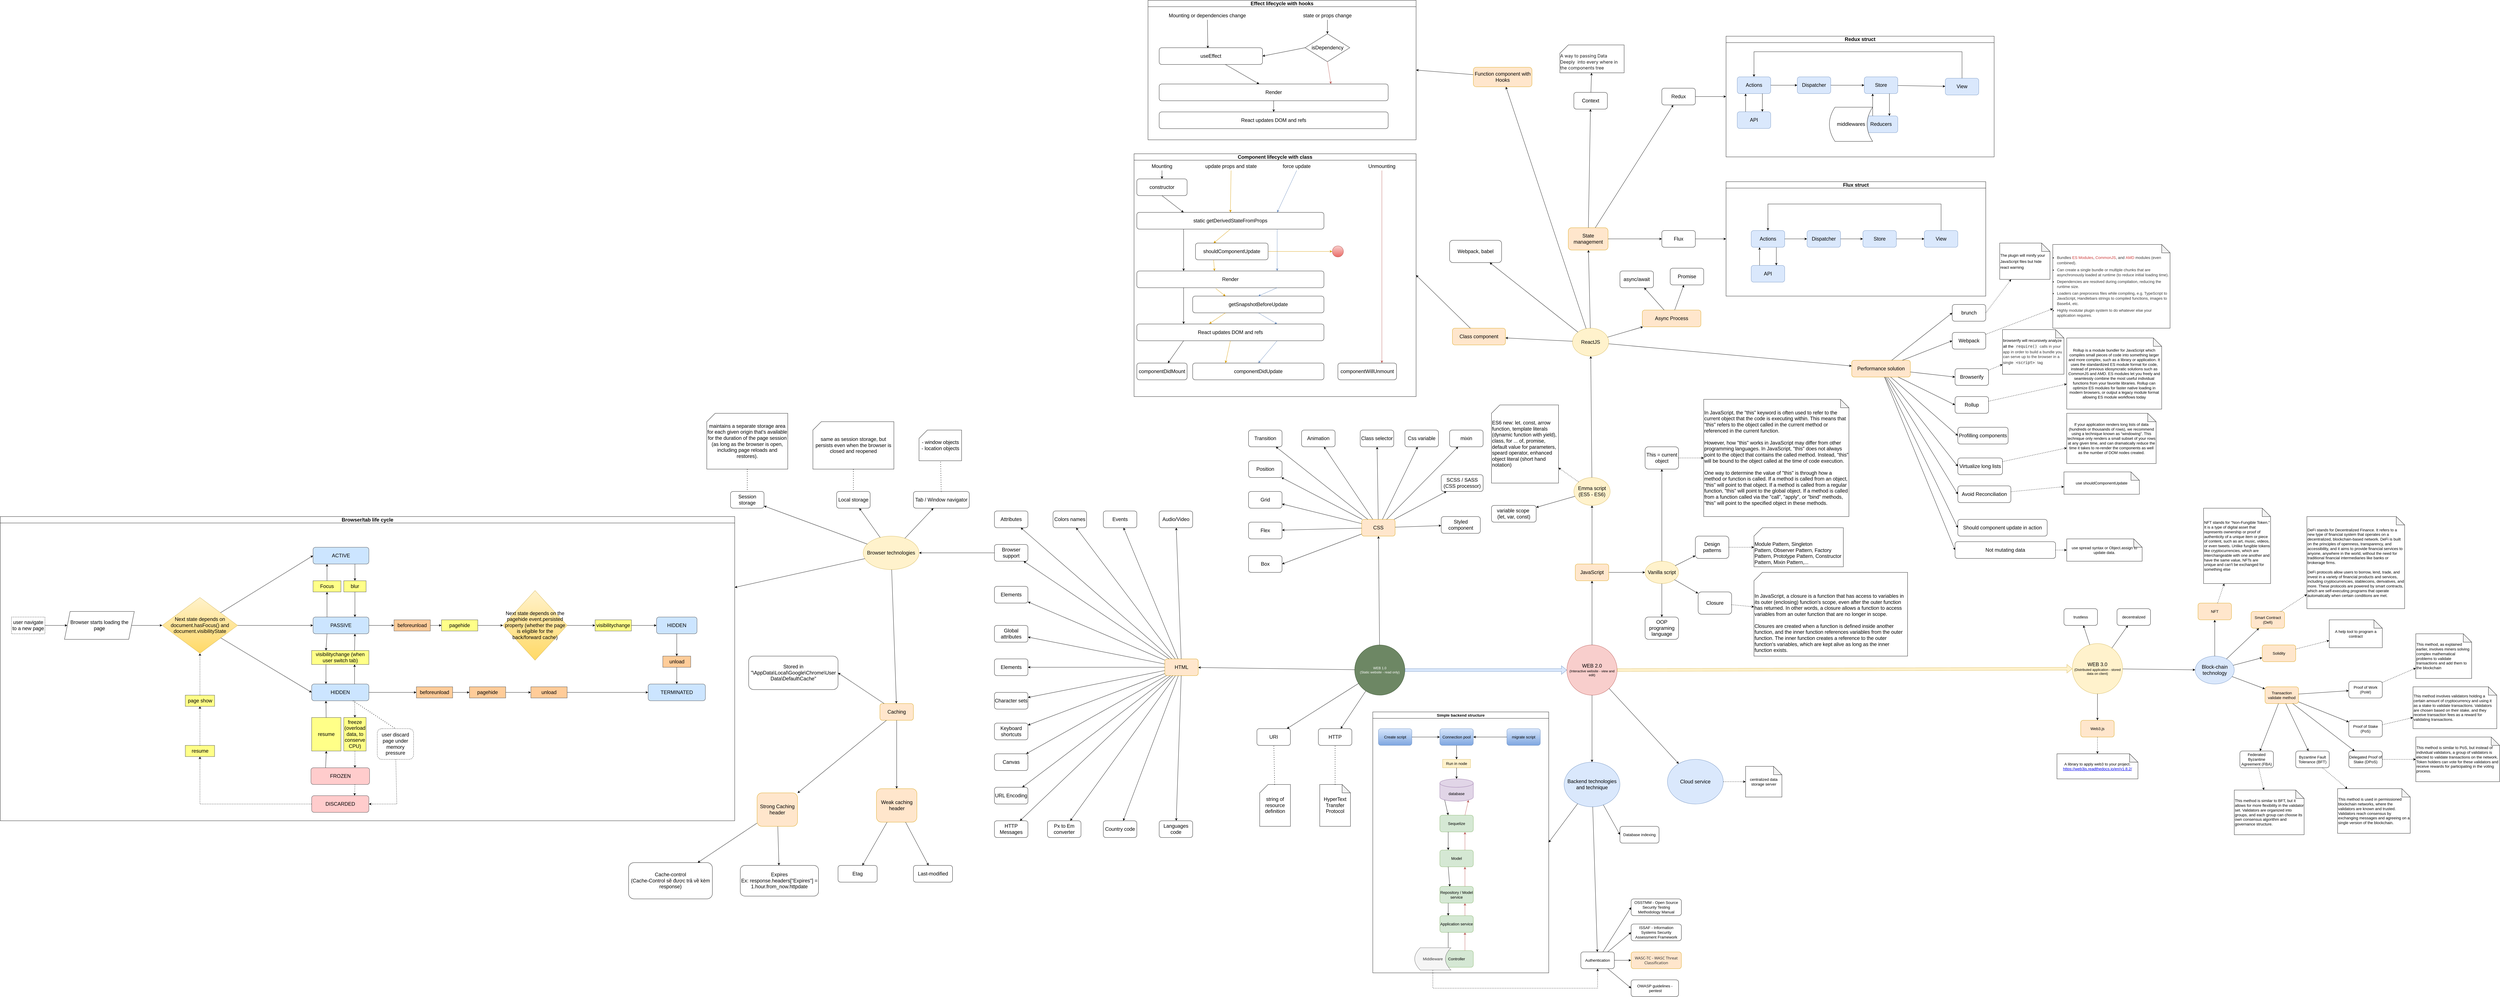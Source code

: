 <mxfile version="20.8.20" type="device"><diagram name="Page-1" id="IaZuVtIeFIyRveFDPb7P"><mxGraphModel dx="11686" dy="4996" grid="1" gridSize="10" guides="1" tooltips="1" connect="1" arrows="1" fold="1" page="1" pageScale="1" pageWidth="850" pageHeight="1100" math="0" shadow="0"><root><mxCell id="0"/><mxCell id="1" parent="0"/><mxCell id="4tLfqUvBQWqCr40GJ_Py-1" value="&lt;font style=&quot;font-size: 18px;&quot;&gt;WEB 2.0&lt;/font&gt;&lt;br&gt;(Interactive website - view and edit)" style="ellipse;whiteSpace=wrap;html=1;aspect=fixed;fillColor=#f8cecc;strokeColor=#b85450;" vertex="1" parent="1"><mxGeometry x="-300" y="580" width="180" height="180" as="geometry"/></mxCell><mxCell id="4tLfqUvBQWqCr40GJ_Py-2" value="&lt;font style=&quot;font-size: 18px;&quot;&gt;WEB 3.0&lt;/font&gt;&lt;br&gt;(Distributed application - stored data on client)" style="ellipse;whiteSpace=wrap;html=1;aspect=fixed;fillColor=#fff2cc;strokeColor=#d6b656;" vertex="1" parent="1"><mxGeometry x="1510" y="575" width="180" height="180" as="geometry"/></mxCell><mxCell id="4tLfqUvBQWqCr40GJ_Py-4" value="WEB 1.0&lt;br&gt;(Static website - read only)" style="ellipse;whiteSpace=wrap;html=1;aspect=fixed;fillColor=#6d8764;fontColor=#ffffff;strokeColor=#3A5431;" vertex="1" parent="1"><mxGeometry x="-1060" y="580" width="180" height="180" as="geometry"/></mxCell><mxCell id="4tLfqUvBQWqCr40GJ_Py-6" value="HTML" style="rounded=1;whiteSpace=wrap;html=1;fontSize=18;fillColor=#ffe6cc;strokeColor=#d79b00;" vertex="1" parent="1"><mxGeometry x="-1740" y="630" width="120" height="60" as="geometry"/></mxCell><mxCell id="4tLfqUvBQWqCr40GJ_Py-7" value="CSS" style="rounded=1;whiteSpace=wrap;html=1;fontSize=18;fillColor=#ffe6cc;strokeColor=#d79b00;" vertex="1" parent="1"><mxGeometry x="-1035" y="130" width="120" height="60" as="geometry"/></mxCell><mxCell id="4tLfqUvBQWqCr40GJ_Py-8" value="JavaScript" style="rounded=1;whiteSpace=wrap;html=1;fontSize=18;fillColor=#ffe6cc;strokeColor=#d79b00;" vertex="1" parent="1"><mxGeometry x="-270" y="290" width="120" height="60" as="geometry"/></mxCell><mxCell id="4tLfqUvBQWqCr40GJ_Py-9" value="" style="shape=flexArrow;endArrow=classic;html=1;rounded=0;fontSize=18;entryX=0;entryY=0.5;entryDx=0;entryDy=0;exitX=1;exitY=0.5;exitDx=0;exitDy=0;fillColor=#dae8fc;strokeColor=#6c8ebf;" edge="1" parent="1" source="4tLfqUvBQWqCr40GJ_Py-4" target="4tLfqUvBQWqCr40GJ_Py-1"><mxGeometry width="50" height="50" relative="1" as="geometry"><mxPoint x="-460" y="670" as="sourcePoint"/><mxPoint x="-410" y="620" as="targetPoint"/></mxGeometry></mxCell><mxCell id="4tLfqUvBQWqCr40GJ_Py-10" value="" style="shape=flexArrow;endArrow=classic;html=1;rounded=0;fontSize=18;exitX=1;exitY=0.5;exitDx=0;exitDy=0;fillColor=#fff2cc;strokeColor=#d6b656;" edge="1" parent="1" source="4tLfqUvBQWqCr40GJ_Py-1" target="4tLfqUvBQWqCr40GJ_Py-2"><mxGeometry width="50" height="50" relative="1" as="geometry"><mxPoint x="530" y="670" as="sourcePoint"/><mxPoint x="580" y="620" as="targetPoint"/></mxGeometry></mxCell><mxCell id="4tLfqUvBQWqCr40GJ_Py-11" value="" style="endArrow=classic;html=1;rounded=0;fontSize=18;" edge="1" parent="1" source="4tLfqUvBQWqCr40GJ_Py-4" target="4tLfqUvBQWqCr40GJ_Py-6"><mxGeometry width="50" height="50" relative="1" as="geometry"><mxPoint x="-470" y="570" as="sourcePoint"/><mxPoint x="-420" y="520" as="targetPoint"/></mxGeometry></mxCell><mxCell id="4tLfqUvBQWqCr40GJ_Py-14" value="HTTP" style="rounded=1;whiteSpace=wrap;html=1;fontSize=18;" vertex="1" parent="1"><mxGeometry x="-1190" y="880" width="120" height="60" as="geometry"/></mxCell><mxCell id="4tLfqUvBQWqCr40GJ_Py-15" value="" style="endArrow=classic;html=1;rounded=0;fontSize=18;" edge="1" parent="1" source="4tLfqUvBQWqCr40GJ_Py-4" target="4tLfqUvBQWqCr40GJ_Py-7"><mxGeometry width="50" height="50" relative="1" as="geometry"><mxPoint x="-470" y="670" as="sourcePoint"/><mxPoint x="-420" y="620" as="targetPoint"/></mxGeometry></mxCell><mxCell id="4tLfqUvBQWqCr40GJ_Py-16" value="" style="endArrow=classic;html=1;rounded=0;fontSize=18;" edge="1" parent="1" source="4tLfqUvBQWqCr40GJ_Py-4" target="4tLfqUvBQWqCr40GJ_Py-14"><mxGeometry width="50" height="50" relative="1" as="geometry"><mxPoint x="-470" y="670" as="sourcePoint"/><mxPoint x="-420" y="620" as="targetPoint"/></mxGeometry></mxCell><mxCell id="4tLfqUvBQWqCr40GJ_Py-17" value="URI" style="rounded=1;whiteSpace=wrap;html=1;fontSize=18;" vertex="1" parent="1"><mxGeometry x="-1410" y="880" width="120" height="60" as="geometry"/></mxCell><mxCell id="4tLfqUvBQWqCr40GJ_Py-18" value="" style="endArrow=classic;html=1;rounded=0;fontSize=18;" edge="1" parent="1" source="4tLfqUvBQWqCr40GJ_Py-4" target="4tLfqUvBQWqCr40GJ_Py-17"><mxGeometry width="50" height="50" relative="1" as="geometry"><mxPoint x="-790" y="670" as="sourcePoint"/><mxPoint x="-740" y="620" as="targetPoint"/></mxGeometry></mxCell><mxCell id="4tLfqUvBQWqCr40GJ_Py-19" value="" style="endArrow=classic;html=1;rounded=0;fontSize=18;" edge="1" parent="1" source="4tLfqUvBQWqCr40GJ_Py-1" target="4tLfqUvBQWqCr40GJ_Py-8"><mxGeometry width="50" height="50" relative="1" as="geometry"><mxPoint x="-310" y="670" as="sourcePoint"/><mxPoint x="-260" y="620" as="targetPoint"/></mxGeometry></mxCell><mxCell id="4tLfqUvBQWqCr40GJ_Py-21" value="" style="endArrow=classic;html=1;rounded=0;fontSize=18;exitX=0.5;exitY=1;exitDx=0;exitDy=0;entryX=0.5;entryY=0;entryDx=0;entryDy=0;" edge="1" parent="1" source="4tLfqUvBQWqCr40GJ_Py-1" target="4tLfqUvBQWqCr40GJ_Py-22"><mxGeometry width="50" height="50" relative="1" as="geometry"><mxPoint x="-310" y="770" as="sourcePoint"/><mxPoint x="-210" y="910" as="targetPoint"/></mxGeometry></mxCell><mxCell id="4tLfqUvBQWqCr40GJ_Py-22" value="Backend technologies and technique" style="ellipse;whiteSpace=wrap;html=1;fontSize=18;fillColor=#dae8fc;strokeColor=#6c8ebf;" vertex="1" parent="1"><mxGeometry x="-310" y="1000" width="200" height="160" as="geometry"/></mxCell><mxCell id="4tLfqUvBQWqCr40GJ_Py-24" value="" style="endArrow=classic;html=1;rounded=0;fontSize=18;" edge="1" parent="1" source="4tLfqUvBQWqCr40GJ_Py-2" target="4tLfqUvBQWqCr40GJ_Py-25"><mxGeometry width="50" height="50" relative="1" as="geometry"><mxPoint x="1410" y="555" as="sourcePoint"/><mxPoint x="1600" y="375" as="targetPoint"/></mxGeometry></mxCell><mxCell id="4tLfqUvBQWqCr40GJ_Py-25" value="Block-chain technology" style="ellipse;whiteSpace=wrap;html=1;fontSize=18;fillColor=#dae8fc;strokeColor=#6c8ebf;" vertex="1" parent="1"><mxGeometry x="1950" y="620" width="140" height="100" as="geometry"/></mxCell><mxCell id="4tLfqUvBQWqCr40GJ_Py-26" value="" style="endArrow=classic;html=1;rounded=0;fontSize=18;" edge="1" parent="1" source="4tLfqUvBQWqCr40GJ_Py-8" target="4tLfqUvBQWqCr40GJ_Py-27"><mxGeometry width="50" height="50" relative="1" as="geometry"><mxPoint x="-80" y="290" as="sourcePoint"/><mxPoint x="-210" y="90" as="targetPoint"/></mxGeometry></mxCell><mxCell id="4tLfqUvBQWqCr40GJ_Py-27" value="Vanilla script" style="ellipse;whiteSpace=wrap;html=1;fontSize=18;fillColor=#fff2cc;strokeColor=#d6b656;" vertex="1" parent="1"><mxGeometry x="-20" y="280" width="120" height="80" as="geometry"/></mxCell><mxCell id="4tLfqUvBQWqCr40GJ_Py-28" value="Emma script&lt;br&gt;(ES5 - ES6)" style="ellipse;whiteSpace=wrap;html=1;fontSize=18;fillColor=#fff2cc;strokeColor=#d6b656;" vertex="1" parent="1"><mxGeometry x="-275" y="-20" width="130" height="100" as="geometry"/></mxCell><mxCell id="4tLfqUvBQWqCr40GJ_Py-29" value="" style="endArrow=classic;html=1;rounded=0;fontSize=18;" edge="1" parent="1" source="4tLfqUvBQWqCr40GJ_Py-8" target="4tLfqUvBQWqCr40GJ_Py-28"><mxGeometry width="50" height="50" relative="1" as="geometry"><mxPoint x="-80" y="290" as="sourcePoint"/><mxPoint x="-30" y="240" as="targetPoint"/></mxGeometry></mxCell><mxCell id="4tLfqUvBQWqCr40GJ_Py-34" value="string of resource definition" style="shape=card;whiteSpace=wrap;html=1;fontSize=18;" vertex="1" parent="1"><mxGeometry x="-1400" y="1080" width="110" height="150" as="geometry"/></mxCell><mxCell id="4tLfqUvBQWqCr40GJ_Py-35" value="" style="endArrow=none;dashed=1;html=1;dashPattern=1 3;strokeWidth=2;rounded=0;fontSize=18;" edge="1" parent="1" source="4tLfqUvBQWqCr40GJ_Py-34" target="4tLfqUvBQWqCr40GJ_Py-17"><mxGeometry width="50" height="50" relative="1" as="geometry"><mxPoint x="-1170" y="640" as="sourcePoint"/><mxPoint x="-1120" y="590" as="targetPoint"/></mxGeometry></mxCell><mxCell id="4tLfqUvBQWqCr40GJ_Py-36" value="HyperText Transfer Protocol" style="shape=note;whiteSpace=wrap;html=1;backgroundOutline=1;darkOpacity=0.05;fontSize=18;" vertex="1" parent="1"><mxGeometry x="-1185" y="1080" width="110" height="150" as="geometry"/></mxCell><mxCell id="4tLfqUvBQWqCr40GJ_Py-37" value="" style="endArrow=none;dashed=1;html=1;dashPattern=1 3;strokeWidth=2;rounded=0;fontSize=18;" edge="1" parent="1" source="4tLfqUvBQWqCr40GJ_Py-36" target="4tLfqUvBQWqCr40GJ_Py-14"><mxGeometry width="50" height="50" relative="1" as="geometry"><mxPoint x="-1170" y="940" as="sourcePoint"/><mxPoint x="-1120" y="890" as="targetPoint"/></mxGeometry></mxCell><mxCell id="4tLfqUvBQWqCr40GJ_Py-38" value="Elements" style="rounded=1;whiteSpace=wrap;html=1;fontSize=18;" vertex="1" parent="1"><mxGeometry x="-2350" y="370" width="120" height="60" as="geometry"/></mxCell><mxCell id="4tLfqUvBQWqCr40GJ_Py-39" value="Global attributes" style="rounded=1;whiteSpace=wrap;html=1;fontSize=18;" vertex="1" parent="1"><mxGeometry x="-2350" y="510" width="120" height="60" as="geometry"/></mxCell><mxCell id="4tLfqUvBQWqCr40GJ_Py-40" value="Canvas" style="rounded=1;whiteSpace=wrap;html=1;fontSize=18;" vertex="1" parent="1"><mxGeometry x="-2350" y="970" width="120" height="60" as="geometry"/></mxCell><mxCell id="4tLfqUvBQWqCr40GJ_Py-41" value="URL Encoding" style="rounded=1;whiteSpace=wrap;html=1;fontSize=18;" vertex="1" parent="1"><mxGeometry x="-2350" y="1090" width="120" height="60" as="geometry"/></mxCell><mxCell id="4tLfqUvBQWqCr40GJ_Py-42" value="HTTP Messages" style="rounded=1;whiteSpace=wrap;html=1;fontSize=18;" vertex="1" parent="1"><mxGeometry x="-2350" y="1210" width="120" height="60" as="geometry"/></mxCell><mxCell id="4tLfqUvBQWqCr40GJ_Py-43" value="Browser support" style="rounded=1;whiteSpace=wrap;html=1;fontSize=18;" vertex="1" parent="1"><mxGeometry x="-2350" y="220" width="120" height="60" as="geometry"/></mxCell><mxCell id="4tLfqUvBQWqCr40GJ_Py-44" value="Attributes" style="rounded=1;whiteSpace=wrap;html=1;fontSize=18;" vertex="1" parent="1"><mxGeometry x="-2350" y="100" width="120" height="60" as="geometry"/></mxCell><mxCell id="4tLfqUvBQWqCr40GJ_Py-45" value="Events" style="rounded=1;whiteSpace=wrap;html=1;fontSize=18;" vertex="1" parent="1"><mxGeometry x="-1960" y="100" width="120" height="60" as="geometry"/></mxCell><mxCell id="4tLfqUvBQWqCr40GJ_Py-46" value="Audio/Video" style="rounded=1;whiteSpace=wrap;html=1;fontSize=18;" vertex="1" parent="1"><mxGeometry x="-1760" y="100" width="120" height="60" as="geometry"/></mxCell><mxCell id="4tLfqUvBQWqCr40GJ_Py-47" value="Px to Em converter" style="rounded=1;whiteSpace=wrap;html=1;fontSize=18;" vertex="1" parent="1"><mxGeometry x="-2160" y="1210" width="120" height="60" as="geometry"/></mxCell><mxCell id="4tLfqUvBQWqCr40GJ_Py-48" value="Languages code" style="rounded=1;whiteSpace=wrap;html=1;fontSize=18;" vertex="1" parent="1"><mxGeometry x="-1760" y="1210" width="120" height="60" as="geometry"/></mxCell><mxCell id="4tLfqUvBQWqCr40GJ_Py-49" value="Country code" style="rounded=1;whiteSpace=wrap;html=1;fontSize=18;" vertex="1" parent="1"><mxGeometry x="-1960" y="1210" width="120" height="60" as="geometry"/></mxCell><mxCell id="4tLfqUvBQWqCr40GJ_Py-50" value="Colors names" style="rounded=1;whiteSpace=wrap;html=1;fontSize=18;" vertex="1" parent="1"><mxGeometry x="-2140" y="100" width="120" height="60" as="geometry"/></mxCell><mxCell id="4tLfqUvBQWqCr40GJ_Py-51" value="Elements" style="rounded=1;whiteSpace=wrap;html=1;fontSize=18;" vertex="1" parent="1"><mxGeometry x="-2350" y="630" width="120" height="60" as="geometry"/></mxCell><mxCell id="4tLfqUvBQWqCr40GJ_Py-52" value="Character sets" style="rounded=1;whiteSpace=wrap;html=1;fontSize=18;" vertex="1" parent="1"><mxGeometry x="-2350" y="750" width="120" height="60" as="geometry"/></mxCell><mxCell id="4tLfqUvBQWqCr40GJ_Py-53" value="Keyboard shortcuts" style="rounded=1;whiteSpace=wrap;html=1;fontSize=18;" vertex="1" parent="1"><mxGeometry x="-2350" y="860" width="120" height="60" as="geometry"/></mxCell><mxCell id="4tLfqUvBQWqCr40GJ_Py-54" value="" style="endArrow=classic;html=1;rounded=0;fontSize=18;" edge="1" parent="1" source="4tLfqUvBQWqCr40GJ_Py-6" target="4tLfqUvBQWqCr40GJ_Py-46"><mxGeometry width="50" height="50" relative="1" as="geometry"><mxPoint x="-1940" y="540" as="sourcePoint"/><mxPoint x="-1890" y="490" as="targetPoint"/></mxGeometry></mxCell><mxCell id="4tLfqUvBQWqCr40GJ_Py-55" value="" style="endArrow=classic;html=1;rounded=0;fontSize=18;" edge="1" parent="1" source="4tLfqUvBQWqCr40GJ_Py-6" target="4tLfqUvBQWqCr40GJ_Py-45"><mxGeometry width="50" height="50" relative="1" as="geometry"><mxPoint x="-1671" y="640" as="sourcePoint"/><mxPoint x="-1689" y="170" as="targetPoint"/></mxGeometry></mxCell><mxCell id="4tLfqUvBQWqCr40GJ_Py-56" value="" style="endArrow=classic;html=1;rounded=0;fontSize=18;" edge="1" parent="1" source="4tLfqUvBQWqCr40GJ_Py-6" target="4tLfqUvBQWqCr40GJ_Py-50"><mxGeometry width="50" height="50" relative="1" as="geometry"><mxPoint x="-1682" y="640" as="sourcePoint"/><mxPoint x="-1878" y="170" as="targetPoint"/></mxGeometry></mxCell><mxCell id="4tLfqUvBQWqCr40GJ_Py-57" value="" style="endArrow=classic;html=1;rounded=0;fontSize=18;" edge="1" parent="1" source="4tLfqUvBQWqCr40GJ_Py-6" target="4tLfqUvBQWqCr40GJ_Py-44"><mxGeometry width="50" height="50" relative="1" as="geometry"><mxPoint x="-1693" y="640" as="sourcePoint"/><mxPoint x="-2047" y="170" as="targetPoint"/></mxGeometry></mxCell><mxCell id="4tLfqUvBQWqCr40GJ_Py-58" value="" style="endArrow=classic;html=1;rounded=0;fontSize=18;" edge="1" parent="1" source="4tLfqUvBQWqCr40GJ_Py-6" target="4tLfqUvBQWqCr40GJ_Py-43"><mxGeometry width="50" height="50" relative="1" as="geometry"><mxPoint x="-1705" y="640" as="sourcePoint"/><mxPoint x="-2245" y="170" as="targetPoint"/></mxGeometry></mxCell><mxCell id="4tLfqUvBQWqCr40GJ_Py-59" value="" style="endArrow=classic;html=1;rounded=0;fontSize=18;" edge="1" parent="1" source="4tLfqUvBQWqCr40GJ_Py-6" target="4tLfqUvBQWqCr40GJ_Py-38"><mxGeometry width="50" height="50" relative="1" as="geometry"><mxPoint x="-1715" y="640" as="sourcePoint"/><mxPoint x="-2235" y="290" as="targetPoint"/></mxGeometry></mxCell><mxCell id="4tLfqUvBQWqCr40GJ_Py-60" value="" style="endArrow=classic;html=1;rounded=0;fontSize=18;" edge="1" parent="1" source="4tLfqUvBQWqCr40GJ_Py-6" target="4tLfqUvBQWqCr40GJ_Py-39"><mxGeometry width="50" height="50" relative="1" as="geometry"><mxPoint x="-1730" y="644" as="sourcePoint"/><mxPoint x="-2220" y="436" as="targetPoint"/></mxGeometry></mxCell><mxCell id="4tLfqUvBQWqCr40GJ_Py-61" value="" style="endArrow=classic;html=1;rounded=0;fontSize=18;" edge="1" parent="1" source="4tLfqUvBQWqCr40GJ_Py-6" target="4tLfqUvBQWqCr40GJ_Py-51"><mxGeometry width="50" height="50" relative="1" as="geometry"><mxPoint x="-1730" y="658" as="sourcePoint"/><mxPoint x="-2220" y="562" as="targetPoint"/></mxGeometry></mxCell><mxCell id="4tLfqUvBQWqCr40GJ_Py-62" value="" style="endArrow=classic;html=1;rounded=0;fontSize=18;" edge="1" parent="1" source="4tLfqUvBQWqCr40GJ_Py-6" target="4tLfqUvBQWqCr40GJ_Py-52"><mxGeometry width="50" height="50" relative="1" as="geometry"><mxPoint x="-1730" y="670" as="sourcePoint"/><mxPoint x="-2220" y="670" as="targetPoint"/></mxGeometry></mxCell><mxCell id="4tLfqUvBQWqCr40GJ_Py-63" value="" style="endArrow=classic;html=1;rounded=0;fontSize=18;" edge="1" parent="1" source="4tLfqUvBQWqCr40GJ_Py-6" target="4tLfqUvBQWqCr40GJ_Py-53"><mxGeometry width="50" height="50" relative="1" as="geometry"><mxPoint x="-1730" y="682" as="sourcePoint"/><mxPoint x="-2220" y="778" as="targetPoint"/></mxGeometry></mxCell><mxCell id="4tLfqUvBQWqCr40GJ_Py-64" value="" style="endArrow=classic;html=1;rounded=0;fontSize=18;" edge="1" parent="1" source="4tLfqUvBQWqCr40GJ_Py-6" target="4tLfqUvBQWqCr40GJ_Py-40"><mxGeometry width="50" height="50" relative="1" as="geometry"><mxPoint x="-1730" y="693" as="sourcePoint"/><mxPoint x="-2220" y="877" as="targetPoint"/></mxGeometry></mxCell><mxCell id="4tLfqUvBQWqCr40GJ_Py-65" value="" style="endArrow=classic;html=1;rounded=0;fontSize=18;" edge="1" parent="1" source="4tLfqUvBQWqCr40GJ_Py-6" target="4tLfqUvBQWqCr40GJ_Py-41"><mxGeometry width="50" height="50" relative="1" as="geometry"><mxPoint x="-1724" y="700" as="sourcePoint"/><mxPoint x="-2226" y="980" as="targetPoint"/></mxGeometry></mxCell><mxCell id="4tLfqUvBQWqCr40GJ_Py-66" value="" style="endArrow=classic;html=1;rounded=0;fontSize=18;" edge="1" parent="1" source="4tLfqUvBQWqCr40GJ_Py-6" target="4tLfqUvBQWqCr40GJ_Py-42"><mxGeometry width="50" height="50" relative="1" as="geometry"><mxPoint x="-1710" y="700" as="sourcePoint"/><mxPoint x="-2240" y="1100" as="targetPoint"/></mxGeometry></mxCell><mxCell id="4tLfqUvBQWqCr40GJ_Py-67" value="" style="endArrow=classic;html=1;rounded=0;fontSize=18;" edge="1" parent="1" source="4tLfqUvBQWqCr40GJ_Py-6" target="4tLfqUvBQWqCr40GJ_Py-47"><mxGeometry width="50" height="50" relative="1" as="geometry"><mxPoint x="-1702" y="700" as="sourcePoint"/><mxPoint x="-2248" y="1220" as="targetPoint"/></mxGeometry></mxCell><mxCell id="4tLfqUvBQWqCr40GJ_Py-68" value="" style="endArrow=classic;html=1;rounded=0;fontSize=18;" edge="1" parent="1" source="4tLfqUvBQWqCr40GJ_Py-6" target="4tLfqUvBQWqCr40GJ_Py-49"><mxGeometry width="50" height="50" relative="1" as="geometry"><mxPoint x="-1692" y="700" as="sourcePoint"/><mxPoint x="-2068" y="1220" as="targetPoint"/></mxGeometry></mxCell><mxCell id="4tLfqUvBQWqCr40GJ_Py-69" value="" style="endArrow=classic;html=1;rounded=0;fontSize=18;" edge="1" parent="1" source="4tLfqUvBQWqCr40GJ_Py-6" target="4tLfqUvBQWqCr40GJ_Py-48"><mxGeometry width="50" height="50" relative="1" as="geometry"><mxPoint x="-1681" y="700" as="sourcePoint"/><mxPoint x="-1879" y="1220" as="targetPoint"/></mxGeometry></mxCell><mxCell id="4tLfqUvBQWqCr40GJ_Py-71" value="Browser technologies" style="ellipse;whiteSpace=wrap;html=1;fontSize=18;fillColor=#fff2cc;strokeColor=#d6b656;" vertex="1" parent="1"><mxGeometry x="-2820" y="190" width="200" height="120" as="geometry"/></mxCell><mxCell id="4tLfqUvBQWqCr40GJ_Py-72" value="" style="endArrow=classic;html=1;rounded=0;fontSize=18;" edge="1" parent="1" source="4tLfqUvBQWqCr40GJ_Py-43" target="4tLfqUvBQWqCr40GJ_Py-71"><mxGeometry width="50" height="50" relative="1" as="geometry"><mxPoint x="-2410" y="240" as="sourcePoint"/><mxPoint x="-2360" y="190" as="targetPoint"/></mxGeometry></mxCell><mxCell id="4tLfqUvBQWqCr40GJ_Py-73" value="Tab / Window navigator" style="rounded=1;whiteSpace=wrap;html=1;fontSize=18;" vertex="1" parent="1"><mxGeometry x="-2640" y="30" width="200" height="60" as="geometry"/></mxCell><mxCell id="4tLfqUvBQWqCr40GJ_Py-74" value="Local storage" style="rounded=1;whiteSpace=wrap;html=1;fontSize=18;" vertex="1" parent="1"><mxGeometry x="-2915" y="30" width="120" height="60" as="geometry"/></mxCell><mxCell id="4tLfqUvBQWqCr40GJ_Py-75" value="Session storage" style="rounded=1;whiteSpace=wrap;html=1;fontSize=18;" vertex="1" parent="1"><mxGeometry x="-3295" y="30" width="120" height="60" as="geometry"/></mxCell><mxCell id="4tLfqUvBQWqCr40GJ_Py-76" value="Caching" style="rounded=1;whiteSpace=wrap;html=1;fontSize=18;fillColor=#ffe6cc;strokeColor=#d79b00;" vertex="1" parent="1"><mxGeometry x="-2760" y="790" width="120" height="60" as="geometry"/></mxCell><mxCell id="4tLfqUvBQWqCr40GJ_Py-77" value="" style="endArrow=classic;html=1;rounded=0;fontSize=18;" edge="1" parent="1" source="4tLfqUvBQWqCr40GJ_Py-71" target="4tLfqUvBQWqCr40GJ_Py-76"><mxGeometry width="50" height="50" relative="1" as="geometry"><mxPoint x="-2410" y="210" as="sourcePoint"/><mxPoint x="-2360" y="160" as="targetPoint"/></mxGeometry></mxCell><mxCell id="4tLfqUvBQWqCr40GJ_Py-78" value="" style="endArrow=classic;html=1;rounded=0;fontSize=18;" edge="1" parent="1" source="4tLfqUvBQWqCr40GJ_Py-71" target="4tLfqUvBQWqCr40GJ_Py-75"><mxGeometry width="50" height="50" relative="1" as="geometry"><mxPoint x="-2410" y="210" as="sourcePoint"/><mxPoint x="-2360" y="160" as="targetPoint"/></mxGeometry></mxCell><mxCell id="4tLfqUvBQWqCr40GJ_Py-79" value="" style="endArrow=classic;html=1;rounded=0;fontSize=18;" edge="1" parent="1" source="4tLfqUvBQWqCr40GJ_Py-71" target="4tLfqUvBQWqCr40GJ_Py-74"><mxGeometry width="50" height="50" relative="1" as="geometry"><mxPoint x="-2410" y="210" as="sourcePoint"/><mxPoint x="-2360" y="160" as="targetPoint"/></mxGeometry></mxCell><mxCell id="4tLfqUvBQWqCr40GJ_Py-80" value="" style="endArrow=classic;html=1;rounded=0;fontSize=18;" edge="1" parent="1" source="4tLfqUvBQWqCr40GJ_Py-71" target="4tLfqUvBQWqCr40GJ_Py-73"><mxGeometry width="50" height="50" relative="1" as="geometry"><mxPoint x="-2410" y="210" as="sourcePoint"/><mxPoint x="-2360" y="160" as="targetPoint"/></mxGeometry></mxCell><mxCell id="4tLfqUvBQWqCr40GJ_Py-81" value="- window objects&lt;br&gt;- location objects" style="shape=card;whiteSpace=wrap;html=1;fontSize=18;" vertex="1" parent="1"><mxGeometry x="-2620" y="-190" width="152.5" height="110" as="geometry"/></mxCell><mxCell id="4tLfqUvBQWqCr40GJ_Py-82" value="" style="endArrow=none;dashed=1;html=1;dashPattern=1 3;strokeWidth=2;rounded=0;fontSize=18;" edge="1" parent="1" source="4tLfqUvBQWqCr40GJ_Py-73" target="4tLfqUvBQWqCr40GJ_Py-81"><mxGeometry width="50" height="50" relative="1" as="geometry"><mxPoint x="-2410" y="10" as="sourcePoint"/><mxPoint x="-2360" y="-40" as="targetPoint"/></mxGeometry></mxCell><mxCell id="4tLfqUvBQWqCr40GJ_Py-83" value="maintains a separate storage area for each given origin that's available for the duration of the page session (as long as the browser is open, including page reloads and restores)." style="shape=card;whiteSpace=wrap;html=1;fontSize=18;" vertex="1" parent="1"><mxGeometry x="-3380" y="-250" width="290" height="200" as="geometry"/></mxCell><mxCell id="4tLfqUvBQWqCr40GJ_Py-85" value="" style="endArrow=none;dashed=1;html=1;dashPattern=1 3;strokeWidth=2;rounded=0;fontSize=18;" edge="1" parent="1" source="4tLfqUvBQWqCr40GJ_Py-83" target="4tLfqUvBQWqCr40GJ_Py-75"><mxGeometry width="50" height="50" relative="1" as="geometry"><mxPoint x="-3190" y="180" as="sourcePoint"/><mxPoint x="-3140" y="130" as="targetPoint"/></mxGeometry></mxCell><mxCell id="4tLfqUvBQWqCr40GJ_Py-86" value="same as session storage, but persists even when the browser is closed and reopened" style="shape=card;whiteSpace=wrap;html=1;fontSize=18;" vertex="1" parent="1"><mxGeometry x="-3000" y="-220" width="290" height="170" as="geometry"/></mxCell><mxCell id="4tLfqUvBQWqCr40GJ_Py-87" value="" style="endArrow=none;dashed=1;html=1;dashPattern=1 3;strokeWidth=2;rounded=0;fontSize=18;" edge="1" parent="1" source="4tLfqUvBQWqCr40GJ_Py-86" target="4tLfqUvBQWqCr40GJ_Py-74"><mxGeometry width="50" height="50" relative="1" as="geometry"><mxPoint x="-3190" y="170" as="sourcePoint"/><mxPoint x="-3140" y="120" as="targetPoint"/></mxGeometry></mxCell><mxCell id="4tLfqUvBQWqCr40GJ_Py-89" value="" style="endArrow=classic;html=1;rounded=0;fontSize=18;" edge="1" parent="1" source="4tLfqUvBQWqCr40GJ_Py-71" target="4tLfqUvBQWqCr40GJ_Py-90"><mxGeometry width="50" height="50" relative="1" as="geometry"><mxPoint x="-2930" y="260" as="sourcePoint"/><mxPoint x="-3160" y="461.2" as="targetPoint"/></mxGeometry></mxCell><mxCell id="4tLfqUvBQWqCr40GJ_Py-90" value="Browser/tab life cycle" style="swimlane;whiteSpace=wrap;html=1;fontSize=18;" vertex="1" parent="1"><mxGeometry x="-5910" y="120" width="2630" height="1090" as="geometry"/></mxCell><mxCell id="4tLfqUvBQWqCr40GJ_Py-92" value="Browser starts loading the page" style="shape=parallelogram;perimeter=parallelogramPerimeter;whiteSpace=wrap;html=1;fixedSize=1;fontSize=18;" vertex="1" parent="4tLfqUvBQWqCr40GJ_Py-90"><mxGeometry x="230" y="340" width="250" height="100" as="geometry"/></mxCell><mxCell id="4tLfqUvBQWqCr40GJ_Py-95" value="user navigate to a new page" style="rounded=0;whiteSpace=wrap;html=1;fontSize=18;dashed=1;" vertex="1" parent="4tLfqUvBQWqCr40GJ_Py-90"><mxGeometry x="40" y="360" width="120" height="60" as="geometry"/></mxCell><mxCell id="4tLfqUvBQWqCr40GJ_Py-93" value="" style="endArrow=classic;html=1;rounded=0;fontSize=18;" edge="1" parent="4tLfqUvBQWqCr40GJ_Py-90" source="4tLfqUvBQWqCr40GJ_Py-95" target="4tLfqUvBQWqCr40GJ_Py-92"><mxGeometry width="50" height="50" relative="1" as="geometry"><mxPoint x="370" y="380" as="sourcePoint"/><mxPoint x="1100" y="510" as="targetPoint"/></mxGeometry></mxCell><mxCell id="4tLfqUvBQWqCr40GJ_Py-96" value="Next state depends on document.hasFocus() and document.visibilityState" style="rhombus;whiteSpace=wrap;html=1;fontSize=18;fillColor=#fff2cc;strokeColor=#d6b656;gradientColor=#ffd966;" vertex="1" parent="4tLfqUvBQWqCr40GJ_Py-90"><mxGeometry x="580" y="290" width="270" height="200" as="geometry"/></mxCell><mxCell id="4tLfqUvBQWqCr40GJ_Py-97" value="" style="endArrow=classic;html=1;rounded=0;fontSize=18;entryX=0;entryY=0.5;entryDx=0;entryDy=0;exitX=1;exitY=0.5;exitDx=0;exitDy=0;" edge="1" parent="4tLfqUvBQWqCr40GJ_Py-90" source="4tLfqUvBQWqCr40GJ_Py-92" target="4tLfqUvBQWqCr40GJ_Py-96"><mxGeometry width="50" height="50" relative="1" as="geometry"><mxPoint x="450" y="360" as="sourcePoint"/><mxPoint x="500" y="310" as="targetPoint"/></mxGeometry></mxCell><mxCell id="4tLfqUvBQWqCr40GJ_Py-98" value="ACTIVE" style="rounded=1;whiteSpace=wrap;html=1;fontSize=18;fillColor=#cce5ff;strokeColor=#36393d;" vertex="1" parent="4tLfqUvBQWqCr40GJ_Py-90"><mxGeometry x="1120" y="110" width="200" height="60" as="geometry"/></mxCell><mxCell id="4tLfqUvBQWqCr40GJ_Py-99" value="PASSIVE" style="rounded=1;whiteSpace=wrap;html=1;fontSize=18;fillColor=#cce5ff;strokeColor=#36393d;" vertex="1" parent="4tLfqUvBQWqCr40GJ_Py-90"><mxGeometry x="1120" y="360" width="200" height="60" as="geometry"/></mxCell><mxCell id="4tLfqUvBQWqCr40GJ_Py-100" value="HIDDEN" style="rounded=1;whiteSpace=wrap;html=1;fontSize=18;fillColor=#cce5ff;strokeColor=#36393d;" vertex="1" parent="4tLfqUvBQWqCr40GJ_Py-90"><mxGeometry x="1115" y="600" width="205" height="60" as="geometry"/></mxCell><mxCell id="4tLfqUvBQWqCr40GJ_Py-101" value="" style="endArrow=classic;html=1;rounded=0;fontSize=18;entryX=0;entryY=0.5;entryDx=0;entryDy=0;" edge="1" parent="4tLfqUvBQWqCr40GJ_Py-90" source="4tLfqUvBQWqCr40GJ_Py-96" target="4tLfqUvBQWqCr40GJ_Py-98"><mxGeometry width="50" height="50" relative="1" as="geometry"><mxPoint x="850" y="410" as="sourcePoint"/><mxPoint x="900" y="360" as="targetPoint"/></mxGeometry></mxCell><mxCell id="4tLfqUvBQWqCr40GJ_Py-102" value="" style="endArrow=classic;html=1;rounded=0;fontSize=18;" edge="1" parent="4tLfqUvBQWqCr40GJ_Py-90" source="4tLfqUvBQWqCr40GJ_Py-96" target="4tLfqUvBQWqCr40GJ_Py-99"><mxGeometry width="50" height="50" relative="1" as="geometry"><mxPoint x="860" y="400" as="sourcePoint"/><mxPoint x="1130" y="150" as="targetPoint"/></mxGeometry></mxCell><mxCell id="4tLfqUvBQWqCr40GJ_Py-126" value="" style="endArrow=classic;html=1;rounded=0;fontSize=18;entryX=0;entryY=0.5;entryDx=0;entryDy=0;" edge="1" parent="4tLfqUvBQWqCr40GJ_Py-90" source="4tLfqUvBQWqCr40GJ_Py-96" target="4tLfqUvBQWqCr40GJ_Py-100"><mxGeometry width="50" height="50" relative="1" as="geometry"><mxPoint x="860" y="400" as="sourcePoint"/><mxPoint x="1130" y="400" as="targetPoint"/></mxGeometry></mxCell><mxCell id="4tLfqUvBQWqCr40GJ_Py-127" value="Focus" style="rounded=0;whiteSpace=wrap;html=1;fontSize=18;fillColor=#ffff88;strokeColor=#36393d;" vertex="1" parent="4tLfqUvBQWqCr40GJ_Py-90"><mxGeometry x="1120" y="230" width="100" height="40" as="geometry"/></mxCell><mxCell id="4tLfqUvBQWqCr40GJ_Py-128" value="blur" style="rounded=0;whiteSpace=wrap;html=1;fontSize=18;fillColor=#ffff88;strokeColor=#36393d;" vertex="1" parent="4tLfqUvBQWqCr40GJ_Py-90"><mxGeometry x="1230" y="230" width="80" height="40" as="geometry"/></mxCell><mxCell id="4tLfqUvBQWqCr40GJ_Py-129" value="" style="endArrow=classic;html=1;rounded=0;fontSize=18;entryX=0.25;entryY=1;entryDx=0;entryDy=0;" edge="1" parent="4tLfqUvBQWqCr40GJ_Py-90" source="4tLfqUvBQWqCr40GJ_Py-127" target="4tLfqUvBQWqCr40GJ_Py-98"><mxGeometry width="50" height="50" relative="1" as="geometry"><mxPoint x="1070" y="430" as="sourcePoint"/><mxPoint x="1120" y="380" as="targetPoint"/></mxGeometry></mxCell><mxCell id="4tLfqUvBQWqCr40GJ_Py-130" value="" style="endArrow=classic;html=1;rounded=0;fontSize=18;entryX=0.75;entryY=0;entryDx=0;entryDy=0;exitX=0.5;exitY=1;exitDx=0;exitDy=0;" edge="1" parent="4tLfqUvBQWqCr40GJ_Py-90" source="4tLfqUvBQWqCr40GJ_Py-128" target="4tLfqUvBQWqCr40GJ_Py-99"><mxGeometry width="50" height="50" relative="1" as="geometry"><mxPoint x="1070" y="430" as="sourcePoint"/><mxPoint x="1120" y="380" as="targetPoint"/></mxGeometry></mxCell><mxCell id="4tLfqUvBQWqCr40GJ_Py-131" value="" style="endArrow=classic;html=1;rounded=0;fontSize=18;entryX=0.5;entryY=1;entryDx=0;entryDy=0;exitX=0.25;exitY=0;exitDx=0;exitDy=0;" edge="1" parent="4tLfqUvBQWqCr40GJ_Py-90" source="4tLfqUvBQWqCr40GJ_Py-99" target="4tLfqUvBQWqCr40GJ_Py-127"><mxGeometry width="50" height="50" relative="1" as="geometry"><mxPoint x="1070" y="430" as="sourcePoint"/><mxPoint x="1120" y="380" as="targetPoint"/></mxGeometry></mxCell><mxCell id="4tLfqUvBQWqCr40GJ_Py-132" value="" style="endArrow=classic;html=1;rounded=0;fontSize=18;entryX=0.5;entryY=0;entryDx=0;entryDy=0;exitX=0.75;exitY=1;exitDx=0;exitDy=0;" edge="1" parent="4tLfqUvBQWqCr40GJ_Py-90" source="4tLfqUvBQWqCr40GJ_Py-98" target="4tLfqUvBQWqCr40GJ_Py-128"><mxGeometry width="50" height="50" relative="1" as="geometry"><mxPoint x="1180" y="370" as="sourcePoint"/><mxPoint x="1180" y="280" as="targetPoint"/></mxGeometry></mxCell><mxCell id="4tLfqUvBQWqCr40GJ_Py-133" value="visibilitychange (when user switch tab)" style="rounded=0;whiteSpace=wrap;html=1;fontSize=18;fillColor=#ffff88;strokeColor=#36393d;" vertex="1" parent="4tLfqUvBQWqCr40GJ_Py-90"><mxGeometry x="1115" y="480" width="205" height="50" as="geometry"/></mxCell><mxCell id="4tLfqUvBQWqCr40GJ_Py-134" value="" style="endArrow=classic;html=1;rounded=0;fontSize=18;entryX=0.25;entryY=0;entryDx=0;entryDy=0;exitX=0.25;exitY=1;exitDx=0;exitDy=0;" edge="1" parent="4tLfqUvBQWqCr40GJ_Py-90" source="4tLfqUvBQWqCr40GJ_Py-133" target="4tLfqUvBQWqCr40GJ_Py-100"><mxGeometry width="50" height="50" relative="1" as="geometry"><mxPoint x="1070" y="430" as="sourcePoint"/><mxPoint x="1120" y="380" as="targetPoint"/></mxGeometry></mxCell><mxCell id="4tLfqUvBQWqCr40GJ_Py-136" value="" style="endArrow=classic;html=1;rounded=0;fontSize=18;exitX=0.75;exitY=0;exitDx=0;exitDy=0;entryX=0.75;entryY=1;entryDx=0;entryDy=0;" edge="1" parent="4tLfqUvBQWqCr40GJ_Py-90" source="4tLfqUvBQWqCr40GJ_Py-100" target="4tLfqUvBQWqCr40GJ_Py-133"><mxGeometry width="50" height="50" relative="1" as="geometry"><mxPoint x="1180" y="430" as="sourcePoint"/><mxPoint x="1180" y="500" as="targetPoint"/></mxGeometry></mxCell><mxCell id="4tLfqUvBQWqCr40GJ_Py-137" value="" style="endArrow=classic;html=1;rounded=0;fontSize=18;exitX=0.75;exitY=0;exitDx=0;exitDy=0;entryX=0.75;entryY=1;entryDx=0;entryDy=0;" edge="1" parent="4tLfqUvBQWqCr40GJ_Py-90" source="4tLfqUvBQWqCr40GJ_Py-133" target="4tLfqUvBQWqCr40GJ_Py-99"><mxGeometry width="50" height="50" relative="1" as="geometry"><mxPoint x="1279" y="610" as="sourcePoint"/><mxPoint x="1279" y="540" as="targetPoint"/></mxGeometry></mxCell><mxCell id="4tLfqUvBQWqCr40GJ_Py-138" value="FROZEN" style="rounded=1;whiteSpace=wrap;html=1;fontSize=18;fillColor=#ffcccc;strokeColor=#36393d;" vertex="1" parent="4tLfqUvBQWqCr40GJ_Py-90"><mxGeometry x="1112.5" y="900" width="210" height="60" as="geometry"/></mxCell><mxCell id="4tLfqUvBQWqCr40GJ_Py-139" value="DISCARDED" style="rounded=1;whiteSpace=wrap;html=1;fontSize=18;fillColor=#ffcccc;strokeColor=#36393d;" vertex="1" parent="4tLfqUvBQWqCr40GJ_Py-90"><mxGeometry x="1115" y="1000" width="205" height="60" as="geometry"/></mxCell><mxCell id="4tLfqUvBQWqCr40GJ_Py-141" value="resume" style="rounded=0;whiteSpace=wrap;html=1;fontSize=18;fillColor=#ffff88;strokeColor=#36393d;" vertex="1" parent="4tLfqUvBQWqCr40GJ_Py-90"><mxGeometry x="1115" y="720" width="105" height="120" as="geometry"/></mxCell><mxCell id="4tLfqUvBQWqCr40GJ_Py-142" value="" style="endArrow=classic;html=1;rounded=0;fontSize=18;entryX=0.25;entryY=1;entryDx=0;entryDy=0;" edge="1" parent="4tLfqUvBQWqCr40GJ_Py-90" source="4tLfqUvBQWqCr40GJ_Py-141" target="4tLfqUvBQWqCr40GJ_Py-100"><mxGeometry width="50" height="50" relative="1" as="geometry"><mxPoint x="1070" y="920" as="sourcePoint"/><mxPoint x="1170" y="660" as="targetPoint"/></mxGeometry></mxCell><mxCell id="4tLfqUvBQWqCr40GJ_Py-143" value="" style="endArrow=classic;html=1;rounded=0;fontSize=18;entryX=0.5;entryY=1;entryDx=0;entryDy=0;exitX=0.25;exitY=0;exitDx=0;exitDy=0;" edge="1" parent="4tLfqUvBQWqCr40GJ_Py-90" target="4tLfqUvBQWqCr40GJ_Py-141" source="4tLfqUvBQWqCr40GJ_Py-138"><mxGeometry width="50" height="50" relative="1" as="geometry"><mxPoint x="1170" y="850" as="sourcePoint"/><mxPoint x="1120" y="870" as="targetPoint"/></mxGeometry></mxCell><mxCell id="4tLfqUvBQWqCr40GJ_Py-147" value="freeze (overload data, to conserve CPU)" style="rounded=0;whiteSpace=wrap;html=1;fontSize=18;fillColor=#ffff88;strokeColor=#36393d;" vertex="1" parent="4tLfqUvBQWqCr40GJ_Py-90"><mxGeometry x="1230" y="720" width="80" height="120" as="geometry"/></mxCell><mxCell id="4tLfqUvBQWqCr40GJ_Py-148" value="" style="endArrow=classic;html=1;rounded=0;fontSize=18;entryX=0.75;entryY=0;entryDx=0;entryDy=0;exitX=0.5;exitY=1;exitDx=0;exitDy=0;dashed=1;" edge="1" parent="4tLfqUvBQWqCr40GJ_Py-90" source="4tLfqUvBQWqCr40GJ_Py-147" target="4tLfqUvBQWqCr40GJ_Py-138"><mxGeometry width="50" height="50" relative="1" as="geometry"><mxPoint x="1070" y="920" as="sourcePoint"/><mxPoint x="1270" y="850" as="targetPoint"/></mxGeometry></mxCell><mxCell id="4tLfqUvBQWqCr40GJ_Py-149" value="" style="endArrow=classic;html=1;rounded=0;fontSize=18;entryX=0.5;entryY=0;entryDx=0;entryDy=0;exitX=0.75;exitY=1;exitDx=0;exitDy=0;dashed=1;" edge="1" parent="4tLfqUvBQWqCr40GJ_Py-90" target="4tLfqUvBQWqCr40GJ_Py-147" source="4tLfqUvBQWqCr40GJ_Py-100"><mxGeometry width="50" height="50" relative="1" as="geometry"><mxPoint x="1270" y="660" as="sourcePoint"/><mxPoint x="1180" y="770" as="targetPoint"/></mxGeometry></mxCell><mxCell id="4tLfqUvBQWqCr40GJ_Py-151" value="" style="endArrow=classic;html=1;rounded=0;fontSize=18;entryX=0.75;entryY=0;entryDx=0;entryDy=0;dashed=1;exitX=0.75;exitY=1;exitDx=0;exitDy=0;" edge="1" parent="4tLfqUvBQWqCr40GJ_Py-90" source="4tLfqUvBQWqCr40GJ_Py-138" target="4tLfqUvBQWqCr40GJ_Py-139"><mxGeometry width="50" height="50" relative="1" as="geometry"><mxPoint x="1250" y="920" as="sourcePoint"/><mxPoint x="1278" y="850" as="targetPoint"/></mxGeometry></mxCell><mxCell id="4tLfqUvBQWqCr40GJ_Py-152" value="" style="endArrow=classic;html=1;rounded=0;fontSize=18;dashed=1;startArrow=none;" edge="1" parent="4tLfqUvBQWqCr40GJ_Py-90" source="4tLfqUvBQWqCr40GJ_Py-215" target="4tLfqUvBQWqCr40GJ_Py-139"><mxGeometry width="50" height="50" relative="1" as="geometry"><mxPoint x="1278" y="910" as="sourcePoint"/><mxPoint x="1279" y="1010" as="targetPoint"/><Array as="points"><mxPoint x="1420" y="1030"/></Array></mxGeometry></mxCell><mxCell id="4tLfqUvBQWqCr40GJ_Py-154" value="resume" style="rounded=0;whiteSpace=wrap;html=1;fontSize=18;fillColor=#ffff88;strokeColor=#36393d;" vertex="1" parent="4tLfqUvBQWqCr40GJ_Py-90"><mxGeometry x="662.5" y="820" width="105" height="40" as="geometry"/></mxCell><mxCell id="4tLfqUvBQWqCr40GJ_Py-155" value="page show" style="rounded=0;whiteSpace=wrap;html=1;fontSize=18;fillColor=#ffff88;strokeColor=#36393d;" vertex="1" parent="4tLfqUvBQWqCr40GJ_Py-90"><mxGeometry x="662.5" y="640" width="105" height="40" as="geometry"/></mxCell><mxCell id="4tLfqUvBQWqCr40GJ_Py-153" value="" style="endArrow=classic;html=1;rounded=0;fontSize=18;dashed=1;exitX=0;exitY=0.5;exitDx=0;exitDy=0;entryX=0.5;entryY=1;entryDx=0;entryDy=0;" edge="1" parent="4tLfqUvBQWqCr40GJ_Py-90" source="4tLfqUvBQWqCr40GJ_Py-139" target="4tLfqUvBQWqCr40GJ_Py-154"><mxGeometry width="50" height="50" relative="1" as="geometry"><mxPoint x="1278" y="910" as="sourcePoint"/><mxPoint x="710" y="1030" as="targetPoint"/><Array as="points"><mxPoint x="715" y="1030"/></Array></mxGeometry></mxCell><mxCell id="4tLfqUvBQWqCr40GJ_Py-156" value="" style="endArrow=classic;html=1;rounded=0;fontSize=18;entryX=0.5;entryY=1;entryDx=0;entryDy=0;dashed=1;exitX=0.5;exitY=0;exitDx=0;exitDy=0;" edge="1" parent="4tLfqUvBQWqCr40GJ_Py-90" source="4tLfqUvBQWqCr40GJ_Py-154" target="4tLfqUvBQWqCr40GJ_Py-155"><mxGeometry width="50" height="50" relative="1" as="geometry"><mxPoint x="1278" y="910" as="sourcePoint"/><mxPoint x="1279" y="1010" as="targetPoint"/></mxGeometry></mxCell><mxCell id="4tLfqUvBQWqCr40GJ_Py-193" value="" style="endArrow=classic;html=1;rounded=0;fontSize=18;entryX=0.5;entryY=1;entryDx=0;entryDy=0;dashed=1;exitX=0.5;exitY=0;exitDx=0;exitDy=0;" edge="1" parent="4tLfqUvBQWqCr40GJ_Py-90" source="4tLfqUvBQWqCr40GJ_Py-155" target="4tLfqUvBQWqCr40GJ_Py-96"><mxGeometry width="50" height="50" relative="1" as="geometry"><mxPoint x="713" y="830" as="sourcePoint"/><mxPoint x="713" y="690" as="targetPoint"/></mxGeometry></mxCell><mxCell id="4tLfqUvBQWqCr40GJ_Py-135" value="" style="endArrow=classic;html=1;rounded=0;fontSize=18;exitX=0.25;exitY=1;exitDx=0;exitDy=0;entryX=0.25;entryY=0;entryDx=0;entryDy=0;" edge="1" parent="4tLfqUvBQWqCr40GJ_Py-90" source="4tLfqUvBQWqCr40GJ_Py-99" target="4tLfqUvBQWqCr40GJ_Py-133"><mxGeometry width="50" height="50" relative="1" as="geometry"><mxPoint x="1538" y="540" as="sourcePoint"/><mxPoint x="1530" y="480" as="targetPoint"/></mxGeometry></mxCell><mxCell id="4tLfqUvBQWqCr40GJ_Py-194" value="HIDDEN" style="rounded=1;whiteSpace=wrap;html=1;fontSize=18;fillColor=#cce5ff;strokeColor=#36393d;" vertex="1" parent="4tLfqUvBQWqCr40GJ_Py-90"><mxGeometry x="2350" y="360" width="145" height="60" as="geometry"/></mxCell><mxCell id="4tLfqUvBQWqCr40GJ_Py-195" value="TERMINATED" style="rounded=1;whiteSpace=wrap;html=1;fontSize=18;fillColor=#cce5ff;strokeColor=#36393d;" vertex="1" parent="4tLfqUvBQWqCr40GJ_Py-90"><mxGeometry x="2320" y="600" width="205" height="60" as="geometry"/></mxCell><mxCell id="4tLfqUvBQWqCr40GJ_Py-196" value="unload" style="rounded=0;whiteSpace=wrap;html=1;fontSize=18;fillColor=#ffcc99;strokeColor=#36393d;" vertex="1" parent="4tLfqUvBQWqCr40GJ_Py-90"><mxGeometry x="2372.5" y="500" width="100" height="40" as="geometry"/></mxCell><mxCell id="4tLfqUvBQWqCr40GJ_Py-197" value="" style="endArrow=classic;html=1;rounded=0;fontSize=18;" edge="1" parent="4tLfqUvBQWqCr40GJ_Py-90" source="4tLfqUvBQWqCr40GJ_Py-194" target="4tLfqUvBQWqCr40GJ_Py-196"><mxGeometry width="50" height="50" relative="1" as="geometry"><mxPoint x="1986.5" y="620" as="sourcePoint"/><mxPoint x="1986.5" y="550" as="targetPoint"/></mxGeometry></mxCell><mxCell id="4tLfqUvBQWqCr40GJ_Py-198" value="" style="endArrow=classic;html=1;rounded=0;fontSize=18;" edge="1" parent="4tLfqUvBQWqCr40GJ_Py-90" source="4tLfqUvBQWqCr40GJ_Py-196" target="4tLfqUvBQWqCr40GJ_Py-195"><mxGeometry width="50" height="50" relative="1" as="geometry"><mxPoint x="2702.5" y="390" as="sourcePoint"/><mxPoint x="2747.5" y="390" as="targetPoint"/></mxGeometry></mxCell><mxCell id="4tLfqUvBQWqCr40GJ_Py-199" value="visibilitychange" style="rounded=0;whiteSpace=wrap;html=1;fontSize=18;fillColor=#ffff88;strokeColor=#36393d;" vertex="1" parent="4tLfqUvBQWqCr40GJ_Py-90"><mxGeometry x="2130" y="370" width="130" height="40" as="geometry"/></mxCell><mxCell id="4tLfqUvBQWqCr40GJ_Py-200" value="" style="endArrow=classic;html=1;rounded=0;fontSize=18;" edge="1" parent="4tLfqUvBQWqCr40GJ_Py-90" source="4tLfqUvBQWqCr40GJ_Py-199" target="4tLfqUvBQWqCr40GJ_Py-194"><mxGeometry width="50" height="50" relative="1" as="geometry"><mxPoint x="2220" y="430" as="sourcePoint"/><mxPoint x="2270" y="380" as="targetPoint"/></mxGeometry></mxCell><mxCell id="4tLfqUvBQWqCr40GJ_Py-201" value="beforeunload" style="rounded=0;whiteSpace=wrap;html=1;fontSize=18;fillColor=#ffcc99;strokeColor=#36393d;" vertex="1" parent="4tLfqUvBQWqCr40GJ_Py-90"><mxGeometry x="1490" y="610" width="130" height="40" as="geometry"/></mxCell><mxCell id="4tLfqUvBQWqCr40GJ_Py-202" value="pagehide" style="rounded=0;whiteSpace=wrap;html=1;fontSize=18;fillColor=#ffcc99;strokeColor=#36393d;" vertex="1" parent="4tLfqUvBQWqCr40GJ_Py-90"><mxGeometry x="1680" y="610" width="130" height="40" as="geometry"/></mxCell><mxCell id="4tLfqUvBQWqCr40GJ_Py-203" value="unload" style="rounded=0;whiteSpace=wrap;html=1;fontSize=18;fillColor=#ffcc99;strokeColor=#36393d;" vertex="1" parent="4tLfqUvBQWqCr40GJ_Py-90"><mxGeometry x="1900" y="610" width="130" height="40" as="geometry"/></mxCell><mxCell id="4tLfqUvBQWqCr40GJ_Py-204" value="" style="endArrow=classic;html=1;rounded=0;fontSize=18;exitX=1;exitY=0.5;exitDx=0;exitDy=0;entryX=0;entryY=0.5;entryDx=0;entryDy=0;" edge="1" parent="4tLfqUvBQWqCr40GJ_Py-90" source="4tLfqUvBQWqCr40GJ_Py-100" target="4tLfqUvBQWqCr40GJ_Py-201"><mxGeometry width="50" height="50" relative="1" as="geometry"><mxPoint x="1800" y="620" as="sourcePoint"/><mxPoint x="1850" y="570" as="targetPoint"/></mxGeometry></mxCell><mxCell id="4tLfqUvBQWqCr40GJ_Py-205" value="" style="endArrow=classic;html=1;rounded=0;fontSize=18;exitX=1;exitY=0.5;exitDx=0;exitDy=0;entryX=0;entryY=0.5;entryDx=0;entryDy=0;" edge="1" parent="4tLfqUvBQWqCr40GJ_Py-90" source="4tLfqUvBQWqCr40GJ_Py-201" target="4tLfqUvBQWqCr40GJ_Py-202"><mxGeometry width="50" height="50" relative="1" as="geometry"><mxPoint x="1800" y="620" as="sourcePoint"/><mxPoint x="1850" y="570" as="targetPoint"/></mxGeometry></mxCell><mxCell id="4tLfqUvBQWqCr40GJ_Py-206" value="" style="endArrow=classic;html=1;rounded=0;fontSize=18;exitX=1;exitY=0.5;exitDx=0;exitDy=0;entryX=0;entryY=0.5;entryDx=0;entryDy=0;" edge="1" parent="4tLfqUvBQWqCr40GJ_Py-90" source="4tLfqUvBQWqCr40GJ_Py-202" target="4tLfqUvBQWqCr40GJ_Py-203"><mxGeometry width="50" height="50" relative="1" as="geometry"><mxPoint x="1800" y="620" as="sourcePoint"/><mxPoint x="1850" y="570" as="targetPoint"/></mxGeometry></mxCell><mxCell id="4tLfqUvBQWqCr40GJ_Py-207" value="" style="endArrow=classic;html=1;rounded=0;fontSize=18;exitX=1;exitY=0.5;exitDx=0;exitDy=0;entryX=0;entryY=0.5;entryDx=0;entryDy=0;" edge="1" parent="4tLfqUvBQWqCr40GJ_Py-90" source="4tLfqUvBQWqCr40GJ_Py-203" target="4tLfqUvBQWqCr40GJ_Py-195"><mxGeometry width="50" height="50" relative="1" as="geometry"><mxPoint x="1820" y="640" as="sourcePoint"/><mxPoint x="1910" y="640" as="targetPoint"/></mxGeometry></mxCell><mxCell id="4tLfqUvBQWqCr40GJ_Py-209" value="beforeunload" style="rounded=0;whiteSpace=wrap;html=1;fontSize=18;fillColor=#ffcc99;strokeColor=#36393d;" vertex="1" parent="4tLfqUvBQWqCr40GJ_Py-90"><mxGeometry x="1410" y="370" width="130" height="40" as="geometry"/></mxCell><mxCell id="4tLfqUvBQWqCr40GJ_Py-210" value="pagehide" style="rounded=0;whiteSpace=wrap;html=1;fontSize=18;fillColor=#ffff88;strokeColor=#36393d;" vertex="1" parent="4tLfqUvBQWqCr40GJ_Py-90"><mxGeometry x="1580" y="370" width="130" height="40" as="geometry"/></mxCell><mxCell id="4tLfqUvBQWqCr40GJ_Py-211" value="" style="endArrow=classic;html=1;rounded=0;fontSize=18;exitX=1;exitY=0.5;exitDx=0;exitDy=0;entryX=0;entryY=0.5;entryDx=0;entryDy=0;" edge="1" parent="4tLfqUvBQWqCr40GJ_Py-90" source="4tLfqUvBQWqCr40GJ_Py-209" target="4tLfqUvBQWqCr40GJ_Py-210"><mxGeometry width="50" height="50" relative="1" as="geometry"><mxPoint x="1790" y="380" as="sourcePoint"/><mxPoint x="1840" y="330" as="targetPoint"/></mxGeometry></mxCell><mxCell id="4tLfqUvBQWqCr40GJ_Py-208" value="" style="endArrow=classic;html=1;rounded=0;fontSize=18;exitX=1;exitY=0.5;exitDx=0;exitDy=0;" edge="1" parent="4tLfqUvBQWqCr40GJ_Py-90" source="4tLfqUvBQWqCr40GJ_Py-99" target="4tLfqUvBQWqCr40GJ_Py-209"><mxGeometry width="50" height="50" relative="1" as="geometry"><mxPoint x="1800" y="620" as="sourcePoint"/><mxPoint x="1470" y="390" as="targetPoint"/></mxGeometry></mxCell><mxCell id="4tLfqUvBQWqCr40GJ_Py-212" value="Next state depends on the pagehide event.persisted property (whether the page is eligible for the back/forward cache)" style="rhombus;whiteSpace=wrap;html=1;fontSize=18;fillColor=#fff2cc;strokeColor=#d6b656;gradientColor=#ffd966;" vertex="1" parent="4tLfqUvBQWqCr40GJ_Py-90"><mxGeometry x="1800" y="265" width="230" height="250" as="geometry"/></mxCell><mxCell id="4tLfqUvBQWqCr40GJ_Py-213" value="" style="endArrow=classic;html=1;rounded=0;fontSize=18;exitX=1;exitY=0.5;exitDx=0;exitDy=0;" edge="1" parent="4tLfqUvBQWqCr40GJ_Py-90" source="4tLfqUvBQWqCr40GJ_Py-210" target="4tLfqUvBQWqCr40GJ_Py-212"><mxGeometry width="50" height="50" relative="1" as="geometry"><mxPoint x="1800" y="490" as="sourcePoint"/><mxPoint x="1850" y="440" as="targetPoint"/></mxGeometry></mxCell><mxCell id="4tLfqUvBQWqCr40GJ_Py-214" value="" style="endArrow=classic;html=1;rounded=0;fontSize=18;entryX=0;entryY=0.5;entryDx=0;entryDy=0;exitX=1;exitY=0.5;exitDx=0;exitDy=0;" edge="1" parent="4tLfqUvBQWqCr40GJ_Py-90" source="4tLfqUvBQWqCr40GJ_Py-212" target="4tLfqUvBQWqCr40GJ_Py-199"><mxGeometry width="50" height="50" relative="1" as="geometry"><mxPoint x="1800" y="490" as="sourcePoint"/><mxPoint x="1850" y="440" as="targetPoint"/></mxGeometry></mxCell><mxCell id="4tLfqUvBQWqCr40GJ_Py-215" value="user discard page under memory pressure" style="rounded=1;whiteSpace=wrap;html=1;dashed=1;fontSize=18;" vertex="1" parent="4tLfqUvBQWqCr40GJ_Py-90"><mxGeometry x="1350" y="760" width="130" height="110" as="geometry"/></mxCell><mxCell id="4tLfqUvBQWqCr40GJ_Py-218" value="" style="endArrow=none;dashed=1;html=1;dashPattern=1 3;strokeWidth=2;rounded=0;fontSize=18;entryX=0.5;entryY=0;entryDx=0;entryDy=0;" edge="1" parent="4tLfqUvBQWqCr40GJ_Py-90" source="4tLfqUvBQWqCr40GJ_Py-100" target="4tLfqUvBQWqCr40GJ_Py-215"><mxGeometry width="50" height="50" relative="1" as="geometry"><mxPoint x="1540" y="740" as="sourcePoint"/><mxPoint x="1590" y="690" as="targetPoint"/></mxGeometry></mxCell><mxCell id="4tLfqUvBQWqCr40GJ_Py-220" value="Stored in &quot;\AppData\Local\Google\Chrome\User Data\Default\Cache&quot;" style="rounded=1;whiteSpace=wrap;html=1;fontSize=18;" vertex="1" parent="1"><mxGeometry x="-3230" y="620" width="320" height="120" as="geometry"/></mxCell><mxCell id="4tLfqUvBQWqCr40GJ_Py-221" value="" style="endArrow=classic;html=1;rounded=0;fontSize=18;entryX=1;entryY=0.5;entryDx=0;entryDy=0;" edge="1" parent="1" source="4tLfqUvBQWqCr40GJ_Py-76" target="4tLfqUvBQWqCr40GJ_Py-220"><mxGeometry width="50" height="50" relative="1" as="geometry"><mxPoint x="-2730" y="690" as="sourcePoint"/><mxPoint x="-2680" y="640" as="targetPoint"/></mxGeometry></mxCell><mxCell id="4tLfqUvBQWqCr40GJ_Py-222" value="Strong Caching header" style="rounded=1;whiteSpace=wrap;html=1;fontSize=18;fillColor=#ffe6cc;strokeColor=#d79b00;" vertex="1" parent="1"><mxGeometry x="-3200" y="1110" width="145" height="120" as="geometry"/></mxCell><mxCell id="4tLfqUvBQWqCr40GJ_Py-223" value="Weak caching header" style="rounded=1;whiteSpace=wrap;html=1;fontSize=18;fillColor=#ffe6cc;strokeColor=#d79b00;" vertex="1" parent="1"><mxGeometry x="-2772.5" y="1095" width="145" height="120" as="geometry"/></mxCell><mxCell id="4tLfqUvBQWqCr40GJ_Py-224" value="" style="endArrow=classic;html=1;rounded=0;fontSize=18;" edge="1" parent="1" source="4tLfqUvBQWqCr40GJ_Py-76" target="4tLfqUvBQWqCr40GJ_Py-222"><mxGeometry width="50" height="50" relative="1" as="geometry"><mxPoint x="-2820" y="770" as="sourcePoint"/><mxPoint x="-2770" y="720" as="targetPoint"/></mxGeometry></mxCell><mxCell id="4tLfqUvBQWqCr40GJ_Py-225" value="" style="endArrow=classic;html=1;rounded=0;fontSize=18;" edge="1" parent="1" source="4tLfqUvBQWqCr40GJ_Py-76" target="4tLfqUvBQWqCr40GJ_Py-223"><mxGeometry width="50" height="50" relative="1" as="geometry"><mxPoint x="-2754" y="550" as="sourcePoint"/><mxPoint x="-3020" y="731" as="targetPoint"/></mxGeometry></mxCell><mxCell id="4tLfqUvBQWqCr40GJ_Py-226" value="Expires&lt;br&gt;Ex:&amp;nbsp;response.headers[&quot;Expires&quot;] = 1.hour.from_now.httpdate" style="rounded=1;whiteSpace=wrap;html=1;fontSize=18;" vertex="1" parent="1"><mxGeometry x="-3260" y="1370" width="280" height="110" as="geometry"/></mxCell><mxCell id="4tLfqUvBQWqCr40GJ_Py-227" value="" style="endArrow=classic;html=1;rounded=0;fontSize=18;" edge="1" parent="1" source="4tLfqUvBQWqCr40GJ_Py-222" target="4tLfqUvBQWqCr40GJ_Py-226"><mxGeometry width="50" height="50" relative="1" as="geometry"><mxPoint x="-3360" y="1370" as="sourcePoint"/><mxPoint x="-3310" y="1320" as="targetPoint"/></mxGeometry></mxCell><mxCell id="4tLfqUvBQWqCr40GJ_Py-228" value="Cache-control&lt;br&gt;(Cache-Control sẽ được trả về kèm response)" style="rounded=1;whiteSpace=wrap;html=1;fontSize=18;" vertex="1" parent="1"><mxGeometry x="-3660" y="1360" width="300" height="130" as="geometry"/></mxCell><mxCell id="4tLfqUvBQWqCr40GJ_Py-229" value="" style="endArrow=classic;html=1;rounded=0;fontSize=18;" edge="1" parent="1" source="4tLfqUvBQWqCr40GJ_Py-222" target="4tLfqUvBQWqCr40GJ_Py-228"><mxGeometry width="50" height="50" relative="1" as="geometry"><mxPoint x="-3360" y="1350" as="sourcePoint"/><mxPoint x="-3310" y="1300" as="targetPoint"/></mxGeometry></mxCell><mxCell id="4tLfqUvBQWqCr40GJ_Py-230" value="Etag" style="rounded=1;whiteSpace=wrap;html=1;fontSize=18;" vertex="1" parent="1"><mxGeometry x="-2910" y="1370" width="140" height="60" as="geometry"/></mxCell><mxCell id="4tLfqUvBQWqCr40GJ_Py-231" value="Last-modified" style="rounded=1;whiteSpace=wrap;html=1;fontSize=18;" vertex="1" parent="1"><mxGeometry x="-2640" y="1370" width="140" height="60" as="geometry"/></mxCell><mxCell id="4tLfqUvBQWqCr40GJ_Py-232" value="" style="endArrow=classic;html=1;rounded=0;fontSize=18;" edge="1" parent="1" source="4tLfqUvBQWqCr40GJ_Py-223" target="4tLfqUvBQWqCr40GJ_Py-230"><mxGeometry width="50" height="50" relative="1" as="geometry"><mxPoint x="-2710" y="1340" as="sourcePoint"/><mxPoint x="-2660" y="1290" as="targetPoint"/></mxGeometry></mxCell><mxCell id="4tLfqUvBQWqCr40GJ_Py-233" value="" style="endArrow=classic;html=1;rounded=0;fontSize=18;" edge="1" parent="1" source="4tLfqUvBQWqCr40GJ_Py-223" target="4tLfqUvBQWqCr40GJ_Py-231"><mxGeometry width="50" height="50" relative="1" as="geometry"><mxPoint x="-2700" y="1225" as="sourcePoint"/><mxPoint x="-2809" y="1380" as="targetPoint"/></mxGeometry></mxCell><mxCell id="4tLfqUvBQWqCr40GJ_Py-234" value="Box" style="rounded=1;whiteSpace=wrap;html=1;fontSize=18;" vertex="1" parent="1"><mxGeometry x="-1440" y="260" width="120" height="60" as="geometry"/></mxCell><mxCell id="4tLfqUvBQWqCr40GJ_Py-235" value="Flex" style="rounded=1;whiteSpace=wrap;html=1;fontSize=18;" vertex="1" parent="1"><mxGeometry x="-1440" y="140" width="120" height="60" as="geometry"/></mxCell><mxCell id="4tLfqUvBQWqCr40GJ_Py-236" value="Grid" style="rounded=1;whiteSpace=wrap;html=1;fontSize=18;" vertex="1" parent="1"><mxGeometry x="-1440" y="30" width="120" height="60" as="geometry"/></mxCell><mxCell id="4tLfqUvBQWqCr40GJ_Py-237" value="Position" style="rounded=1;whiteSpace=wrap;html=1;fontSize=18;" vertex="1" parent="1"><mxGeometry x="-1440" y="-80" width="120" height="60" as="geometry"/></mxCell><mxCell id="4tLfqUvBQWqCr40GJ_Py-238" value="Transition" style="rounded=1;whiteSpace=wrap;html=1;fontSize=18;" vertex="1" parent="1"><mxGeometry x="-1440" y="-190" width="120" height="60" as="geometry"/></mxCell><mxCell id="4tLfqUvBQWqCr40GJ_Py-239" value="Animation" style="rounded=1;whiteSpace=wrap;html=1;fontSize=18;" vertex="1" parent="1"><mxGeometry x="-1250" y="-190" width="120" height="60" as="geometry"/></mxCell><mxCell id="4tLfqUvBQWqCr40GJ_Py-240" value="SCSS / SASS&lt;br&gt;(CSS processor)" style="rounded=1;whiteSpace=wrap;html=1;fontSize=18;" vertex="1" parent="1"><mxGeometry x="-750" y="-30" width="150" height="60" as="geometry"/></mxCell><mxCell id="4tLfqUvBQWqCr40GJ_Py-241" value="Styled component" style="rounded=1;whiteSpace=wrap;html=1;fontSize=18;" vertex="1" parent="1"><mxGeometry x="-750" y="120" width="140" height="60" as="geometry"/></mxCell><mxCell id="4tLfqUvBQWqCr40GJ_Py-242" value="" style="endArrow=classic;html=1;rounded=0;fontSize=18;entryX=1;entryY=0.5;entryDx=0;entryDy=0;" edge="1" parent="1" source="4tLfqUvBQWqCr40GJ_Py-7" target="4tLfqUvBQWqCr40GJ_Py-234"><mxGeometry width="50" height="50" relative="1" as="geometry"><mxPoint x="-1070" y="30" as="sourcePoint"/><mxPoint x="-1020" y="-20" as="targetPoint"/></mxGeometry></mxCell><mxCell id="4tLfqUvBQWqCr40GJ_Py-243" value="" style="endArrow=classic;html=1;rounded=0;fontSize=18;" edge="1" parent="1" source="4tLfqUvBQWqCr40GJ_Py-7" target="4tLfqUvBQWqCr40GJ_Py-235"><mxGeometry width="50" height="50" relative="1" as="geometry"><mxPoint x="-1070" y="30" as="sourcePoint"/><mxPoint x="-1020" y="-20" as="targetPoint"/></mxGeometry></mxCell><mxCell id="4tLfqUvBQWqCr40GJ_Py-244" value="" style="endArrow=classic;html=1;rounded=0;fontSize=18;" edge="1" parent="1" source="4tLfqUvBQWqCr40GJ_Py-7" target="4tLfqUvBQWqCr40GJ_Py-236"><mxGeometry width="50" height="50" relative="1" as="geometry"><mxPoint x="-1070" y="30" as="sourcePoint"/><mxPoint x="-1020" y="-20" as="targetPoint"/></mxGeometry></mxCell><mxCell id="4tLfqUvBQWqCr40GJ_Py-245" value="" style="endArrow=classic;html=1;rounded=0;fontSize=18;" edge="1" parent="1" source="4tLfqUvBQWqCr40GJ_Py-7" target="4tLfqUvBQWqCr40GJ_Py-237"><mxGeometry width="50" height="50" relative="1" as="geometry"><mxPoint x="-1070" y="30" as="sourcePoint"/><mxPoint x="-1020" y="-20" as="targetPoint"/></mxGeometry></mxCell><mxCell id="4tLfqUvBQWqCr40GJ_Py-246" value="" style="endArrow=classic;html=1;rounded=0;fontSize=18;" edge="1" parent="1" source="4tLfqUvBQWqCr40GJ_Py-7" target="4tLfqUvBQWqCr40GJ_Py-238"><mxGeometry width="50" height="50" relative="1" as="geometry"><mxPoint x="-1070" y="30" as="sourcePoint"/><mxPoint x="-1020" y="-20" as="targetPoint"/></mxGeometry></mxCell><mxCell id="4tLfqUvBQWqCr40GJ_Py-247" value="" style="endArrow=classic;html=1;rounded=0;fontSize=18;" edge="1" parent="1" source="4tLfqUvBQWqCr40GJ_Py-7" target="4tLfqUvBQWqCr40GJ_Py-239"><mxGeometry width="50" height="50" relative="1" as="geometry"><mxPoint x="-1070" y="30" as="sourcePoint"/><mxPoint x="-1020" y="-20" as="targetPoint"/></mxGeometry></mxCell><mxCell id="4tLfqUvBQWqCr40GJ_Py-248" value="" style="endArrow=classic;html=1;rounded=0;fontSize=18;" edge="1" parent="1" source="4tLfqUvBQWqCr40GJ_Py-7" target="4tLfqUvBQWqCr40GJ_Py-240"><mxGeometry width="50" height="50" relative="1" as="geometry"><mxPoint x="-1070" y="30" as="sourcePoint"/><mxPoint x="-1020" y="-20" as="targetPoint"/></mxGeometry></mxCell><mxCell id="4tLfqUvBQWqCr40GJ_Py-249" value="" style="endArrow=classic;html=1;rounded=0;fontSize=18;" edge="1" parent="1" source="4tLfqUvBQWqCr40GJ_Py-7" target="4tLfqUvBQWqCr40GJ_Py-241"><mxGeometry width="50" height="50" relative="1" as="geometry"><mxPoint x="-1070" y="30" as="sourcePoint"/><mxPoint x="-1020" y="-20" as="targetPoint"/></mxGeometry></mxCell><mxCell id="4tLfqUvBQWqCr40GJ_Py-250" value="Class selector" style="rounded=1;whiteSpace=wrap;html=1;fontSize=18;" vertex="1" parent="1"><mxGeometry x="-1040" y="-190" width="120" height="60" as="geometry"/></mxCell><mxCell id="4tLfqUvBQWqCr40GJ_Py-251" value="" style="endArrow=classic;html=1;rounded=0;fontSize=18;" edge="1" parent="1" source="4tLfqUvBQWqCr40GJ_Py-7" target="4tLfqUvBQWqCr40GJ_Py-250"><mxGeometry width="50" height="50" relative="1" as="geometry"><mxPoint x="-1070" y="30" as="sourcePoint"/><mxPoint x="-1020" y="-20" as="targetPoint"/></mxGeometry></mxCell><mxCell id="4tLfqUvBQWqCr40GJ_Py-252" value="Css variable" style="rounded=1;whiteSpace=wrap;html=1;fontSize=18;" vertex="1" parent="1"><mxGeometry x="-880" y="-190" width="120" height="60" as="geometry"/></mxCell><mxCell id="4tLfqUvBQWqCr40GJ_Py-253" value="" style="endArrow=classic;html=1;rounded=0;fontSize=18;" edge="1" parent="1" source="4tLfqUvBQWqCr40GJ_Py-7" target="4tLfqUvBQWqCr40GJ_Py-252"><mxGeometry width="50" height="50" relative="1" as="geometry"><mxPoint x="-1070" y="30" as="sourcePoint"/><mxPoint x="-1020" y="-20" as="targetPoint"/></mxGeometry></mxCell><mxCell id="4tLfqUvBQWqCr40GJ_Py-254" value="mixin" style="rounded=1;whiteSpace=wrap;html=1;fontSize=18;" vertex="1" parent="1"><mxGeometry x="-720" y="-190" width="120" height="60" as="geometry"/></mxCell><mxCell id="4tLfqUvBQWqCr40GJ_Py-255" value="" style="endArrow=classic;html=1;rounded=0;fontSize=18;" edge="1" parent="1" source="4tLfqUvBQWqCr40GJ_Py-7" target="4tLfqUvBQWqCr40GJ_Py-254"><mxGeometry width="50" height="50" relative="1" as="geometry"><mxPoint x="-1070" y="30" as="sourcePoint"/><mxPoint x="-1020" y="-20" as="targetPoint"/></mxGeometry></mxCell><mxCell id="4tLfqUvBQWqCr40GJ_Py-256" value="ReactJS" style="ellipse;whiteSpace=wrap;html=1;fontSize=18;fillColor=#fff2cc;strokeColor=#d6b656;" vertex="1" parent="1"><mxGeometry x="-280" y="-555" width="130" height="100" as="geometry"/></mxCell><mxCell id="4tLfqUvBQWqCr40GJ_Py-257" value="" style="endArrow=classic;html=1;rounded=0;fontSize=18;" edge="1" parent="1" source="4tLfqUvBQWqCr40GJ_Py-28" target="4tLfqUvBQWqCr40GJ_Py-256"><mxGeometry width="50" height="50" relative="1" as="geometry"><mxPoint x="100" y="120" as="sourcePoint"/><mxPoint x="150" y="70" as="targetPoint"/></mxGeometry></mxCell><mxCell id="4tLfqUvBQWqCr40GJ_Py-259" value="Class component" style="rounded=1;whiteSpace=wrap;html=1;fontSize=18;fillColor=#ffe6cc;strokeColor=#d79b00;" vertex="1" parent="1"><mxGeometry x="-710" y="-555" width="190" height="60" as="geometry"/></mxCell><mxCell id="4tLfqUvBQWqCr40GJ_Py-260" value="Function component with Hooks" style="rounded=1;whiteSpace=wrap;html=1;fontSize=18;fillColor=#ffe6cc;strokeColor=#d79b00;" vertex="1" parent="1"><mxGeometry x="-635" y="-1490" width="210" height="70" as="geometry"/></mxCell><mxCell id="4tLfqUvBQWqCr40GJ_Py-261" value="" style="endArrow=classic;html=1;rounded=0;fontSize=18;" edge="1" parent="1" source="4tLfqUvBQWqCr40GJ_Py-256" target="4tLfqUvBQWqCr40GJ_Py-260"><mxGeometry width="50" height="50" relative="1" as="geometry"><mxPoint x="70" y="-460" as="sourcePoint"/><mxPoint x="120" y="-510" as="targetPoint"/></mxGeometry></mxCell><mxCell id="4tLfqUvBQWqCr40GJ_Py-262" value="" style="endArrow=classic;html=1;rounded=0;fontSize=18;" edge="1" parent="1" source="4tLfqUvBQWqCr40GJ_Py-256" target="4tLfqUvBQWqCr40GJ_Py-259"><mxGeometry width="50" height="50" relative="1" as="geometry"><mxPoint x="70" y="-460" as="sourcePoint"/><mxPoint x="120" y="-510" as="targetPoint"/></mxGeometry></mxCell><mxCell id="4tLfqUvBQWqCr40GJ_Py-263" value="State management" style="rounded=1;whiteSpace=wrap;html=1;fontSize=18;fillColor=#ffe6cc;strokeColor=#d79b00;" vertex="1" parent="1"><mxGeometry x="-295" y="-915" width="142.5" height="80" as="geometry"/></mxCell><mxCell id="4tLfqUvBQWqCr40GJ_Py-264" value="" style="endArrow=classic;html=1;rounded=0;fontSize=18;" edge="1" parent="1" source="4tLfqUvBQWqCr40GJ_Py-256" target="4tLfqUvBQWqCr40GJ_Py-263"><mxGeometry width="50" height="50" relative="1" as="geometry"><mxPoint x="-200" y="-660" as="sourcePoint"/><mxPoint x="-150" y="-710" as="targetPoint"/></mxGeometry></mxCell><mxCell id="4tLfqUvBQWqCr40GJ_Py-265" value="Flux" style="rounded=1;whiteSpace=wrap;html=1;fontSize=18;" vertex="1" parent="1"><mxGeometry x="40" y="-905" width="120" height="60" as="geometry"/></mxCell><mxCell id="4tLfqUvBQWqCr40GJ_Py-267" value="" style="endArrow=classic;html=1;rounded=0;fontSize=18;" edge="1" parent="1" source="4tLfqUvBQWqCr40GJ_Py-263" target="4tLfqUvBQWqCr40GJ_Py-265"><mxGeometry width="50" height="50" relative="1" as="geometry"><mxPoint x="-320" y="-1060" as="sourcePoint"/><mxPoint x="-270" y="-1110" as="targetPoint"/></mxGeometry></mxCell><mxCell id="4tLfqUvBQWqCr40GJ_Py-268" value="Redux" style="rounded=1;whiteSpace=wrap;html=1;fontSize=18;" vertex="1" parent="1"><mxGeometry x="40" y="-1415" width="120" height="60" as="geometry"/></mxCell><mxCell id="4tLfqUvBQWqCr40GJ_Py-269" value="" style="endArrow=classic;html=1;rounded=0;fontSize=18;" edge="1" parent="1" source="4tLfqUvBQWqCr40GJ_Py-263" target="4tLfqUvBQWqCr40GJ_Py-268"><mxGeometry width="50" height="50" relative="1" as="geometry"><mxPoint x="-320" y="-1060" as="sourcePoint"/><mxPoint x="-270" y="-1110" as="targetPoint"/></mxGeometry></mxCell><mxCell id="4tLfqUvBQWqCr40GJ_Py-270" value="Context" style="rounded=1;whiteSpace=wrap;html=1;fontSize=18;" vertex="1" parent="1"><mxGeometry x="-275" y="-1400" width="120" height="60" as="geometry"/></mxCell><mxCell id="4tLfqUvBQWqCr40GJ_Py-271" value="" style="endArrow=classic;html=1;rounded=0;fontSize=18;" edge="1" parent="1" source="4tLfqUvBQWqCr40GJ_Py-263" target="4tLfqUvBQWqCr40GJ_Py-270"><mxGeometry width="50" height="50" relative="1" as="geometry"><mxPoint x="-320" y="-860" as="sourcePoint"/><mxPoint x="-270" y="-910" as="targetPoint"/></mxGeometry></mxCell><mxCell id="4tLfqUvBQWqCr40GJ_Py-272" value="OOP programing language" style="rounded=1;whiteSpace=wrap;html=1;fontSize=18;" vertex="1" parent="1"><mxGeometry x="-20" y="480" width="120" height="80" as="geometry"/></mxCell><mxCell id="4tLfqUvBQWqCr40GJ_Py-273" value="" style="endArrow=classic;html=1;rounded=0;fontSize=18;" edge="1" parent="1" source="4tLfqUvBQWqCr40GJ_Py-27" target="4tLfqUvBQWqCr40GJ_Py-272"><mxGeometry width="50" height="50" relative="1" as="geometry"><mxPoint x="-200" y="270" as="sourcePoint"/><mxPoint x="-150" y="220" as="targetPoint"/></mxGeometry></mxCell><mxCell id="4tLfqUvBQWqCr40GJ_Py-274" value="This = current object" style="rounded=1;whiteSpace=wrap;html=1;fontSize=18;" vertex="1" parent="1"><mxGeometry x="-20" y="-130" width="120" height="80" as="geometry"/></mxCell><mxCell id="4tLfqUvBQWqCr40GJ_Py-275" value="" style="endArrow=classic;html=1;rounded=0;fontSize=18;" edge="1" parent="1" source="4tLfqUvBQWqCr40GJ_Py-27" target="4tLfqUvBQWqCr40GJ_Py-274"><mxGeometry width="50" height="50" relative="1" as="geometry"><mxPoint x="90" y="300" as="sourcePoint"/><mxPoint x="197" y="220" as="targetPoint"/></mxGeometry></mxCell><mxCell id="4tLfqUvBQWqCr40GJ_Py-276" value="In JavaScript, the &quot;this&quot; keyword is often used to refer to the current object that the code is executing within. This means that &quot;this&quot; refers to the object called in the current method or referenced in the current function.&lt;br&gt;&lt;br&gt;However, how &quot;this&quot; works in JavaScript may differ from other programming languages. In JavaScript, &quot;this&quot; does not always point to the object that contains the called method. Instead, &quot;this&quot; will be bound to the object called at the time of code execution.&lt;br&gt;&lt;br&gt;One way to determine the value of &quot;this&quot; is through how a method or function is called. If a method is called from an object, &quot;this&quot; will point to that object. If a method is called from a regular function, &quot;this&quot; will point to the global object. If a method is called from a function called via the &quot;call&quot;, &quot;apply&quot;, or &quot;bind&quot; methods, &quot;this&quot; will point to the specified object in these methods." style="shape=note;whiteSpace=wrap;html=1;backgroundOutline=1;darkOpacity=0.05;fontSize=18;align=left;" vertex="1" parent="1"><mxGeometry x="190" y="-300" width="520" height="420" as="geometry"/></mxCell><mxCell id="4tLfqUvBQWqCr40GJ_Py-277" value="" style="endArrow=classic;html=1;rounded=0;fontSize=18;dashed=1;" edge="1" parent="1" source="4tLfqUvBQWqCr40GJ_Py-274" target="4tLfqUvBQWqCr40GJ_Py-276"><mxGeometry width="50" height="50" relative="1" as="geometry"><mxPoint x="400" y="170" as="sourcePoint"/><mxPoint x="450" y="120" as="targetPoint"/></mxGeometry></mxCell><mxCell id="4tLfqUvBQWqCr40GJ_Py-278" value="Design patterns" style="rounded=1;whiteSpace=wrap;html=1;fontSize=18;" vertex="1" parent="1"><mxGeometry x="160" y="190" width="120" height="80" as="geometry"/></mxCell><mxCell id="4tLfqUvBQWqCr40GJ_Py-279" value="" style="endArrow=classic;html=1;rounded=0;fontSize=18;" edge="1" parent="1" source="4tLfqUvBQWqCr40GJ_Py-27" target="4tLfqUvBQWqCr40GJ_Py-278"><mxGeometry width="50" height="50" relative="1" as="geometry"><mxPoint x="170" y="370" as="sourcePoint"/><mxPoint x="220" y="320" as="targetPoint"/></mxGeometry></mxCell><mxCell id="4tLfqUvBQWqCr40GJ_Py-280" value="Closure" style="rounded=1;whiteSpace=wrap;html=1;fontSize=18;" vertex="1" parent="1"><mxGeometry x="170" y="390" width="120" height="80" as="geometry"/></mxCell><mxCell id="4tLfqUvBQWqCr40GJ_Py-281" value="" style="endArrow=classic;html=1;rounded=0;fontSize=18;" edge="1" parent="1" source="4tLfqUvBQWqCr40GJ_Py-27" target="4tLfqUvBQWqCr40GJ_Py-280"><mxGeometry width="50" height="50" relative="1" as="geometry"><mxPoint x="170" y="290" as="sourcePoint"/><mxPoint x="220" y="240" as="targetPoint"/></mxGeometry></mxCell><mxCell id="4tLfqUvBQWqCr40GJ_Py-282" value="&lt;br&gt;&lt;br&gt;Module Pattern,&amp;nbsp;Singleton Pattern,&amp;nbsp;Observer Pattern,&amp;nbsp;Factory Pattern,&amp;nbsp;Prototype Pattern,&amp;nbsp;Constructor Pattern,&amp;nbsp;Mixin Pattern,..." style="shape=card;whiteSpace=wrap;html=1;fontSize=18;align=left;" vertex="1" parent="1"><mxGeometry x="370" y="160" width="320" height="140" as="geometry"/></mxCell><mxCell id="4tLfqUvBQWqCr40GJ_Py-283" value="" style="endArrow=classic;html=1;rounded=0;fontSize=18;dashed=1;" edge="1" parent="1" source="4tLfqUvBQWqCr40GJ_Py-278" target="4tLfqUvBQWqCr40GJ_Py-282"><mxGeometry width="50" height="50" relative="1" as="geometry"><mxPoint x="110" y="27" as="sourcePoint"/><mxPoint x="190" y="23" as="targetPoint"/></mxGeometry></mxCell><mxCell id="4tLfqUvBQWqCr40GJ_Py-284" value="&lt;br&gt;&lt;br&gt;&lt;br&gt;In JavaScript, a closure is a function that has access to variables in its outer (enclosing) function's scope, even after the outer function has returned. In other words, a closure allows a function to access variables from an outer function that are no longer in scope.&lt;br&gt;&lt;br&gt;Closures are created when a function is defined inside another function, and the inner function references variables from the outer function. The inner function creates a reference to the outer function's variables, which are kept alive as long as the inner function exists." style="shape=card;whiteSpace=wrap;html=1;fontSize=18;align=left;" vertex="1" parent="1"><mxGeometry x="370" y="320" width="550" height="300" as="geometry"/></mxCell><mxCell id="4tLfqUvBQWqCr40GJ_Py-285" value="" style="endArrow=classic;html=1;rounded=0;dashed=1;fontSize=18;" edge="1" parent="1" source="4tLfqUvBQWqCr40GJ_Py-280" target="4tLfqUvBQWqCr40GJ_Py-284"><mxGeometry width="50" height="50" relative="1" as="geometry"><mxPoint x="350" y="310" as="sourcePoint"/><mxPoint x="400" y="260" as="targetPoint"/></mxGeometry></mxCell><mxCell id="4tLfqUvBQWqCr40GJ_Py-286" value="variable scope&amp;nbsp;&lt;br&gt;(let, var, const)" style="rounded=1;whiteSpace=wrap;html=1;fontSize=18;" vertex="1" parent="1"><mxGeometry x="-570" y="80" width="160" height="60" as="geometry"/></mxCell><mxCell id="4tLfqUvBQWqCr40GJ_Py-287" value="" style="endArrow=classic;html=1;rounded=0;fontSize=18;" edge="1" parent="1" source="4tLfqUvBQWqCr40GJ_Py-28" target="4tLfqUvBQWqCr40GJ_Py-286"><mxGeometry width="50" height="50" relative="1" as="geometry"><mxPoint x="-540" y="110" as="sourcePoint"/><mxPoint x="-490" y="60" as="targetPoint"/></mxGeometry></mxCell><mxCell id="4tLfqUvBQWqCr40GJ_Py-288" value="ES6 new:&amp;nbsp;let. const, arrow function, template literals (dynamic function with yield), class, for ... of, promise, default value for parameters, speard operator, enhanced object literal (short hand notation)" style="shape=card;whiteSpace=wrap;html=1;fontSize=18;align=left;" vertex="1" parent="1"><mxGeometry x="-570" y="-280" width="240" height="280" as="geometry"/></mxCell><mxCell id="4tLfqUvBQWqCr40GJ_Py-289" value="" style="endArrow=classic;html=1;rounded=0;fontSize=18;dashed=1;" edge="1" parent="1" source="4tLfqUvBQWqCr40GJ_Py-28" target="4tLfqUvBQWqCr40GJ_Py-288"><mxGeometry width="50" height="50" relative="1" as="geometry"><mxPoint x="-280" y="-140" as="sourcePoint"/><mxPoint x="-230" y="-190" as="targetPoint"/></mxGeometry></mxCell><mxCell id="4tLfqUvBQWqCr40GJ_Py-290" value="Webpack, babel" style="rounded=1;whiteSpace=wrap;html=1;fontSize=18;" vertex="1" parent="1"><mxGeometry x="-720" y="-870" width="186.25" height="80" as="geometry"/></mxCell><mxCell id="4tLfqUvBQWqCr40GJ_Py-291" value="" style="endArrow=classic;html=1;rounded=0;fontSize=18;" edge="1" parent="1" source="4tLfqUvBQWqCr40GJ_Py-256" target="4tLfqUvBQWqCr40GJ_Py-290"><mxGeometry width="50" height="50" relative="1" as="geometry"><mxPoint x="-280" y="-620" as="sourcePoint"/><mxPoint x="-230" y="-680" as="targetPoint"/></mxGeometry></mxCell><mxCell id="4tLfqUvBQWqCr40GJ_Py-292" value="Performance solution" style="rounded=1;whiteSpace=wrap;html=1;fontSize=18;fillColor=#ffe6cc;strokeColor=#d79b00;" vertex="1" parent="1"><mxGeometry x="720" y="-440" width="210" height="60" as="geometry"/></mxCell><mxCell id="4tLfqUvBQWqCr40GJ_Py-293" value="" style="endArrow=classic;html=1;rounded=0;fontSize=18;" edge="1" parent="1" source="4tLfqUvBQWqCr40GJ_Py-256" target="4tLfqUvBQWqCr40GJ_Py-292"><mxGeometry width="50" height="50" relative="1" as="geometry"><mxPoint x="-280" y="-830" as="sourcePoint"/><mxPoint x="-230" y="-880" as="targetPoint"/></mxGeometry></mxCell><mxCell id="4tLfqUvBQWqCr40GJ_Py-295" value="Flux struct" style="swimlane;whiteSpace=wrap;html=1;fontSize=18;" vertex="1" parent="1"><mxGeometry x="270" y="-1080" width="930" height="410" as="geometry"/></mxCell><mxCell id="4tLfqUvBQWqCr40GJ_Py-297" value="Actions" style="rounded=1;whiteSpace=wrap;html=1;fontSize=18;fillColor=#dae8fc;strokeColor=#6c8ebf;" vertex="1" parent="4tLfqUvBQWqCr40GJ_Py-295"><mxGeometry x="90" y="175" width="120" height="60" as="geometry"/></mxCell><mxCell id="4tLfqUvBQWqCr40GJ_Py-298" value="Dispatcher" style="rounded=1;whiteSpace=wrap;html=1;fontSize=18;fillColor=#dae8fc;strokeColor=#6c8ebf;" vertex="1" parent="4tLfqUvBQWqCr40GJ_Py-295"><mxGeometry x="290" y="175" width="120" height="60" as="geometry"/></mxCell><mxCell id="4tLfqUvBQWqCr40GJ_Py-299" value="Store" style="rounded=1;whiteSpace=wrap;html=1;fontSize=18;fillColor=#dae8fc;strokeColor=#6c8ebf;" vertex="1" parent="4tLfqUvBQWqCr40GJ_Py-295"><mxGeometry x="490" y="175" width="120" height="60" as="geometry"/></mxCell><mxCell id="4tLfqUvBQWqCr40GJ_Py-300" value="View" style="rounded=1;whiteSpace=wrap;html=1;fontSize=18;fillColor=#dae8fc;strokeColor=#6c8ebf;" vertex="1" parent="4tLfqUvBQWqCr40GJ_Py-295"><mxGeometry x="710" y="175" width="120" height="60" as="geometry"/></mxCell><mxCell id="4tLfqUvBQWqCr40GJ_Py-301" value="API" style="rounded=1;whiteSpace=wrap;html=1;fontSize=18;fillColor=#dae8fc;strokeColor=#6c8ebf;" vertex="1" parent="4tLfqUvBQWqCr40GJ_Py-295"><mxGeometry x="90" y="300" width="120" height="60" as="geometry"/></mxCell><mxCell id="4tLfqUvBQWqCr40GJ_Py-302" value="" style="endArrow=classic;html=1;rounded=0;fontSize=18;exitX=0.25;exitY=0;exitDx=0;exitDy=0;entryX=0.25;entryY=1;entryDx=0;entryDy=0;" edge="1" parent="4tLfqUvBQWqCr40GJ_Py-295" source="4tLfqUvBQWqCr40GJ_Py-301" target="4tLfqUvBQWqCr40GJ_Py-297"><mxGeometry width="50" height="50" relative="1" as="geometry"><mxPoint x="380" y="250" as="sourcePoint"/><mxPoint x="430" y="200" as="targetPoint"/></mxGeometry></mxCell><mxCell id="4tLfqUvBQWqCr40GJ_Py-303" value="" style="endArrow=classic;html=1;rounded=0;fontSize=18;entryX=0.75;entryY=0;entryDx=0;entryDy=0;exitX=0.75;exitY=1;exitDx=0;exitDy=0;" edge="1" parent="4tLfqUvBQWqCr40GJ_Py-295" source="4tLfqUvBQWqCr40GJ_Py-297" target="4tLfqUvBQWqCr40GJ_Py-301"><mxGeometry width="50" height="50" relative="1" as="geometry"><mxPoint x="380" y="250" as="sourcePoint"/><mxPoint x="430" y="200" as="targetPoint"/></mxGeometry></mxCell><mxCell id="4tLfqUvBQWqCr40GJ_Py-304" value="" style="endArrow=classic;html=1;rounded=0;fontSize=18;exitX=1;exitY=0.5;exitDx=0;exitDy=0;" edge="1" parent="4tLfqUvBQWqCr40GJ_Py-295" source="4tLfqUvBQWqCr40GJ_Py-297" target="4tLfqUvBQWqCr40GJ_Py-298"><mxGeometry width="50" height="50" relative="1" as="geometry"><mxPoint x="380" y="250" as="sourcePoint"/><mxPoint x="430" y="200" as="targetPoint"/></mxGeometry></mxCell><mxCell id="4tLfqUvBQWqCr40GJ_Py-305" value="" style="endArrow=classic;html=1;rounded=0;fontSize=18;" edge="1" parent="4tLfqUvBQWqCr40GJ_Py-295" source="4tLfqUvBQWqCr40GJ_Py-298" target="4tLfqUvBQWqCr40GJ_Py-299"><mxGeometry width="50" height="50" relative="1" as="geometry"><mxPoint x="380" y="250" as="sourcePoint"/><mxPoint x="430" y="200" as="targetPoint"/></mxGeometry></mxCell><mxCell id="4tLfqUvBQWqCr40GJ_Py-306" value="" style="endArrow=classic;html=1;rounded=0;fontSize=18;" edge="1" parent="4tLfqUvBQWqCr40GJ_Py-295" source="4tLfqUvBQWqCr40GJ_Py-299" target="4tLfqUvBQWqCr40GJ_Py-300"><mxGeometry width="50" height="50" relative="1" as="geometry"><mxPoint x="380" y="250" as="sourcePoint"/><mxPoint x="430" y="200" as="targetPoint"/></mxGeometry></mxCell><mxCell id="4tLfqUvBQWqCr40GJ_Py-307" value="" style="endArrow=classic;html=1;rounded=0;fontSize=18;" edge="1" parent="4tLfqUvBQWqCr40GJ_Py-295" source="4tLfqUvBQWqCr40GJ_Py-300" target="4tLfqUvBQWqCr40GJ_Py-297"><mxGeometry width="50" height="50" relative="1" as="geometry"><mxPoint x="420" y="60" as="sourcePoint"/><mxPoint x="430" y="200" as="targetPoint"/><Array as="points"><mxPoint x="770" y="80"/><mxPoint x="150" y="80"/></Array></mxGeometry></mxCell><mxCell id="4tLfqUvBQWqCr40GJ_Py-296" value="" style="endArrow=classic;html=1;rounded=0;fontSize=18;entryX=0;entryY=0.5;entryDx=0;entryDy=0;" edge="1" parent="1" source="4tLfqUvBQWqCr40GJ_Py-265" target="4tLfqUvBQWqCr40GJ_Py-295"><mxGeometry width="50" height="50" relative="1" as="geometry"><mxPoint x="300" y="-1030" as="sourcePoint"/><mxPoint x="350" y="-1080" as="targetPoint"/></mxGeometry></mxCell><mxCell id="4tLfqUvBQWqCr40GJ_Py-308" value="Redux struct" style="swimlane;whiteSpace=wrap;html=1;fontSize=18;" vertex="1" parent="1"><mxGeometry x="270" y="-1601.25" width="960" height="432.5" as="geometry"/></mxCell><mxCell id="4tLfqUvBQWqCr40GJ_Py-309" value="Actions" style="rounded=1;whiteSpace=wrap;html=1;fontSize=18;fillColor=#dae8fc;strokeColor=#6c8ebf;" vertex="1" parent="4tLfqUvBQWqCr40GJ_Py-308"><mxGeometry x="40" y="145.63" width="120" height="60" as="geometry"/></mxCell><mxCell id="4tLfqUvBQWqCr40GJ_Py-311" value="Store" style="rounded=1;whiteSpace=wrap;html=1;fontSize=18;fillColor=#dae8fc;strokeColor=#6c8ebf;" vertex="1" parent="4tLfqUvBQWqCr40GJ_Py-308"><mxGeometry x="495" y="145.63" width="120" height="60" as="geometry"/></mxCell><mxCell id="4tLfqUvBQWqCr40GJ_Py-312" value="View" style="rounded=1;whiteSpace=wrap;html=1;fontSize=18;fillColor=#dae8fc;strokeColor=#6c8ebf;" vertex="1" parent="4tLfqUvBQWqCr40GJ_Py-308"><mxGeometry x="785" y="150.63" width="120" height="60" as="geometry"/></mxCell><mxCell id="4tLfqUvBQWqCr40GJ_Py-313" value="API" style="rounded=1;whiteSpace=wrap;html=1;fontSize=18;fillColor=#dae8fc;strokeColor=#6c8ebf;" vertex="1" parent="4tLfqUvBQWqCr40GJ_Py-308"><mxGeometry x="40" y="270.63" width="120" height="60" as="geometry"/></mxCell><mxCell id="4tLfqUvBQWqCr40GJ_Py-314" value="" style="endArrow=classic;html=1;rounded=0;fontSize=18;exitX=0.25;exitY=0;exitDx=0;exitDy=0;entryX=0.25;entryY=1;entryDx=0;entryDy=0;" edge="1" parent="4tLfqUvBQWqCr40GJ_Py-308" source="4tLfqUvBQWqCr40GJ_Py-313" target="4tLfqUvBQWqCr40GJ_Py-309"><mxGeometry width="50" height="50" relative="1" as="geometry"><mxPoint x="330" y="220.63" as="sourcePoint"/><mxPoint x="380" y="170.63" as="targetPoint"/></mxGeometry></mxCell><mxCell id="4tLfqUvBQWqCr40GJ_Py-315" value="" style="endArrow=classic;html=1;rounded=0;fontSize=18;entryX=0.75;entryY=0;entryDx=0;entryDy=0;exitX=0.75;exitY=1;exitDx=0;exitDy=0;" edge="1" parent="4tLfqUvBQWqCr40GJ_Py-308" source="4tLfqUvBQWqCr40GJ_Py-309" target="4tLfqUvBQWqCr40GJ_Py-313"><mxGeometry width="50" height="50" relative="1" as="geometry"><mxPoint x="330" y="220.63" as="sourcePoint"/><mxPoint x="380" y="170.63" as="targetPoint"/></mxGeometry></mxCell><mxCell id="4tLfqUvBQWqCr40GJ_Py-316" value="" style="endArrow=classic;html=1;rounded=0;fontSize=18;exitX=1;exitY=0.5;exitDx=0;exitDy=0;" edge="1" parent="4tLfqUvBQWqCr40GJ_Py-308" source="4tLfqUvBQWqCr40GJ_Py-309" target="4tLfqUvBQWqCr40GJ_Py-321"><mxGeometry width="50" height="50" relative="1" as="geometry"><mxPoint x="385" y="225.63" as="sourcePoint"/><mxPoint x="435" y="175.63" as="targetPoint"/></mxGeometry></mxCell><mxCell id="4tLfqUvBQWqCr40GJ_Py-318" value="" style="endArrow=classic;html=1;rounded=0;fontSize=18;" edge="1" parent="4tLfqUvBQWqCr40GJ_Py-308" source="4tLfqUvBQWqCr40GJ_Py-311" target="4tLfqUvBQWqCr40GJ_Py-312"><mxGeometry width="50" height="50" relative="1" as="geometry"><mxPoint x="385" y="225.63" as="sourcePoint"/><mxPoint x="435" y="175.63" as="targetPoint"/></mxGeometry></mxCell><mxCell id="4tLfqUvBQWqCr40GJ_Py-319" value="" style="endArrow=classic;html=1;rounded=0;fontSize=18;" edge="1" parent="4tLfqUvBQWqCr40GJ_Py-308" source="4tLfqUvBQWqCr40GJ_Py-312" target="4tLfqUvBQWqCr40GJ_Py-309"><mxGeometry width="50" height="50" relative="1" as="geometry"><mxPoint x="425" y="35.63" as="sourcePoint"/><mxPoint x="435" y="175.63" as="targetPoint"/><Array as="points"><mxPoint x="845" y="55.63"/><mxPoint x="100" y="55.63"/></Array></mxGeometry></mxCell><mxCell id="4tLfqUvBQWqCr40GJ_Py-321" value="Dispatcher" style="rounded=1;whiteSpace=wrap;html=1;fontSize=18;fillColor=#dae8fc;strokeColor=#6c8ebf;" vertex="1" parent="4tLfqUvBQWqCr40GJ_Py-308"><mxGeometry x="255" y="145.63" width="120" height="60" as="geometry"/></mxCell><mxCell id="4tLfqUvBQWqCr40GJ_Py-322" value="" style="endArrow=classic;html=1;rounded=0;fontSize=18;entryX=0;entryY=0.5;entryDx=0;entryDy=0;" edge="1" parent="4tLfqUvBQWqCr40GJ_Py-308" source="4tLfqUvBQWqCr40GJ_Py-321" target="4tLfqUvBQWqCr40GJ_Py-311"><mxGeometry width="50" height="50" relative="1" as="geometry"><mxPoint x="385" y="315.63" as="sourcePoint"/><mxPoint x="395" y="178.963" as="targetPoint"/></mxGeometry></mxCell><mxCell id="4tLfqUvBQWqCr40GJ_Py-323" value="Reducers" style="rounded=1;whiteSpace=wrap;html=1;fontSize=18;fillColor=#dae8fc;strokeColor=#6c8ebf;" vertex="1" parent="4tLfqUvBQWqCr40GJ_Py-308"><mxGeometry x="495" y="285.63" width="120" height="60" as="geometry"/></mxCell><mxCell id="4tLfqUvBQWqCr40GJ_Py-324" value="" style="endArrow=classic;html=1;rounded=0;fontSize=18;entryX=0.25;entryY=1;entryDx=0;entryDy=0;exitX=0.25;exitY=0;exitDx=0;exitDy=0;" edge="1" parent="4tLfqUvBQWqCr40GJ_Py-308" source="4tLfqUvBQWqCr40GJ_Py-323" target="4tLfqUvBQWqCr40GJ_Py-311"><mxGeometry width="50" height="50" relative="1" as="geometry"><mxPoint x="385" y="315.63" as="sourcePoint"/><mxPoint x="435" y="265.63" as="targetPoint"/></mxGeometry></mxCell><mxCell id="4tLfqUvBQWqCr40GJ_Py-325" value="" style="endArrow=classic;html=1;rounded=0;fontSize=18;exitX=0.75;exitY=1;exitDx=0;exitDy=0;entryX=0.75;entryY=0;entryDx=0;entryDy=0;" edge="1" parent="4tLfqUvBQWqCr40GJ_Py-308" source="4tLfqUvBQWqCr40GJ_Py-311" target="4tLfqUvBQWqCr40GJ_Py-323"><mxGeometry width="50" height="50" relative="1" as="geometry"><mxPoint x="385" y="315.63" as="sourcePoint"/><mxPoint x="435" y="265.63" as="targetPoint"/></mxGeometry></mxCell><mxCell id="4tLfqUvBQWqCr40GJ_Py-327" value="middlewares" style="shape=dataStorage;whiteSpace=wrap;html=1;fixedSize=1;fontSize=18;" vertex="1" parent="4tLfqUvBQWqCr40GJ_Py-308"><mxGeometry x="370" y="254.38" width="155" height="122.5" as="geometry"/></mxCell><mxCell id="4tLfqUvBQWqCr40GJ_Py-320" value="" style="endArrow=classic;html=1;rounded=0;fontSize=18;exitX=1;exitY=0.5;exitDx=0;exitDy=0;entryX=0;entryY=0.5;entryDx=0;entryDy=0;" edge="1" parent="1" source="4tLfqUvBQWqCr40GJ_Py-268" target="4tLfqUvBQWqCr40GJ_Py-308"><mxGeometry width="50" height="50" relative="1" as="geometry"><mxPoint x="650" y="-1350" as="sourcePoint"/><mxPoint x="700" y="-1400" as="targetPoint"/></mxGeometry></mxCell><mxCell id="4tLfqUvBQWqCr40GJ_Py-329" value="&lt;div style=&quot;text-align: left;&quot;&gt;&lt;font size=&quot;3&quot; face=&quot;-apple-system, BlinkMacSystemFont, Segoe UI, Roboto, Oxygen, Ubuntu, Cantarell, Fira Sans, Droid Sans, Helvetica Neue, sans-serif&quot; color=&quot;#1a1a1a&quot;&gt;&lt;br&gt;&lt;/font&gt;&lt;/div&gt;&lt;div style=&quot;text-align: left;&quot;&gt;&lt;font size=&quot;3&quot; face=&quot;-apple-system, BlinkMacSystemFont, Segoe UI, Roboto, Oxygen, Ubuntu, Cantarell, Fira Sans, Droid Sans, Helvetica Neue, sans-serif&quot; color=&quot;#1a1a1a&quot;&gt;A way to passing Data Deeply&amp;nbsp; into every where in the components tree&lt;br&gt;&lt;/font&gt;&lt;/div&gt;" style="shape=card;whiteSpace=wrap;html=1;fontSize=18;" vertex="1" parent="1"><mxGeometry x="-325" y="-1570" width="230" height="100" as="geometry"/></mxCell><mxCell id="4tLfqUvBQWqCr40GJ_Py-330" value="" style="endArrow=classic;html=1;rounded=0;fontSize=18;" edge="1" parent="1" source="4tLfqUvBQWqCr40GJ_Py-270" target="4tLfqUvBQWqCr40GJ_Py-329"><mxGeometry width="50" height="50" relative="1" as="geometry"><mxPoint x="50" y="-1470" as="sourcePoint"/><mxPoint x="100" y="-1520" as="targetPoint"/></mxGeometry></mxCell><mxCell id="4tLfqUvBQWqCr40GJ_Py-331" value="Effect lifecycle with hooks" style="swimlane;whiteSpace=wrap;html=1;fontSize=18;" vertex="1" parent="1"><mxGeometry x="-1800" y="-1730" width="960" height="500" as="geometry"/></mxCell><mxCell id="4tLfqUvBQWqCr40GJ_Py-387" value="Render" style="rounded=1;whiteSpace=wrap;html=1;fontSize=18;" vertex="1" parent="4tLfqUvBQWqCr40GJ_Py-331"><mxGeometry x="40" y="300" width="820" height="60" as="geometry"/></mxCell><mxCell id="4tLfqUvBQWqCr40GJ_Py-390" value="useEffect" style="rounded=1;whiteSpace=wrap;html=1;fontSize=18;" vertex="1" parent="4tLfqUvBQWqCr40GJ_Py-331"><mxGeometry x="40" y="170" width="370" height="60" as="geometry"/></mxCell><mxCell id="4tLfqUvBQWqCr40GJ_Py-393" value="Mounting or dependencies change" style="text;html=1;strokeColor=none;fillColor=none;align=center;verticalAlign=middle;whiteSpace=wrap;rounded=0;fontSize=18;" vertex="1" parent="4tLfqUvBQWqCr40GJ_Py-331"><mxGeometry x="70" y="40" width="285" height="30" as="geometry"/></mxCell><mxCell id="4tLfqUvBQWqCr40GJ_Py-391" value="" style="endArrow=classic;html=1;rounded=0;fontSize=18;entryX=0.471;entryY=0.033;entryDx=0;entryDy=0;entryPerimeter=0;" edge="1" parent="4tLfqUvBQWqCr40GJ_Py-331" source="4tLfqUvBQWqCr40GJ_Py-393" target="4tLfqUvBQWqCr40GJ_Py-390"><mxGeometry width="50" height="50" relative="1" as="geometry"><mxPoint x="390" y="80" as="sourcePoint"/><mxPoint x="690" y="340" as="targetPoint"/></mxGeometry></mxCell><mxCell id="4tLfqUvBQWqCr40GJ_Py-394" value="" style="endArrow=classic;html=1;rounded=0;fontSize=18;" edge="1" parent="4tLfqUvBQWqCr40GJ_Py-331" source="4tLfqUvBQWqCr40GJ_Py-390" target="4tLfqUvBQWqCr40GJ_Py-387"><mxGeometry width="50" height="50" relative="1" as="geometry"><mxPoint x="640" y="360" as="sourcePoint"/><mxPoint x="690" y="310" as="targetPoint"/></mxGeometry></mxCell><mxCell id="4tLfqUvBQWqCr40GJ_Py-395" value="React updates DOM and refs" style="rounded=1;whiteSpace=wrap;html=1;fontSize=18;" vertex="1" parent="4tLfqUvBQWqCr40GJ_Py-331"><mxGeometry x="40" y="400" width="820" height="60" as="geometry"/></mxCell><mxCell id="4tLfqUvBQWqCr40GJ_Py-396" value="" style="endArrow=classic;html=1;rounded=0;fontSize=18;" edge="1" parent="4tLfqUvBQWqCr40GJ_Py-331" source="4tLfqUvBQWqCr40GJ_Py-387" target="4tLfqUvBQWqCr40GJ_Py-395"><mxGeometry width="50" height="50" relative="1" as="geometry"><mxPoint x="640" y="460" as="sourcePoint"/><mxPoint x="690" y="410" as="targetPoint"/></mxGeometry></mxCell><mxCell id="4tLfqUvBQWqCr40GJ_Py-397" value="state or props change" style="text;html=1;strokeColor=none;fillColor=none;align=center;verticalAlign=middle;whiteSpace=wrap;rounded=0;fontSize=18;" vertex="1" parent="4tLfqUvBQWqCr40GJ_Py-331"><mxGeometry x="500" y="40" width="285" height="30" as="geometry"/></mxCell><mxCell id="4tLfqUvBQWqCr40GJ_Py-400" value="isDependency" style="rhombus;whiteSpace=wrap;html=1;fontSize=18;" vertex="1" parent="4tLfqUvBQWqCr40GJ_Py-331"><mxGeometry x="562.5" y="120" width="160" height="100" as="geometry"/></mxCell><mxCell id="4tLfqUvBQWqCr40GJ_Py-398" value="" style="endArrow=classic;html=1;rounded=0;fontSize=18;exitX=0.5;exitY=1;exitDx=0;exitDy=0;" edge="1" parent="4tLfqUvBQWqCr40GJ_Py-331" source="4tLfqUvBQWqCr40GJ_Py-397" target="4tLfqUvBQWqCr40GJ_Py-400"><mxGeometry width="50" height="50" relative="1" as="geometry"><mxPoint x="640" y="260" as="sourcePoint"/><mxPoint x="640" y="150" as="targetPoint"/></mxGeometry></mxCell><mxCell id="4tLfqUvBQWqCr40GJ_Py-401" value="" style="endArrow=classic;html=1;rounded=0;fontSize=18;entryX=1;entryY=0.5;entryDx=0;entryDy=0;exitX=0;exitY=0.5;exitDx=0;exitDy=0;" edge="1" parent="4tLfqUvBQWqCr40GJ_Py-331" source="4tLfqUvBQWqCr40GJ_Py-400" target="4tLfqUvBQWqCr40GJ_Py-390"><mxGeometry width="50" height="50" relative="1" as="geometry"><mxPoint x="640" y="260" as="sourcePoint"/><mxPoint x="690" y="210" as="targetPoint"/></mxGeometry></mxCell><mxCell id="4tLfqUvBQWqCr40GJ_Py-402" value="" style="endArrow=classic;html=1;rounded=0;fontSize=18;exitX=0.5;exitY=1;exitDx=0;exitDy=0;entryX=0.75;entryY=0;entryDx=0;entryDy=0;fillColor=#f8cecc;gradientColor=#ea6b66;strokeColor=#b85450;" edge="1" parent="4tLfqUvBQWqCr40GJ_Py-331" source="4tLfqUvBQWqCr40GJ_Py-400" target="4tLfqUvBQWqCr40GJ_Py-387"><mxGeometry width="50" height="50" relative="1" as="geometry"><mxPoint x="640" y="260" as="sourcePoint"/><mxPoint x="690" y="210" as="targetPoint"/></mxGeometry></mxCell><mxCell id="4tLfqUvBQWqCr40GJ_Py-332" value="" style="endArrow=classic;html=1;rounded=0;fontSize=18;entryX=1;entryY=0.5;entryDx=0;entryDy=0;" edge="1" parent="1" source="4tLfqUvBQWqCr40GJ_Py-260" target="4tLfqUvBQWqCr40GJ_Py-331"><mxGeometry width="50" height="50" relative="1" as="geometry"><mxPoint x="-1130" y="-880" as="sourcePoint"/><mxPoint x="-1080" y="-930" as="targetPoint"/></mxGeometry></mxCell><mxCell id="4tLfqUvBQWqCr40GJ_Py-333" value="Component lifecycle with class" style="swimlane;whiteSpace=wrap;html=1;fontSize=18;" vertex="1" parent="1"><mxGeometry x="-1850" y="-1180" width="1010" height="870" as="geometry"/></mxCell><mxCell id="4tLfqUvBQWqCr40GJ_Py-335" value="constructor" style="rounded=1;whiteSpace=wrap;html=1;fontSize=18;" vertex="1" parent="4tLfqUvBQWqCr40GJ_Py-333"><mxGeometry x="10" y="90" width="180" height="60" as="geometry"/></mxCell><mxCell id="4tLfqUvBQWqCr40GJ_Py-336" value="static getDerivedStateFromProps" style="rounded=1;whiteSpace=wrap;html=1;fontSize=18;" vertex="1" parent="4tLfqUvBQWqCr40GJ_Py-333"><mxGeometry x="10" y="210" width="670" height="60" as="geometry"/></mxCell><mxCell id="4tLfqUvBQWqCr40GJ_Py-337" value="shouldComponentUpdate" style="rounded=1;whiteSpace=wrap;html=1;fontSize=18;" vertex="1" parent="4tLfqUvBQWqCr40GJ_Py-333"><mxGeometry x="220" y="320" width="260" height="60" as="geometry"/></mxCell><mxCell id="4tLfqUvBQWqCr40GJ_Py-338" value="Render" style="rounded=1;whiteSpace=wrap;html=1;fontSize=18;" vertex="1" parent="4tLfqUvBQWqCr40GJ_Py-333"><mxGeometry x="10" y="420" width="670" height="60" as="geometry"/></mxCell><mxCell id="4tLfqUvBQWqCr40GJ_Py-339" value="getSnapshotBeforeUpdate" style="rounded=1;whiteSpace=wrap;html=1;fontSize=18;" vertex="1" parent="4tLfqUvBQWqCr40GJ_Py-333"><mxGeometry x="210" y="510" width="470" height="60" as="geometry"/></mxCell><mxCell id="4tLfqUvBQWqCr40GJ_Py-340" value="React updates DOM and refs" style="rounded=1;whiteSpace=wrap;html=1;fontSize=18;" vertex="1" parent="4tLfqUvBQWqCr40GJ_Py-333"><mxGeometry x="10" y="610" width="670" height="60" as="geometry"/></mxCell><mxCell id="4tLfqUvBQWqCr40GJ_Py-341" value="componentDidMount" style="rounded=1;whiteSpace=wrap;html=1;fontSize=18;" vertex="1" parent="4tLfqUvBQWqCr40GJ_Py-333"><mxGeometry x="10" y="750" width="180" height="60" as="geometry"/></mxCell><mxCell id="4tLfqUvBQWqCr40GJ_Py-342" value="componentDidUpdate" style="rounded=1;whiteSpace=wrap;html=1;fontSize=18;" vertex="1" parent="4tLfqUvBQWqCr40GJ_Py-333"><mxGeometry x="210" y="750" width="470" height="60" as="geometry"/></mxCell><mxCell id="4tLfqUvBQWqCr40GJ_Py-343" value="componentWillUnmount" style="rounded=1;whiteSpace=wrap;html=1;fontSize=18;" vertex="1" parent="4tLfqUvBQWqCr40GJ_Py-333"><mxGeometry x="730" y="750" width="210" height="60" as="geometry"/></mxCell><mxCell id="4tLfqUvBQWqCr40GJ_Py-344" value="Mounting" style="text;html=1;strokeColor=none;fillColor=none;align=center;verticalAlign=middle;whiteSpace=wrap;rounded=0;fontSize=18;" vertex="1" parent="4tLfqUvBQWqCr40GJ_Py-333"><mxGeometry x="70" y="30" width="60" height="30" as="geometry"/></mxCell><mxCell id="4tLfqUvBQWqCr40GJ_Py-345" value="" style="endArrow=classic;html=1;rounded=0;fontSize=18;" edge="1" parent="4tLfqUvBQWqCr40GJ_Py-333" source="4tLfqUvBQWqCr40GJ_Py-344" target="4tLfqUvBQWqCr40GJ_Py-335"><mxGeometry width="50" height="50" relative="1" as="geometry"><mxPoint x="690" y="370" as="sourcePoint"/><mxPoint x="740" y="320" as="targetPoint"/></mxGeometry></mxCell><mxCell id="4tLfqUvBQWqCr40GJ_Py-346" value="" style="endArrow=classic;html=1;rounded=0;fontSize=18;exitX=0.5;exitY=1;exitDx=0;exitDy=0;entryX=0.25;entryY=0;entryDx=0;entryDy=0;" edge="1" parent="4tLfqUvBQWqCr40GJ_Py-333" source="4tLfqUvBQWqCr40GJ_Py-335" target="4tLfqUvBQWqCr40GJ_Py-336"><mxGeometry width="50" height="50" relative="1" as="geometry"><mxPoint x="690" y="370" as="sourcePoint"/><mxPoint x="740" y="320" as="targetPoint"/></mxGeometry></mxCell><mxCell id="4tLfqUvBQWqCr40GJ_Py-347" value="" style="endArrow=classic;html=1;rounded=0;fontSize=18;exitX=0.25;exitY=1;exitDx=0;exitDy=0;entryX=0.25;entryY=0;entryDx=0;entryDy=0;" edge="1" parent="4tLfqUvBQWqCr40GJ_Py-333" source="4tLfqUvBQWqCr40GJ_Py-336" target="4tLfqUvBQWqCr40GJ_Py-338"><mxGeometry width="50" height="50" relative="1" as="geometry"><mxPoint x="690" y="370" as="sourcePoint"/><mxPoint x="740" y="320" as="targetPoint"/></mxGeometry></mxCell><mxCell id="4tLfqUvBQWqCr40GJ_Py-348" value="" style="endArrow=classic;html=1;rounded=0;fontSize=18;exitX=0.25;exitY=1;exitDx=0;exitDy=0;entryX=0.25;entryY=0;entryDx=0;entryDy=0;" edge="1" parent="4tLfqUvBQWqCr40GJ_Py-333" source="4tLfqUvBQWqCr40GJ_Py-338" target="4tLfqUvBQWqCr40GJ_Py-340"><mxGeometry width="50" height="50" relative="1" as="geometry"><mxPoint x="690" y="470" as="sourcePoint"/><mxPoint x="740" y="420" as="targetPoint"/></mxGeometry></mxCell><mxCell id="4tLfqUvBQWqCr40GJ_Py-349" value="" style="endArrow=classic;html=1;rounded=0;fontSize=18;exitX=0.25;exitY=1;exitDx=0;exitDy=0;" edge="1" parent="4tLfqUvBQWqCr40GJ_Py-333" source="4tLfqUvBQWqCr40GJ_Py-340" target="4tLfqUvBQWqCr40GJ_Py-341"><mxGeometry width="50" height="50" relative="1" as="geometry"><mxPoint x="690" y="470" as="sourcePoint"/><mxPoint x="740" y="420" as="targetPoint"/></mxGeometry></mxCell><mxCell id="4tLfqUvBQWqCr40GJ_Py-352" value="update props and state" style="text;html=1;strokeColor=none;fillColor=none;align=center;verticalAlign=middle;whiteSpace=wrap;rounded=0;fontSize=18;" vertex="1" parent="4tLfqUvBQWqCr40GJ_Py-333"><mxGeometry x="250" y="30" width="195" height="30" as="geometry"/></mxCell><mxCell id="4tLfqUvBQWqCr40GJ_Py-370" value="force update" style="text;html=1;strokeColor=none;fillColor=none;align=center;verticalAlign=middle;whiteSpace=wrap;rounded=0;fontSize=18;" vertex="1" parent="4tLfqUvBQWqCr40GJ_Py-333"><mxGeometry x="485" y="30" width="195" height="30" as="geometry"/></mxCell><mxCell id="4tLfqUvBQWqCr40GJ_Py-371" value="Unmounting" style="text;html=1;strokeColor=none;fillColor=none;align=center;verticalAlign=middle;whiteSpace=wrap;rounded=0;fontSize=18;" vertex="1" parent="4tLfqUvBQWqCr40GJ_Py-333"><mxGeometry x="790" y="30" width="195" height="30" as="geometry"/></mxCell><mxCell id="4tLfqUvBQWqCr40GJ_Py-372" value="" style="endArrow=classic;html=1;rounded=0;fontSize=18;exitX=0.5;exitY=1;exitDx=0;exitDy=0;entryX=0.75;entryY=0;entryDx=0;entryDy=0;fillColor=#f8cecc;strokeColor=#b85450;" edge="1" parent="4tLfqUvBQWqCr40GJ_Py-333" source="4tLfqUvBQWqCr40GJ_Py-371" target="4tLfqUvBQWqCr40GJ_Py-343"><mxGeometry width="50" height="50" relative="1" as="geometry"><mxPoint x="690" y="240" as="sourcePoint"/><mxPoint x="830" y="300" as="targetPoint"/></mxGeometry></mxCell><mxCell id="4tLfqUvBQWqCr40GJ_Py-350" value="" style="endArrow=classic;html=1;rounded=0;fontSize=18;exitX=0.5;exitY=1;exitDx=0;exitDy=0;entryX=0.5;entryY=0;entryDx=0;entryDy=0;fillColor=#ffe6cc;strokeColor=#d79b00;" edge="1" parent="4tLfqUvBQWqCr40GJ_Py-333" source="4tLfqUvBQWqCr40GJ_Py-352" target="4tLfqUvBQWqCr40GJ_Py-336"><mxGeometry width="50" height="50" relative="1" as="geometry"><mxPoint x="690" y="270" as="sourcePoint"/><mxPoint x="740" y="220" as="targetPoint"/></mxGeometry></mxCell><mxCell id="4tLfqUvBQWqCr40GJ_Py-373" value="" style="endArrow=classic;html=1;rounded=0;fontSize=18;exitX=0.5;exitY=1;exitDx=0;exitDy=0;entryX=0.25;entryY=0;entryDx=0;entryDy=0;fillColor=#ffe6cc;strokeColor=#d79b00;" edge="1" parent="4tLfqUvBQWqCr40GJ_Py-333" source="4tLfqUvBQWqCr40GJ_Py-336" target="4tLfqUvBQWqCr40GJ_Py-337"><mxGeometry width="50" height="50" relative="1" as="geometry"><mxPoint x="358" y="70" as="sourcePoint"/><mxPoint x="355" y="220" as="targetPoint"/></mxGeometry></mxCell><mxCell id="4tLfqUvBQWqCr40GJ_Py-374" value="" style="endArrow=classic;html=1;rounded=0;fontSize=18;exitX=0.25;exitY=1;exitDx=0;exitDy=0;entryX=0.415;entryY=0;entryDx=0;entryDy=0;fillColor=#ffe6cc;strokeColor=#d79b00;entryPerimeter=0;" edge="1" parent="4tLfqUvBQWqCr40GJ_Py-333" source="4tLfqUvBQWqCr40GJ_Py-337" target="4tLfqUvBQWqCr40GJ_Py-338"><mxGeometry width="50" height="50" relative="1" as="geometry"><mxPoint x="355" y="280" as="sourcePoint"/><mxPoint x="345" y="330" as="targetPoint"/></mxGeometry></mxCell><mxCell id="4tLfqUvBQWqCr40GJ_Py-375" value="" style="endArrow=classic;html=1;rounded=0;fontSize=18;exitX=0.422;exitY=1.05;exitDx=0;exitDy=0;entryX=0.25;entryY=0;entryDx=0;entryDy=0;fillColor=#ffe6cc;strokeColor=#d79b00;exitPerimeter=0;" edge="1" parent="4tLfqUvBQWqCr40GJ_Py-333" source="4tLfqUvBQWqCr40GJ_Py-338" target="4tLfqUvBQWqCr40GJ_Py-339"><mxGeometry width="50" height="50" relative="1" as="geometry"><mxPoint x="345" y="390" as="sourcePoint"/><mxPoint x="298" y="430" as="targetPoint"/></mxGeometry></mxCell><mxCell id="4tLfqUvBQWqCr40GJ_Py-376" value="" style="endArrow=classic;html=1;rounded=0;fontSize=18;exitX=0.25;exitY=1;exitDx=0;exitDy=0;entryX=0.387;entryY=-0.017;entryDx=0;entryDy=0;fillColor=#ffe6cc;strokeColor=#d79b00;entryPerimeter=0;" edge="1" parent="4tLfqUvBQWqCr40GJ_Py-333" source="4tLfqUvBQWqCr40GJ_Py-339" target="4tLfqUvBQWqCr40GJ_Py-340"><mxGeometry width="50" height="50" relative="1" as="geometry"><mxPoint x="303" y="493" as="sourcePoint"/><mxPoint x="338" y="520" as="targetPoint"/></mxGeometry></mxCell><mxCell id="4tLfqUvBQWqCr40GJ_Py-377" value="" style="endArrow=classic;html=1;rounded=0;fontSize=18;exitX=0.5;exitY=1;exitDx=0;exitDy=0;entryX=0.25;entryY=0;entryDx=0;entryDy=0;fillColor=#ffe6cc;strokeColor=#d79b00;" edge="1" parent="4tLfqUvBQWqCr40GJ_Py-333" source="4tLfqUvBQWqCr40GJ_Py-340" target="4tLfqUvBQWqCr40GJ_Py-342"><mxGeometry width="50" height="50" relative="1" as="geometry"><mxPoint x="338" y="580" as="sourcePoint"/><mxPoint x="279" y="619" as="targetPoint"/></mxGeometry></mxCell><mxCell id="4tLfqUvBQWqCr40GJ_Py-379" value="" style="endArrow=classic;html=1;rounded=0;fontSize=18;exitX=0.5;exitY=1;exitDx=0;exitDy=0;fillColor=#dae8fc;strokeColor=#6c8ebf;entryX=0.75;entryY=0;entryDx=0;entryDy=0;" edge="1" parent="4tLfqUvBQWqCr40GJ_Py-333" source="4tLfqUvBQWqCr40GJ_Py-370" target="4tLfqUvBQWqCr40GJ_Py-336"><mxGeometry width="50" height="50" relative="1" as="geometry"><mxPoint x="690" y="240" as="sourcePoint"/><mxPoint x="740" y="190" as="targetPoint"/></mxGeometry></mxCell><mxCell id="4tLfqUvBQWqCr40GJ_Py-381" value="" style="endArrow=classic;html=1;rounded=0;fontSize=18;exitX=0.75;exitY=1;exitDx=0;exitDy=0;fillColor=#dae8fc;strokeColor=#6c8ebf;entryX=0.75;entryY=0;entryDx=0;entryDy=0;" edge="1" parent="4tLfqUvBQWqCr40GJ_Py-333" source="4tLfqUvBQWqCr40GJ_Py-336" target="4tLfqUvBQWqCr40GJ_Py-338"><mxGeometry width="50" height="50" relative="1" as="geometry"><mxPoint x="593" y="70" as="sourcePoint"/><mxPoint x="523" y="220" as="targetPoint"/></mxGeometry></mxCell><mxCell id="4tLfqUvBQWqCr40GJ_Py-382" value="" style="endArrow=classic;html=1;rounded=0;fontSize=18;exitX=0.75;exitY=1;exitDx=0;exitDy=0;fillColor=#dae8fc;strokeColor=#6c8ebf;entryX=0.5;entryY=0;entryDx=0;entryDy=0;" edge="1" parent="4tLfqUvBQWqCr40GJ_Py-333" source="4tLfqUvBQWqCr40GJ_Py-338" target="4tLfqUvBQWqCr40GJ_Py-339"><mxGeometry width="50" height="50" relative="1" as="geometry"><mxPoint x="523" y="280" as="sourcePoint"/><mxPoint x="523" y="430" as="targetPoint"/></mxGeometry></mxCell><mxCell id="4tLfqUvBQWqCr40GJ_Py-383" value="" style="endArrow=classic;html=1;rounded=0;fontSize=18;exitX=0.5;exitY=1;exitDx=0;exitDy=0;fillColor=#dae8fc;strokeColor=#6c8ebf;entryX=0.75;entryY=0;entryDx=0;entryDy=0;" edge="1" parent="4tLfqUvBQWqCr40GJ_Py-333" source="4tLfqUvBQWqCr40GJ_Py-339" target="4tLfqUvBQWqCr40GJ_Py-340"><mxGeometry width="50" height="50" relative="1" as="geometry"><mxPoint x="523" y="490" as="sourcePoint"/><mxPoint x="455" y="520" as="targetPoint"/></mxGeometry></mxCell><mxCell id="4tLfqUvBQWqCr40GJ_Py-384" value="" style="endArrow=classic;html=1;rounded=0;fontSize=18;exitX=0.75;exitY=1;exitDx=0;exitDy=0;fillColor=#dae8fc;strokeColor=#6c8ebf;entryX=0.5;entryY=0;entryDx=0;entryDy=0;" edge="1" parent="4tLfqUvBQWqCr40GJ_Py-333" source="4tLfqUvBQWqCr40GJ_Py-340" target="4tLfqUvBQWqCr40GJ_Py-342"><mxGeometry width="50" height="50" relative="1" as="geometry"><mxPoint x="455" y="580" as="sourcePoint"/><mxPoint x="523" y="620" as="targetPoint"/></mxGeometry></mxCell><mxCell id="4tLfqUvBQWqCr40GJ_Py-386" value="" style="ellipse;whiteSpace=wrap;html=1;aspect=fixed;fontSize=18;fillColor=#f8cecc;gradientColor=#ea6b66;strokeColor=#b85450;" vertex="1" parent="4tLfqUvBQWqCr40GJ_Py-333"><mxGeometry x="710" y="330" width="40" height="40" as="geometry"/></mxCell><mxCell id="4tLfqUvBQWqCr40GJ_Py-385" value="" style="endArrow=classic;html=1;rounded=0;fontSize=18;exitX=1;exitY=0.5;exitDx=0;exitDy=0;fillColor=#ffe6cc;strokeColor=#d79b00;" edge="1" parent="4tLfqUvBQWqCr40GJ_Py-333" source="4tLfqUvBQWqCr40GJ_Py-337" target="4tLfqUvBQWqCr40GJ_Py-386"><mxGeometry width="50" height="50" relative="1" as="geometry"><mxPoint x="295" y="390" as="sourcePoint"/><mxPoint x="700" y="350" as="targetPoint"/></mxGeometry></mxCell><mxCell id="4tLfqUvBQWqCr40GJ_Py-334" value="" style="endArrow=classic;html=1;rounded=0;fontSize=18;entryX=1;entryY=0.5;entryDx=0;entryDy=0;" edge="1" parent="1" source="4tLfqUvBQWqCr40GJ_Py-259" target="4tLfqUvBQWqCr40GJ_Py-333"><mxGeometry width="50" height="50" relative="1" as="geometry"><mxPoint x="-1130" y="-380" as="sourcePoint"/><mxPoint x="-1080" y="-430" as="targetPoint"/></mxGeometry></mxCell><mxCell id="4tLfqUvBQWqCr40GJ_Py-403" value="Async Process" style="rounded=1;whiteSpace=wrap;html=1;fontSize=18;fillColor=#ffe6cc;strokeColor=#d79b00;" vertex="1" parent="1"><mxGeometry x="-30" y="-620" width="210" height="60" as="geometry"/></mxCell><mxCell id="4tLfqUvBQWqCr40GJ_Py-404" value="" style="endArrow=classic;html=1;rounded=0;fontSize=18;" edge="1" parent="1" source="4tLfqUvBQWqCr40GJ_Py-256" target="4tLfqUvBQWqCr40GJ_Py-403"><mxGeometry width="50" height="50" relative="1" as="geometry"><mxPoint x="-230" y="-410" as="sourcePoint"/><mxPoint x="-180" y="-460" as="targetPoint"/></mxGeometry></mxCell><mxCell id="4tLfqUvBQWqCr40GJ_Py-405" value="" style="endArrow=classic;html=1;rounded=0;fontSize=18;" edge="1" parent="1" source="4tLfqUvBQWqCr40GJ_Py-403" target="4tLfqUvBQWqCr40GJ_Py-408"><mxGeometry width="50" height="50" relative="1" as="geometry"><mxPoint x="390" y="-410" as="sourcePoint"/><mxPoint x="420" y="-530" as="targetPoint"/></mxGeometry></mxCell><mxCell id="4tLfqUvBQWqCr40GJ_Py-406" value="" style="endArrow=classic;html=1;rounded=0;fontSize=18;" edge="1" parent="1" source="4tLfqUvBQWqCr40GJ_Py-403" target="4tLfqUvBQWqCr40GJ_Py-407"><mxGeometry width="50" height="50" relative="1" as="geometry"><mxPoint x="390" y="-410" as="sourcePoint"/><mxPoint x="400" y="-390" as="targetPoint"/></mxGeometry></mxCell><mxCell id="4tLfqUvBQWqCr40GJ_Py-407" value="async/await" style="rounded=1;whiteSpace=wrap;html=1;fontSize=18;" vertex="1" parent="1"><mxGeometry x="-110" y="-760" width="120" height="60" as="geometry"/></mxCell><mxCell id="4tLfqUvBQWqCr40GJ_Py-408" value="Promise" style="rounded=1;whiteSpace=wrap;html=1;fontSize=18;" vertex="1" parent="1"><mxGeometry x="70" y="-770" width="120" height="60" as="geometry"/></mxCell><mxCell id="4tLfqUvBQWqCr40GJ_Py-409" value="brunch" style="rounded=1;whiteSpace=wrap;html=1;fontSize=18;" vertex="1" parent="1"><mxGeometry x="1080" y="-640" width="120" height="60" as="geometry"/></mxCell><mxCell id="4tLfqUvBQWqCr40GJ_Py-410" value="Browserify" style="rounded=1;whiteSpace=wrap;html=1;fontSize=18;" vertex="1" parent="1"><mxGeometry x="1090" y="-410" width="120" height="60" as="geometry"/></mxCell><mxCell id="4tLfqUvBQWqCr40GJ_Py-411" value="" style="endArrow=classic;html=1;rounded=0;fontSize=18;entryX=0;entryY=0.5;entryDx=0;entryDy=0;" edge="1" parent="1" source="4tLfqUvBQWqCr40GJ_Py-292" target="4tLfqUvBQWqCr40GJ_Py-409"><mxGeometry width="50" height="50" relative="1" as="geometry"><mxPoint x="800" y="-540" as="sourcePoint"/><mxPoint x="850" y="-590" as="targetPoint"/></mxGeometry></mxCell><mxCell id="4tLfqUvBQWqCr40GJ_Py-412" value="Rollup" style="rounded=1;whiteSpace=wrap;html=1;fontSize=18;" vertex="1" parent="1"><mxGeometry x="1090" y="-310" width="120" height="60" as="geometry"/></mxCell><mxCell id="4tLfqUvBQWqCr40GJ_Py-413" value="" style="endArrow=classic;html=1;rounded=0;fontSize=18;entryX=0;entryY=0.5;entryDx=0;entryDy=0;" edge="1" parent="1" source="4tLfqUvBQWqCr40GJ_Py-292" target="4tLfqUvBQWqCr40GJ_Py-410"><mxGeometry width="50" height="50" relative="1" as="geometry"><mxPoint x="852" y="-430" as="sourcePoint"/><mxPoint x="1023" y="-520" as="targetPoint"/></mxGeometry></mxCell><mxCell id="4tLfqUvBQWqCr40GJ_Py-414" value="" style="endArrow=classic;html=1;rounded=0;fontSize=18;entryX=0;entryY=0.5;entryDx=0;entryDy=0;" edge="1" parent="1" source="4tLfqUvBQWqCr40GJ_Py-292" target="4tLfqUvBQWqCr40GJ_Py-412"><mxGeometry width="50" height="50" relative="1" as="geometry"><mxPoint x="900" y="-409" as="sourcePoint"/><mxPoint x="1020" y="-420" as="targetPoint"/></mxGeometry></mxCell><mxCell id="4tLfqUvBQWqCr40GJ_Py-415" value="Webpack" style="rounded=1;whiteSpace=wrap;html=1;fontSize=18;" vertex="1" parent="1"><mxGeometry x="1080" y="-540" width="120" height="60" as="geometry"/></mxCell><mxCell id="4tLfqUvBQWqCr40GJ_Py-416" value="" style="endArrow=classic;html=1;rounded=0;fontSize=18;entryX=0;entryY=0.5;entryDx=0;entryDy=0;" edge="1" parent="1" source="4tLfqUvBQWqCr40GJ_Py-292" target="4tLfqUvBQWqCr40GJ_Py-415"><mxGeometry width="50" height="50" relative="1" as="geometry"><mxPoint x="800" y="-460" as="sourcePoint"/><mxPoint x="850" y="-510" as="targetPoint"/></mxGeometry></mxCell><mxCell id="4tLfqUvBQWqCr40GJ_Py-417" value="Profilling components" style="rounded=1;whiteSpace=wrap;html=1;fontSize=18;" vertex="1" parent="1"><mxGeometry x="1100" y="-200" width="180" height="60" as="geometry"/></mxCell><mxCell id="4tLfqUvBQWqCr40GJ_Py-418" value="" style="endArrow=classic;html=1;rounded=0;fontSize=18;entryX=0;entryY=0.5;entryDx=0;entryDy=0;" edge="1" parent="1" source="4tLfqUvBQWqCr40GJ_Py-292" target="4tLfqUvBQWqCr40GJ_Py-417"><mxGeometry width="50" height="50" relative="1" as="geometry"><mxPoint x="858" y="-370" as="sourcePoint"/><mxPoint x="1090" y="-259" as="targetPoint"/></mxGeometry></mxCell><mxCell id="4tLfqUvBQWqCr40GJ_Py-419" value="Virtualize long lists" style="rounded=1;whiteSpace=wrap;html=1;fontSize=18;" vertex="1" parent="1"><mxGeometry x="1100" y="-90" width="160" height="60" as="geometry"/></mxCell><mxCell id="4tLfqUvBQWqCr40GJ_Py-420" value="" style="endArrow=classic;html=1;rounded=0;fontSize=18;entryX=0;entryY=0.5;entryDx=0;entryDy=0;" edge="1" parent="1" source="4tLfqUvBQWqCr40GJ_Py-292" target="4tLfqUvBQWqCr40GJ_Py-419"><mxGeometry width="50" height="50" relative="1" as="geometry"><mxPoint x="879" y="-370" as="sourcePoint"/><mxPoint x="1146" y="-190" as="targetPoint"/></mxGeometry></mxCell><mxCell id="4tLfqUvBQWqCr40GJ_Py-421" value="Avoid Reconciliation" style="rounded=1;whiteSpace=wrap;html=1;fontSize=18;" vertex="1" parent="1"><mxGeometry x="1100" y="10" width="190" height="60" as="geometry"/></mxCell><mxCell id="4tLfqUvBQWqCr40GJ_Py-422" value="" style="endArrow=classic;html=1;rounded=0;fontSize=18;entryX=0;entryY=0.5;entryDx=0;entryDy=0;" edge="1" parent="1" source="4tLfqUvBQWqCr40GJ_Py-292" target="4tLfqUvBQWqCr40GJ_Py-421"><mxGeometry width="50" height="50" relative="1" as="geometry"><mxPoint x="865" y="-370" as="sourcePoint"/><mxPoint x="1160" y="-80" as="targetPoint"/></mxGeometry></mxCell><mxCell id="4tLfqUvBQWqCr40GJ_Py-423" value="Should component update in action" style="rounded=1;whiteSpace=wrap;html=1;fontSize=18;" vertex="1" parent="1"><mxGeometry x="1100" y="130" width="320" height="60" as="geometry"/></mxCell><mxCell id="4tLfqUvBQWqCr40GJ_Py-424" value="" style="endArrow=classic;html=1;rounded=0;fontSize=18;entryX=0;entryY=0.5;entryDx=0;entryDy=0;" edge="1" parent="1" source="4tLfqUvBQWqCr40GJ_Py-292" target="4tLfqUvBQWqCr40GJ_Py-423"><mxGeometry width="50" height="50" relative="1" as="geometry"><mxPoint x="853" y="-370" as="sourcePoint"/><mxPoint x="1110" y="50" as="targetPoint"/></mxGeometry></mxCell><mxCell id="4tLfqUvBQWqCr40GJ_Py-425" value="Not mutating data" style="rounded=1;whiteSpace=wrap;html=1;fontSize=18;" vertex="1" parent="1"><mxGeometry x="1090" y="210" width="360" height="60" as="geometry"/></mxCell><mxCell id="4tLfqUvBQWqCr40GJ_Py-426" value="" style="endArrow=classic;html=1;rounded=0;fontSize=18;entryX=0;entryY=0.5;entryDx=0;entryDy=0;" edge="1" parent="1" source="4tLfqUvBQWqCr40GJ_Py-292" target="4tLfqUvBQWqCr40GJ_Py-425"><mxGeometry width="50" height="50" relative="1" as="geometry"><mxPoint x="849" y="-370" as="sourcePoint"/><mxPoint x="1110" y="170" as="targetPoint"/></mxGeometry></mxCell><mxCell id="4tLfqUvBQWqCr40GJ_Py-427" value="&lt;font style=&quot;font-size: 14px;&quot;&gt;The plugin will minify your JavaScript files but hide react warning&lt;/font&gt;" style="shape=note;whiteSpace=wrap;html=1;backgroundOutline=1;darkOpacity=0.05;fontSize=18;align=left;" vertex="1" parent="1"><mxGeometry x="1250" y="-860" width="180" height="130" as="geometry"/></mxCell><mxCell id="4tLfqUvBQWqCr40GJ_Py-428" value="" style="endArrow=classic;html=1;rounded=0;fontSize=18;exitX=1;exitY=0.5;exitDx=0;exitDy=0;dashed=1;" edge="1" parent="1" source="4tLfqUvBQWqCr40GJ_Py-409" target="4tLfqUvBQWqCr40GJ_Py-427"><mxGeometry width="50" height="50" relative="1" as="geometry"><mxPoint x="1530" y="-610" as="sourcePoint"/><mxPoint x="1580" y="-660" as="targetPoint"/></mxGeometry></mxCell><mxCell id="4tLfqUvBQWqCr40GJ_Py-431" value="" style="endArrow=classic;html=1;rounded=0;dashed=1;fontSize=14;" edge="1" parent="1" source="4tLfqUvBQWqCr40GJ_Py-410" target="4tLfqUvBQWqCr40GJ_Py-434"><mxGeometry width="50" height="50" relative="1" as="geometry"><mxPoint x="1540" y="-480" as="sourcePoint"/><mxPoint x="1260" y="-414.048" as="targetPoint"/></mxGeometry></mxCell><mxCell id="4tLfqUvBQWqCr40GJ_Py-432" value="&lt;ul style=&quot;box-sizing: border-box; padding-left: 1em; margin-bottom: 1em; line-height: 1.3; color: rgb(51, 51, 51); font-family: &amp;quot;Source Sans Pro&amp;quot;, &amp;quot;Lucida Grande&amp;quot;, sans-serif; text-align: start; background-color: rgb(255, 255, 255);&quot;&gt;&lt;li style=&quot;box-sizing: border-box; margin-bottom: 6px; font-size: 1em;&quot;&gt;Bundles&amp;nbsp;&lt;a style=&quot;box-sizing: border-box; background-color: transparent; color: rgb(203, 56, 55); text-decoration-line: none; line-height: 1.4;&quot; rel=&quot;nofollow&quot; href=&quot;https://www.2ality.com/2014/09/es6-modules-final.html&quot;&gt;ES Modules&lt;/a&gt;,&amp;nbsp;&lt;a style=&quot;box-sizing: border-box; background-color: transparent; color: rgb(203, 56, 55); text-decoration-line: none; line-height: 1.4;&quot; rel=&quot;nofollow&quot; href=&quot;http://wiki.commonjs.org/&quot;&gt;CommonJS&lt;/a&gt;, and&amp;nbsp;&lt;a style=&quot;box-sizing: border-box; background-color: transparent; color: rgb(203, 56, 55); text-decoration-line: none; line-height: 1.4;&quot; href=&quot;https://github.com/amdjs/amdjs-api/wiki/AMD&quot;&gt;AMD&lt;/a&gt;&amp;nbsp;modules (even combined).&lt;/li&gt;&lt;li style=&quot;box-sizing: border-box; margin-bottom: 6px; font-size: 1em;&quot;&gt;Can create a single bundle or multiple chunks that are asynchronously loaded at runtime (to reduce initial loading time).&lt;/li&gt;&lt;li style=&quot;box-sizing: border-box; margin-bottom: 6px; font-size: 1em;&quot;&gt;Dependencies are resolved during compilation, reducing the runtime size.&lt;/li&gt;&lt;li style=&quot;box-sizing: border-box; margin-bottom: 6px; font-size: 1em;&quot;&gt;Loaders can preprocess files while compiling, e.g. TypeScript to JavaScript, Handlebars strings to compiled functions, images to Base64, etc.&lt;/li&gt;&lt;li style=&quot;box-sizing: border-box; margin-bottom: 6px; font-size: 1em;&quot;&gt;Highly modular plugin system to do whatever else your application requires.&lt;/li&gt;&lt;/ul&gt;" style="shape=note;whiteSpace=wrap;html=1;backgroundOutline=1;darkOpacity=0.05;fontSize=14;" vertex="1" parent="1"><mxGeometry x="1440" y="-855" width="420" height="300" as="geometry"/></mxCell><mxCell id="4tLfqUvBQWqCr40GJ_Py-433" value="" style="endArrow=classic;html=1;rounded=0;dashed=1;fontSize=14;" edge="1" parent="1" source="4tLfqUvBQWqCr40GJ_Py-415" target="4tLfqUvBQWqCr40GJ_Py-432"><mxGeometry width="50" height="50" relative="1" as="geometry"><mxPoint x="1540" y="-500" as="sourcePoint"/><mxPoint x="1590" y="-550" as="targetPoint"/></mxGeometry></mxCell><mxCell id="4tLfqUvBQWqCr40GJ_Py-434" value="browserify will recursively analyze all the&amp;nbsp;&lt;code style=&quot;border-color: var(--border-color); letter-spacing: 0px; box-sizing: border-box; font-family: &amp;quot;Fira Mono&amp;quot;, &amp;quot;Andale Mono&amp;quot;, Consolas, monospace; font-variant-ligatures: none; line-height: 24px; border-radius: 2px; background: rgb(247, 247, 247); padding: 0px 5px; color: rgb(51, 51, 51);&quot;&gt;require()&lt;/code&gt;&lt;span style=&quot;border-color: var(--border-color); color: rgb(51, 51, 51); font-family: &amp;quot;Source Sans Pro&amp;quot;, &amp;quot;Lucida Grande&amp;quot;, sans-serif; letter-spacing: 0.1px; background-color: rgb(255, 255, 255);&quot;&gt;&amp;nbsp;calls in your app in order to build a bundle you can serve up to the browser in a single&amp;nbsp;&lt;/span&gt;&lt;code style=&quot;border-color: var(--border-color); letter-spacing: 0px; box-sizing: border-box; font-family: &amp;quot;Fira Mono&amp;quot;, &amp;quot;Andale Mono&amp;quot;, Consolas, monospace; font-variant-ligatures: none; line-height: 24px; border-radius: 2px; background: rgb(247, 247, 247); padding: 0px 5px; color: rgb(51, 51, 51);&quot;&gt;&amp;lt;script&amp;gt;&lt;/code&gt;&lt;span style=&quot;border-color: var(--border-color); color: rgb(51, 51, 51); font-family: &amp;quot;Source Sans Pro&amp;quot;, &amp;quot;Lucida Grande&amp;quot;, sans-serif; letter-spacing: 0.1px; background-color: rgb(255, 255, 255);&quot;&gt;&amp;nbsp;tag&lt;/span&gt;" style="shape=note;whiteSpace=wrap;html=1;backgroundOutline=1;darkOpacity=0.05;fontSize=14;align=left;" vertex="1" parent="1"><mxGeometry x="1260" y="-550" width="220" height="160" as="geometry"/></mxCell><mxCell id="4tLfqUvBQWqCr40GJ_Py-435" value="Rollup is a module bundler for JavaScript which compiles small pieces of code into something larger and more complex, such as a library or application. It uses the standardized ES module format for code, instead of previous idiosyncratic solutions such as CommonJS and AMD. ES modules let you freely and seamlessly combine the most useful individual functions from your favorite libraries. Rollup can optimize ES modules for faster native loading in modern browsers, or output a legacy module format allowing ES module workflows today" style="shape=note;whiteSpace=wrap;html=1;backgroundOutline=1;darkOpacity=0.05;fontSize=14;" vertex="1" parent="1"><mxGeometry x="1490" y="-520" width="340" height="255" as="geometry"/></mxCell><mxCell id="4tLfqUvBQWqCr40GJ_Py-436" value="" style="endArrow=classic;html=1;rounded=0;dashed=1;fontSize=14;" edge="1" parent="1" source="4tLfqUvBQWqCr40GJ_Py-412" target="4tLfqUvBQWqCr40GJ_Py-435"><mxGeometry width="50" height="50" relative="1" as="geometry"><mxPoint x="1540" y="-350" as="sourcePoint"/><mxPoint x="1590" y="-400" as="targetPoint"/></mxGeometry></mxCell><mxCell id="4tLfqUvBQWqCr40GJ_Py-437" value="If your application renders long lists of data (hundreds or thousands of rows), we recommend using a technique known as “windowing”. This technique only renders a small subset of your rows at any given time, and can dramatically reduce the time it takes to re-render the components as well as the number of DOM nodes created." style="shape=note;whiteSpace=wrap;html=1;backgroundOutline=1;darkOpacity=0.05;fontSize=14;" vertex="1" parent="1"><mxGeometry x="1490" y="-250" width="320" height="180" as="geometry"/></mxCell><mxCell id="4tLfqUvBQWqCr40GJ_Py-438" value="" style="endArrow=classic;html=1;rounded=0;dashed=1;fontSize=14;" edge="1" parent="1" source="4tLfqUvBQWqCr40GJ_Py-419" target="4tLfqUvBQWqCr40GJ_Py-437"><mxGeometry width="50" height="50" relative="1" as="geometry"><mxPoint x="1540" y="-70" as="sourcePoint"/><mxPoint x="1590" y="-120" as="targetPoint"/></mxGeometry></mxCell><mxCell id="4tLfqUvBQWqCr40GJ_Py-439" value="use&amp;nbsp;shouldComponentUpdate" style="shape=note;whiteSpace=wrap;html=1;backgroundOutline=1;darkOpacity=0.05;fontSize=14;" vertex="1" parent="1"><mxGeometry x="1480" y="-40" width="270" height="80" as="geometry"/></mxCell><mxCell id="4tLfqUvBQWqCr40GJ_Py-440" value="" style="endArrow=classic;html=1;rounded=0;dashed=1;fontSize=14;" edge="1" parent="1" source="4tLfqUvBQWqCr40GJ_Py-421" target="4tLfqUvBQWqCr40GJ_Py-439"><mxGeometry width="50" height="50" relative="1" as="geometry"><mxPoint x="1540" y="-70" as="sourcePoint"/><mxPoint x="1590" y="-120" as="targetPoint"/></mxGeometry></mxCell><mxCell id="4tLfqUvBQWqCr40GJ_Py-441" value="use spread syntax or Object.assign to update data." style="shape=note;whiteSpace=wrap;html=1;backgroundOutline=1;darkOpacity=0.05;fontSize=14;" vertex="1" parent="1"><mxGeometry x="1490" y="200" width="270" height="80" as="geometry"/></mxCell><mxCell id="4tLfqUvBQWqCr40GJ_Py-442" value="" style="endArrow=classic;html=1;rounded=0;dashed=1;fontSize=14;" edge="1" parent="1" source="4tLfqUvBQWqCr40GJ_Py-425" target="4tLfqUvBQWqCr40GJ_Py-441"><mxGeometry width="50" height="50" relative="1" as="geometry"><mxPoint x="1540" y="90" as="sourcePoint"/><mxPoint x="1590" y="40" as="targetPoint"/></mxGeometry></mxCell><mxCell id="4tLfqUvBQWqCr40GJ_Py-444" value="Simple backend structure" style="swimlane;whiteSpace=wrap;html=1;fontSize=14;" vertex="1" parent="1"><mxGeometry x="-995" y="820" width="630" height="935" as="geometry"/></mxCell><mxCell id="4tLfqUvBQWqCr40GJ_Py-443" value="Create script" style="rounded=1;whiteSpace=wrap;html=1;fontSize=14;fillColor=#dae8fc;gradientColor=#7ea6e0;strokeColor=#6c8ebf;" vertex="1" parent="4tLfqUvBQWqCr40GJ_Py-444"><mxGeometry x="20" y="60" width="120" height="60" as="geometry"/></mxCell><mxCell id="4tLfqUvBQWqCr40GJ_Py-448" value="Connection pool" style="rounded=1;whiteSpace=wrap;html=1;fontSize=14;fillColor=#dae8fc;gradientColor=#7ea6e0;strokeColor=#6c8ebf;" vertex="1" parent="4tLfqUvBQWqCr40GJ_Py-444"><mxGeometry x="240" y="60" width="120" height="60" as="geometry"/></mxCell><mxCell id="4tLfqUvBQWqCr40GJ_Py-449" value="migrate script" style="rounded=1;whiteSpace=wrap;html=1;fontSize=14;fillColor=#dae8fc;gradientColor=#7ea6e0;strokeColor=#6c8ebf;" vertex="1" parent="4tLfqUvBQWqCr40GJ_Py-444"><mxGeometry x="480" y="60" width="120" height="60" as="geometry"/></mxCell><mxCell id="4tLfqUvBQWqCr40GJ_Py-450" value="database" style="shape=cylinder3;whiteSpace=wrap;html=1;boundedLbl=1;backgroundOutline=1;size=15;fontSize=14;fillColor=#e1d5e7;strokeColor=#9673a6;" vertex="1" parent="4tLfqUvBQWqCr40GJ_Py-444"><mxGeometry x="240" y="240" width="120" height="80" as="geometry"/></mxCell><mxCell id="4tLfqUvBQWqCr40GJ_Py-451" value="" style="endArrow=classic;html=1;rounded=0;fontSize=14;" edge="1" parent="4tLfqUvBQWqCr40GJ_Py-444" source="4tLfqUvBQWqCr40GJ_Py-443" target="4tLfqUvBQWqCr40GJ_Py-448"><mxGeometry width="50" height="50" relative="1" as="geometry"><mxPoint x="10" y="280" as="sourcePoint"/><mxPoint x="60" y="230" as="targetPoint"/></mxGeometry></mxCell><mxCell id="4tLfqUvBQWqCr40GJ_Py-452" value="" style="endArrow=classic;html=1;rounded=0;fontSize=14;" edge="1" parent="4tLfqUvBQWqCr40GJ_Py-444" source="4tLfqUvBQWqCr40GJ_Py-449" target="4tLfqUvBQWqCr40GJ_Py-448"><mxGeometry width="50" height="50" relative="1" as="geometry"><mxPoint x="10" y="280" as="sourcePoint"/><mxPoint x="60" y="230" as="targetPoint"/></mxGeometry></mxCell><mxCell id="4tLfqUvBQWqCr40GJ_Py-453" value="" style="endArrow=classic;html=1;rounded=0;fontSize=14;entryX=0.5;entryY=0;entryDx=0;entryDy=0;" edge="1" parent="4tLfqUvBQWqCr40GJ_Py-444" source="4tLfqUvBQWqCr40GJ_Py-448" target="4tLfqUvBQWqCr40GJ_Py-455"><mxGeometry width="50" height="50" relative="1" as="geometry"><mxPoint x="10" y="280" as="sourcePoint"/><mxPoint x="300" y="150" as="targetPoint"/></mxGeometry></mxCell><mxCell id="4tLfqUvBQWqCr40GJ_Py-455" value="Run in node" style="rounded=0;whiteSpace=wrap;html=1;fontSize=14;fillColor=#fff2cc;strokeColor=#d6b656;" vertex="1" parent="4tLfqUvBQWqCr40GJ_Py-444"><mxGeometry x="250" y="170" width="100" height="30" as="geometry"/></mxCell><mxCell id="4tLfqUvBQWqCr40GJ_Py-457" value="" style="endArrow=classic;html=1;rounded=0;fontSize=14;" edge="1" parent="4tLfqUvBQWqCr40GJ_Py-444" source="4tLfqUvBQWqCr40GJ_Py-455" target="4tLfqUvBQWqCr40GJ_Py-450"><mxGeometry width="50" height="50" relative="1" as="geometry"><mxPoint x="10" y="280" as="sourcePoint"/><mxPoint x="60" y="230" as="targetPoint"/></mxGeometry></mxCell><mxCell id="4tLfqUvBQWqCr40GJ_Py-458" value="Sequelize" style="rounded=1;whiteSpace=wrap;html=1;fontSize=14;fillColor=#d5e8d4;strokeColor=#82b366;" vertex="1" parent="4tLfqUvBQWqCr40GJ_Py-444"><mxGeometry x="240" y="370" width="120" height="60" as="geometry"/></mxCell><mxCell id="4tLfqUvBQWqCr40GJ_Py-459" value="" style="endArrow=classic;html=1;rounded=0;fontSize=14;exitX=0.145;exitY=1;exitDx=0;exitDy=-4.35;exitPerimeter=0;entryX=0.25;entryY=0;entryDx=0;entryDy=0;" edge="1" parent="4tLfqUvBQWqCr40GJ_Py-444" source="4tLfqUvBQWqCr40GJ_Py-450" target="4tLfqUvBQWqCr40GJ_Py-458"><mxGeometry width="50" height="50" relative="1" as="geometry"><mxPoint x="10" y="280" as="sourcePoint"/><mxPoint x="60" y="230" as="targetPoint"/></mxGeometry></mxCell><mxCell id="4tLfqUvBQWqCr40GJ_Py-460" value="Model" style="rounded=1;whiteSpace=wrap;html=1;fontSize=14;fillColor=#d5e8d4;strokeColor=#82b366;" vertex="1" parent="4tLfqUvBQWqCr40GJ_Py-444"><mxGeometry x="240" y="495" width="120" height="60" as="geometry"/></mxCell><mxCell id="4tLfqUvBQWqCr40GJ_Py-461" value="" style="endArrow=classic;html=1;rounded=0;fontSize=14;exitX=0.25;exitY=1;exitDx=0;exitDy=0;entryX=0.25;entryY=0;entryDx=0;entryDy=0;" edge="1" parent="4tLfqUvBQWqCr40GJ_Py-444" source="4tLfqUvBQWqCr40GJ_Py-458" target="4tLfqUvBQWqCr40GJ_Py-460"><mxGeometry width="50" height="50" relative="1" as="geometry"><mxPoint x="20" y="465" as="sourcePoint"/><mxPoint x="70" y="415" as="targetPoint"/></mxGeometry></mxCell><mxCell id="4tLfqUvBQWqCr40GJ_Py-462" value="Repository / Model service" style="rounded=1;whiteSpace=wrap;html=1;fontSize=14;fillColor=#d5e8d4;strokeColor=#82b366;" vertex="1" parent="4tLfqUvBQWqCr40GJ_Py-444"><mxGeometry x="240" y="625" width="120" height="60" as="geometry"/></mxCell><mxCell id="4tLfqUvBQWqCr40GJ_Py-463" value="" style="endArrow=classic;html=1;rounded=0;fontSize=14;exitX=0.25;exitY=1;exitDx=0;exitDy=0;entryX=0.299;entryY=0.014;entryDx=0;entryDy=0;entryPerimeter=0;" edge="1" parent="4tLfqUvBQWqCr40GJ_Py-444" source="4tLfqUvBQWqCr40GJ_Py-460" target="4tLfqUvBQWqCr40GJ_Py-462"><mxGeometry width="50" height="50" relative="1" as="geometry"><mxPoint x="20" y="545" as="sourcePoint"/><mxPoint x="70" y="495" as="targetPoint"/></mxGeometry></mxCell><mxCell id="4tLfqUvBQWqCr40GJ_Py-466" value="Controller" style="rounded=1;whiteSpace=wrap;html=1;fontSize=14;fillColor=#d5e8d4;strokeColor=#82b366;" vertex="1" parent="4tLfqUvBQWqCr40GJ_Py-444"><mxGeometry x="240" y="855" width="120" height="60" as="geometry"/></mxCell><mxCell id="4tLfqUvBQWqCr40GJ_Py-470" value="" style="endArrow=classic;html=1;rounded=0;fontSize=14;exitX=0.75;exitY=0;exitDx=0;exitDy=0;entryX=0.75;entryY=1;entryDx=0;entryDy=0;fillColor=#f8cecc;strokeColor=#b85450;" edge="1" parent="4tLfqUvBQWqCr40GJ_Py-444" source="4tLfqUvBQWqCr40GJ_Py-462" target="4tLfqUvBQWqCr40GJ_Py-460"><mxGeometry width="50" height="50" relative="1" as="geometry"><mxPoint x="340" y="745" as="sourcePoint"/><mxPoint x="340" y="695" as="targetPoint"/></mxGeometry></mxCell><mxCell id="4tLfqUvBQWqCr40GJ_Py-471" value="" style="endArrow=classic;html=1;rounded=0;fontSize=14;exitX=0.75;exitY=0;exitDx=0;exitDy=0;entryX=0.75;entryY=1;entryDx=0;entryDy=0;fillColor=#f8cecc;strokeColor=#b85450;" edge="1" parent="4tLfqUvBQWqCr40GJ_Py-444" source="4tLfqUvBQWqCr40GJ_Py-460" target="4tLfqUvBQWqCr40GJ_Py-458"><mxGeometry width="50" height="50" relative="1" as="geometry"><mxPoint x="340" y="635" as="sourcePoint"/><mxPoint x="340" y="565" as="targetPoint"/></mxGeometry></mxCell><mxCell id="4tLfqUvBQWqCr40GJ_Py-472" value="" style="endArrow=classic;html=1;rounded=0;fontSize=14;exitX=0.75;exitY=0;exitDx=0;exitDy=0;entryX=0.855;entryY=1;entryDx=0;entryDy=-4.35;fillColor=#f8cecc;strokeColor=#b85450;entryPerimeter=0;" edge="1" parent="4tLfqUvBQWqCr40GJ_Py-444" source="4tLfqUvBQWqCr40GJ_Py-458" target="4tLfqUvBQWqCr40GJ_Py-450"><mxGeometry width="50" height="50" relative="1" as="geometry"><mxPoint x="340" y="505" as="sourcePoint"/><mxPoint x="340" y="440" as="targetPoint"/></mxGeometry></mxCell><mxCell id="4tLfqUvBQWqCr40GJ_Py-464" value="Application service" style="rounded=1;whiteSpace=wrap;html=1;fontSize=14;fillColor=#d5e8d4;strokeColor=#82b366;" vertex="1" parent="4tLfqUvBQWqCr40GJ_Py-444"><mxGeometry x="240" y="730" width="120" height="60" as="geometry"/></mxCell><mxCell id="4tLfqUvBQWqCr40GJ_Py-465" value="" style="endArrow=classic;html=1;rounded=0;fontSize=14;exitX=0.25;exitY=1;exitDx=0;exitDy=0;entryX=0.25;entryY=0;entryDx=0;entryDy=0;" edge="1" parent="4tLfqUvBQWqCr40GJ_Py-444" source="4tLfqUvBQWqCr40GJ_Py-462" target="4tLfqUvBQWqCr40GJ_Py-464"><mxGeometry width="50" height="50" relative="1" as="geometry"><mxPoint x="1305" y="460" as="sourcePoint"/><mxPoint x="1311" y="531" as="targetPoint"/></mxGeometry></mxCell><mxCell id="4tLfqUvBQWqCr40GJ_Py-467" value="" style="endArrow=classic;html=1;rounded=0;fontSize=14;exitX=0.25;exitY=1;exitDx=0;exitDy=0;entryX=0.25;entryY=0;entryDx=0;entryDy=0;" edge="1" parent="4tLfqUvBQWqCr40GJ_Py-444" source="4tLfqUvBQWqCr40GJ_Py-464" target="4tLfqUvBQWqCr40GJ_Py-466"><mxGeometry width="50" height="50" relative="1" as="geometry"><mxPoint x="1045" y="680" as="sourcePoint"/><mxPoint x="1095" y="630" as="targetPoint"/></mxGeometry></mxCell><mxCell id="4tLfqUvBQWqCr40GJ_Py-468" value="" style="endArrow=classic;html=1;rounded=0;fontSize=14;exitX=0.75;exitY=0;exitDx=0;exitDy=0;entryX=0.75;entryY=1;entryDx=0;entryDy=0;fillColor=#f8cecc;strokeColor=#b85450;" edge="1" parent="4tLfqUvBQWqCr40GJ_Py-444" source="4tLfqUvBQWqCr40GJ_Py-466" target="4tLfqUvBQWqCr40GJ_Py-464"><mxGeometry width="50" height="50" relative="1" as="geometry"><mxPoint x="1045" y="680" as="sourcePoint"/><mxPoint x="1095" y="630" as="targetPoint"/></mxGeometry></mxCell><mxCell id="4tLfqUvBQWqCr40GJ_Py-469" value="" style="endArrow=classic;html=1;rounded=0;fontSize=14;exitX=0.75;exitY=0;exitDx=0;exitDy=0;entryX=0.75;entryY=1;entryDx=0;entryDy=0;fillColor=#f8cecc;strokeColor=#b85450;" edge="1" parent="4tLfqUvBQWqCr40GJ_Py-444" source="4tLfqUvBQWqCr40GJ_Py-464" target="4tLfqUvBQWqCr40GJ_Py-462"><mxGeometry width="50" height="50" relative="1" as="geometry"><mxPoint x="1365" y="760" as="sourcePoint"/><mxPoint x="1365" y="700" as="targetPoint"/></mxGeometry></mxCell><mxCell id="4tLfqUvBQWqCr40GJ_Py-477" value="Middleware" style="shape=dataStorage;whiteSpace=wrap;html=1;fixedSize=1;fontSize=14;fillColor=#f5f5f5;fontColor=#333333;strokeColor=#666666;" vertex="1" parent="4tLfqUvBQWqCr40GJ_Py-444"><mxGeometry x="150" y="845" width="130" height="80" as="geometry"/></mxCell><mxCell id="4tLfqUvBQWqCr40GJ_Py-445" value="" style="endArrow=classic;html=1;rounded=0;fontSize=14;entryX=1;entryY=0.5;entryDx=0;entryDy=0;" edge="1" parent="1" source="4tLfqUvBQWqCr40GJ_Py-22" target="4tLfqUvBQWqCr40GJ_Py-444"><mxGeometry width="50" height="50" relative="1" as="geometry"><mxPoint y="1180" as="sourcePoint"/><mxPoint x="50" y="1130" as="targetPoint"/></mxGeometry></mxCell><mxCell id="4tLfqUvBQWqCr40GJ_Py-473" value="Authentication" style="rounded=1;whiteSpace=wrap;html=1;fontSize=14;" vertex="1" parent="1"><mxGeometry x="-250" y="1680" width="120" height="60" as="geometry"/></mxCell><mxCell id="4tLfqUvBQWqCr40GJ_Py-474" value="Database indexing" style="rounded=1;whiteSpace=wrap;html=1;fontSize=14;" vertex="1" parent="1"><mxGeometry x="-110" y="1230" width="140" height="60" as="geometry"/></mxCell><mxCell id="4tLfqUvBQWqCr40GJ_Py-475" value="" style="endArrow=classic;html=1;rounded=0;fontSize=14;entryX=0;entryY=0.5;entryDx=0;entryDy=0;" edge="1" parent="1" source="4tLfqUvBQWqCr40GJ_Py-22" target="4tLfqUvBQWqCr40GJ_Py-474"><mxGeometry width="50" height="50" relative="1" as="geometry"><mxPoint x="-160" y="1080" as="sourcePoint"/><mxPoint x="-110" y="1030" as="targetPoint"/></mxGeometry></mxCell><mxCell id="4tLfqUvBQWqCr40GJ_Py-476" value="" style="endArrow=classic;html=1;rounded=0;fontSize=14;" edge="1" parent="1" source="4tLfqUvBQWqCr40GJ_Py-22" target="4tLfqUvBQWqCr40GJ_Py-473"><mxGeometry width="50" height="50" relative="1" as="geometry"><mxPoint x="-160" y="1080" as="sourcePoint"/><mxPoint x="-110" y="1030" as="targetPoint"/></mxGeometry></mxCell><mxCell id="4tLfqUvBQWqCr40GJ_Py-478" value="" style="endArrow=classic;html=1;rounded=0;fontSize=14;dashed=1;" edge="1" parent="1" source="4tLfqUvBQWqCr40GJ_Py-477" target="4tLfqUvBQWqCr40GJ_Py-473"><mxGeometry width="50" height="50" relative="1" as="geometry"><mxPoint x="-610" y="1660" as="sourcePoint"/><mxPoint x="-560" y="1610" as="targetPoint"/><Array as="points"><mxPoint x="-780" y="1810"/><mxPoint x="-190" y="1810"/></Array></mxGeometry></mxCell><mxCell id="4tLfqUvBQWqCr40GJ_Py-481" value="ISSAF - Information Systems Security Assessment Framework" style="rounded=1;whiteSpace=wrap;html=1;fontSize=14;" vertex="1" parent="1"><mxGeometry x="-70" y="1580" width="180" height="60" as="geometry"/></mxCell><mxCell id="4tLfqUvBQWqCr40GJ_Py-482" value="" style="endArrow=classic;html=1;rounded=0;fontSize=14;entryX=0;entryY=0.5;entryDx=0;entryDy=0;" edge="1" parent="1" source="4tLfqUvBQWqCr40GJ_Py-473" target="4tLfqUvBQWqCr40GJ_Py-481"><mxGeometry width="50" height="50" relative="1" as="geometry"><mxPoint x="-290" y="1660" as="sourcePoint"/><mxPoint x="-240" y="1610" as="targetPoint"/></mxGeometry></mxCell><mxCell id="4tLfqUvBQWqCr40GJ_Py-483" value="Cloud service" style="ellipse;whiteSpace=wrap;html=1;fontSize=18;fillColor=#dae8fc;strokeColor=#6c8ebf;" vertex="1" parent="1"><mxGeometry x="60" y="990" width="200" height="160" as="geometry"/></mxCell><mxCell id="4tLfqUvBQWqCr40GJ_Py-484" value="" style="endArrow=classic;html=1;rounded=0;fontSize=14;" edge="1" parent="1" source="4tLfqUvBQWqCr40GJ_Py-1" target="4tLfqUvBQWqCr40GJ_Py-483"><mxGeometry width="50" height="50" relative="1" as="geometry"><mxPoint x="-290" y="920" as="sourcePoint"/><mxPoint x="-240" y="870" as="targetPoint"/></mxGeometry></mxCell><mxCell id="4tLfqUvBQWqCr40GJ_Py-485" value="centralized data storage server" style="shape=note;whiteSpace=wrap;html=1;backgroundOutline=1;darkOpacity=0.05;fontSize=14;" vertex="1" parent="1"><mxGeometry x="340" y="1015" width="130" height="110" as="geometry"/></mxCell><mxCell id="4tLfqUvBQWqCr40GJ_Py-486" value="" style="endArrow=classic;html=1;rounded=0;fontSize=14;dashed=1;" edge="1" parent="1" source="4tLfqUvBQWqCr40GJ_Py-483" target="4tLfqUvBQWqCr40GJ_Py-485"><mxGeometry width="50" height="50" relative="1" as="geometry"><mxPoint y="1090" as="sourcePoint"/><mxPoint x="50" y="1040" as="targetPoint"/></mxGeometry></mxCell><mxCell id="4tLfqUvBQWqCr40GJ_Py-487" value="&lt;div style=&quot;&quot;&gt;&lt;font face=&quot;Open Sans, sans-serif&quot; color=&quot;#212529&quot;&gt;WASC-TC - WASC Threat Classification&lt;br&gt;&lt;/font&gt;&lt;/div&gt;" style="rounded=1;whiteSpace=wrap;html=1;fontSize=14;fillColor=#ffe6cc;strokeColor=#d79b00;" vertex="1" parent="1"><mxGeometry x="-70" y="1680" width="180" height="60" as="geometry"/></mxCell><mxCell id="4tLfqUvBQWqCr40GJ_Py-488" value="" style="endArrow=classic;html=1;rounded=0;fontSize=14;entryX=0;entryY=0.5;entryDx=0;entryDy=0;" edge="1" parent="1" target="4tLfqUvBQWqCr40GJ_Py-487" source="4tLfqUvBQWqCr40GJ_Py-473"><mxGeometry width="50" height="50" relative="1" as="geometry"><mxPoint x="-155" y="1760" as="sourcePoint"/><mxPoint x="-242" y="1690" as="targetPoint"/></mxGeometry></mxCell><mxCell id="4tLfqUvBQWqCr40GJ_Py-489" value="OWASP guidelines -&amp;nbsp;pentest" style="rounded=1;whiteSpace=wrap;html=1;fontSize=14;" vertex="1" parent="1"><mxGeometry x="-70" y="1780" width="170" height="60" as="geometry"/></mxCell><mxCell id="4tLfqUvBQWqCr40GJ_Py-490" value="" style="endArrow=classic;html=1;rounded=0;fontSize=14;entryX=0;entryY=0.5;entryDx=0;entryDy=0;" edge="1" parent="1" target="4tLfqUvBQWqCr40GJ_Py-489" source="4tLfqUvBQWqCr40GJ_Py-473"><mxGeometry width="50" height="50" relative="1" as="geometry"><mxPoint x="-146.5" y="1845" as="sourcePoint"/><mxPoint x="-233.5" y="1775" as="targetPoint"/></mxGeometry></mxCell><mxCell id="4tLfqUvBQWqCr40GJ_Py-491" value="OSSTMM - Open Source Security Testing Methodology Manual" style="rounded=1;whiteSpace=wrap;html=1;fontSize=14;" vertex="1" parent="1"><mxGeometry x="-70" y="1490" width="180" height="60" as="geometry"/></mxCell><mxCell id="4tLfqUvBQWqCr40GJ_Py-492" value="" style="endArrow=classic;html=1;rounded=0;fontSize=14;entryX=0;entryY=0.5;entryDx=0;entryDy=0;" edge="1" parent="1" target="4tLfqUvBQWqCr40GJ_Py-491" source="4tLfqUvBQWqCr40GJ_Py-473"><mxGeometry width="50" height="50" relative="1" as="geometry"><mxPoint x="-163" y="1580" as="sourcePoint"/><mxPoint x="-250" y="1510" as="targetPoint"/></mxGeometry></mxCell><mxCell id="4tLfqUvBQWqCr40GJ_Py-493" value="trustless" style="rounded=1;whiteSpace=wrap;html=1;fontSize=14;" vertex="1" parent="1"><mxGeometry x="1480" y="450" width="120" height="60" as="geometry"/></mxCell><mxCell id="4tLfqUvBQWqCr40GJ_Py-494" value="decentralized" style="rounded=1;whiteSpace=wrap;html=1;fontSize=14;" vertex="1" parent="1"><mxGeometry x="1670" y="450" width="120" height="60" as="geometry"/></mxCell><mxCell id="4tLfqUvBQWqCr40GJ_Py-495" value="" style="endArrow=classic;html=1;rounded=0;fontSize=14;" edge="1" parent="1" source="4tLfqUvBQWqCr40GJ_Py-2" target="4tLfqUvBQWqCr40GJ_Py-493"><mxGeometry width="50" height="50" relative="1" as="geometry"><mxPoint x="1750" y="660" as="sourcePoint"/><mxPoint x="1800" y="610" as="targetPoint"/></mxGeometry></mxCell><mxCell id="4tLfqUvBQWqCr40GJ_Py-496" value="" style="endArrow=classic;html=1;rounded=0;fontSize=14;" edge="1" parent="1" source="4tLfqUvBQWqCr40GJ_Py-2" target="4tLfqUvBQWqCr40GJ_Py-494"><mxGeometry width="50" height="50" relative="1" as="geometry"><mxPoint x="1596" y="586" as="sourcePoint"/><mxPoint x="1585" y="520" as="targetPoint"/></mxGeometry></mxCell><mxCell id="4tLfqUvBQWqCr40GJ_Py-497" value="NFT" style="rounded=1;whiteSpace=wrap;html=1;fontSize=14;fillColor=#ffe6cc;strokeColor=#d79b00;" vertex="1" parent="1"><mxGeometry x="1960" y="430" width="120" height="60" as="geometry"/></mxCell><mxCell id="4tLfqUvBQWqCr40GJ_Py-498" value="" style="endArrow=classic;html=1;rounded=0;fontSize=14;" edge="1" parent="1" source="4tLfqUvBQWqCr40GJ_Py-25" target="4tLfqUvBQWqCr40GJ_Py-497"><mxGeometry width="50" height="50" relative="1" as="geometry"><mxPoint x="1750" y="660" as="sourcePoint"/><mxPoint x="1800" y="610" as="targetPoint"/></mxGeometry></mxCell><mxCell id="4tLfqUvBQWqCr40GJ_Py-499" value="Smart Contract (Defi)" style="rounded=1;whiteSpace=wrap;html=1;fontSize=14;fillColor=#ffe6cc;strokeColor=#d79b00;" vertex="1" parent="1"><mxGeometry x="2150" y="460" width="120" height="60" as="geometry"/></mxCell><mxCell id="4tLfqUvBQWqCr40GJ_Py-500" value="" style="endArrow=classic;html=1;rounded=0;fontSize=14;" edge="1" parent="1" source="4tLfqUvBQWqCr40GJ_Py-25" target="4tLfqUvBQWqCr40GJ_Py-499"><mxGeometry width="50" height="50" relative="1" as="geometry"><mxPoint x="1750" y="660" as="sourcePoint"/><mxPoint x="1800" y="610" as="targetPoint"/></mxGeometry></mxCell><mxCell id="4tLfqUvBQWqCr40GJ_Py-501" value="Web3.js" style="rounded=1;whiteSpace=wrap;html=1;fontSize=14;fillColor=#ffe6cc;strokeColor=#d79b00;" vertex="1" parent="1"><mxGeometry x="1540" y="850" width="120" height="60" as="geometry"/></mxCell><mxCell id="4tLfqUvBQWqCr40GJ_Py-502" value="" style="endArrow=classic;html=1;rounded=0;fontSize=14;" edge="1" parent="1" source="4tLfqUvBQWqCr40GJ_Py-2" target="4tLfqUvBQWqCr40GJ_Py-501"><mxGeometry width="50" height="50" relative="1" as="geometry"><mxPoint x="2100" y="679" as="sourcePoint"/><mxPoint x="2170" y="677" as="targetPoint"/></mxGeometry></mxCell><mxCell id="4tLfqUvBQWqCr40GJ_Py-503" value="NFT stands for &quot;Non-Fungible Token.&quot; It is a type of digital asset that represents ownership or proof of authenticity of a unique item or piece of content, such as art, music, videos, or even tweets. Unlike fungible tokens like cryptocurrencies, which are interchangeable with one another and have the same value, NFTs are unique and can't be exchanged for something else" style="shape=note;whiteSpace=wrap;html=1;backgroundOutline=1;darkOpacity=0.05;fontSize=14;align=left;" vertex="1" parent="1"><mxGeometry x="1980" y="90" width="240" height="270" as="geometry"/></mxCell><mxCell id="4tLfqUvBQWqCr40GJ_Py-504" value="" style="endArrow=classic;html=1;rounded=0;fontSize=14;dashed=1;" edge="1" parent="1" source="4tLfqUvBQWqCr40GJ_Py-497" target="4tLfqUvBQWqCr40GJ_Py-503"><mxGeometry width="50" height="50" relative="1" as="geometry"><mxPoint x="2120" y="640" as="sourcePoint"/><mxPoint x="2170" y="590" as="targetPoint"/></mxGeometry></mxCell><mxCell id="4tLfqUvBQWqCr40GJ_Py-505" value="DeFi stands for Decentralized Finance. It refers to a new type of financial system that operates on a decentralized, blockchain-based network. DeFi is built on the principles of openness, transparency, and accessibility, and it aims to provide financial services to anyone, anywhere in the world, without the need for traditional financial intermediaries like banks or brokerage firms.&lt;br&gt;&lt;br&gt;DeFi protocols allow users to borrow, lend, trade, and invest in a variety of financial products and services, including cryptocurrencies, stablecoins, derivatives, and more. These protocols are powered by smart contracts, which are self-executing programs that operate automatically when certain conditions are met." style="shape=note;whiteSpace=wrap;html=1;backgroundOutline=1;darkOpacity=0.05;fontSize=14;align=left;" vertex="1" parent="1"><mxGeometry x="2350" y="120" width="350" height="330" as="geometry"/></mxCell><mxCell id="4tLfqUvBQWqCr40GJ_Py-506" value="" style="endArrow=classic;html=1;rounded=0;dashed=1;fontSize=14;" edge="1" parent="1" source="4tLfqUvBQWqCr40GJ_Py-499" target="4tLfqUvBQWqCr40GJ_Py-505"><mxGeometry width="50" height="50" relative="1" as="geometry"><mxPoint x="2250" y="900" as="sourcePoint"/><mxPoint x="2300" y="850" as="targetPoint"/></mxGeometry></mxCell><mxCell id="4tLfqUvBQWqCr40GJ_Py-507" value="Solidity" style="rounded=1;whiteSpace=wrap;html=1;fontSize=14;fillColor=#ffe6cc;strokeColor=#d79b00;" vertex="1" parent="1"><mxGeometry x="2190" y="580" width="120" height="60" as="geometry"/></mxCell><mxCell id="4tLfqUvBQWqCr40GJ_Py-508" value="" style="endArrow=classic;html=1;rounded=0;fontSize=14;" edge="1" parent="1" source="4tLfqUvBQWqCr40GJ_Py-25" target="4tLfqUvBQWqCr40GJ_Py-507"><mxGeometry width="50" height="50" relative="1" as="geometry"><mxPoint x="2250" y="600" as="sourcePoint"/><mxPoint x="2300" y="550" as="targetPoint"/></mxGeometry></mxCell><mxCell id="4tLfqUvBQWqCr40GJ_Py-509" value="A help tool to program a contract" style="shape=note;whiteSpace=wrap;html=1;backgroundOutline=1;darkOpacity=0.05;fontSize=14;" vertex="1" parent="1"><mxGeometry x="2430" y="490" width="190" height="100" as="geometry"/></mxCell><mxCell id="4tLfqUvBQWqCr40GJ_Py-510" value="" style="endArrow=classic;html=1;rounded=0;dashed=1;fontSize=14;" edge="1" parent="1" source="4tLfqUvBQWqCr40GJ_Py-507" target="4tLfqUvBQWqCr40GJ_Py-509"><mxGeometry width="50" height="50" relative="1" as="geometry"><mxPoint x="2290" y="602" as="sourcePoint"/><mxPoint x="2460" y="606" as="targetPoint"/></mxGeometry></mxCell><mxCell id="4tLfqUvBQWqCr40GJ_Py-511" value="A library to apply web3 to your project.&lt;br&gt;&lt;font color=&quot;#99ccff&quot;&gt;&lt;a href=&quot;https://web3js.readthedocs.io/en/v1.8.2/&quot;&gt;https://web3js.readthedocs.io/en/v1.8.2/&lt;/a&gt;&lt;/font&gt;" style="shape=note;whiteSpace=wrap;html=1;backgroundOutline=1;darkOpacity=0.05;fontSize=14;" vertex="1" parent="1"><mxGeometry x="1455" y="970" width="290" height="90" as="geometry"/></mxCell><mxCell id="4tLfqUvBQWqCr40GJ_Py-512" value="" style="endArrow=classic;html=1;rounded=0;fontSize=14;dashed=1;" edge="1" parent="1" source="4tLfqUvBQWqCr40GJ_Py-501" target="4tLfqUvBQWqCr40GJ_Py-511"><mxGeometry width="50" height="50" relative="1" as="geometry"><mxPoint x="1970" y="900" as="sourcePoint"/><mxPoint x="2020" y="850" as="targetPoint"/></mxGeometry></mxCell><mxCell id="4tLfqUvBQWqCr40GJ_Py-513" value="Transaction validate method" style="rounded=1;whiteSpace=wrap;html=1;fontSize=14;fillColor=#ffe6cc;strokeColor=#d79b00;" vertex="1" parent="1"><mxGeometry x="2200" y="730" width="120" height="60" as="geometry"/></mxCell><mxCell id="4tLfqUvBQWqCr40GJ_Py-514" value="" style="endArrow=classic;html=1;rounded=0;fontSize=14;fontColor=#99CCFF;" edge="1" parent="1" source="4tLfqUvBQWqCr40GJ_Py-25" target="4tLfqUvBQWqCr40GJ_Py-513"><mxGeometry width="50" height="50" relative="1" as="geometry"><mxPoint x="2250" y="790" as="sourcePoint"/><mxPoint x="2300" y="740" as="targetPoint"/></mxGeometry></mxCell><mxCell id="4tLfqUvBQWqCr40GJ_Py-516" value="&lt;font color=&quot;#000000&quot;&gt;Proof of Work (PoW)&lt;/font&gt;" style="rounded=1;whiteSpace=wrap;html=1;fontSize=14;fontColor=#99CCFF;" vertex="1" parent="1"><mxGeometry x="2500" y="710" width="120" height="60" as="geometry"/></mxCell><mxCell id="4tLfqUvBQWqCr40GJ_Py-517" value="" style="endArrow=classic;html=1;rounded=0;fontSize=14;fontColor=#000000;" edge="1" parent="1" source="4tLfqUvBQWqCr40GJ_Py-513" target="4tLfqUvBQWqCr40GJ_Py-516"><mxGeometry width="50" height="50" relative="1" as="geometry"><mxPoint x="2250" y="800" as="sourcePoint"/><mxPoint x="2300" y="750" as="targetPoint"/></mxGeometry></mxCell><mxCell id="4tLfqUvBQWqCr40GJ_Py-518" value="&lt;font color=&quot;#000000&quot;&gt;Proof of Stake (PoS)&lt;/font&gt;" style="rounded=1;whiteSpace=wrap;html=1;fontSize=14;fontColor=#99CCFF;" vertex="1" parent="1"><mxGeometry x="2500" y="850" width="120" height="60" as="geometry"/></mxCell><mxCell id="4tLfqUvBQWqCr40GJ_Py-519" value="" style="endArrow=classic;html=1;rounded=0;fontSize=14;fontColor=#000000;" edge="1" parent="1" target="4tLfqUvBQWqCr40GJ_Py-518" source="4tLfqUvBQWqCr40GJ_Py-513"><mxGeometry width="50" height="50" relative="1" as="geometry"><mxPoint x="2330" y="751" as="sourcePoint"/><mxPoint x="2310" y="760" as="targetPoint"/></mxGeometry></mxCell><mxCell id="4tLfqUvBQWqCr40GJ_Py-520" value="&lt;font color=&quot;#000000&quot;&gt;Delegated Proof of Stake (DPoS)&lt;/font&gt;" style="rounded=1;whiteSpace=wrap;html=1;fontSize=14;fontColor=#99CCFF;" vertex="1" parent="1"><mxGeometry x="2500" y="960" width="120" height="60" as="geometry"/></mxCell><mxCell id="4tLfqUvBQWqCr40GJ_Py-521" value="" style="endArrow=classic;html=1;rounded=0;fontSize=14;fontColor=#000000;" edge="1" parent="1" target="4tLfqUvBQWqCr40GJ_Py-520" source="4tLfqUvBQWqCr40GJ_Py-513"><mxGeometry width="50" height="50" relative="1" as="geometry"><mxPoint x="2340" y="761" as="sourcePoint"/><mxPoint x="2320" y="770" as="targetPoint"/></mxGeometry></mxCell><mxCell id="4tLfqUvBQWqCr40GJ_Py-522" value="&lt;font color=&quot;#000000&quot;&gt;Byzantine Fault Tolerance (BFT)&lt;/font&gt;" style="rounded=1;whiteSpace=wrap;html=1;fontSize=14;fontColor=#99CCFF;" vertex="1" parent="1"><mxGeometry x="2310" y="960" width="120" height="60" as="geometry"/></mxCell><mxCell id="4tLfqUvBQWqCr40GJ_Py-523" value="" style="endArrow=classic;html=1;rounded=0;fontSize=14;fontColor=#000000;" edge="1" parent="1" target="4tLfqUvBQWqCr40GJ_Py-522" source="4tLfqUvBQWqCr40GJ_Py-513"><mxGeometry width="50" height="50" relative="1" as="geometry"><mxPoint x="2350" y="771" as="sourcePoint"/><mxPoint x="2330" y="780" as="targetPoint"/></mxGeometry></mxCell><mxCell id="4tLfqUvBQWqCr40GJ_Py-524" value="&lt;font color=&quot;#000000&quot;&gt;Federated Byzantine Agreement (FBA)&lt;/font&gt;" style="rounded=1;whiteSpace=wrap;html=1;fontSize=14;fontColor=#99CCFF;" vertex="1" parent="1"><mxGeometry x="2110" y="960" width="120" height="60" as="geometry"/></mxCell><mxCell id="4tLfqUvBQWqCr40GJ_Py-525" value="" style="endArrow=classic;html=1;rounded=0;fontSize=14;fontColor=#000000;" edge="1" parent="1" target="4tLfqUvBQWqCr40GJ_Py-524" source="4tLfqUvBQWqCr40GJ_Py-513"><mxGeometry width="50" height="50" relative="1" as="geometry"><mxPoint x="2360" y="781" as="sourcePoint"/><mxPoint x="2340" y="790" as="targetPoint"/></mxGeometry></mxCell><mxCell id="4tLfqUvBQWqCr40GJ_Py-526" value="This method, as explained earlier, involves miners solving complex mathematical problems to validate transactions and add them to the blockchain" style="shape=note;whiteSpace=wrap;html=1;backgroundOutline=1;darkOpacity=0.05;fontSize=14;align=left;" vertex="1" parent="1"><mxGeometry x="2740" y="540" width="200" height="160" as="geometry"/></mxCell><mxCell id="4tLfqUvBQWqCr40GJ_Py-527" value="" style="endArrow=classic;html=1;rounded=0;dashed=1;fontSize=14;" edge="1" parent="1" target="4tLfqUvBQWqCr40GJ_Py-526" source="4tLfqUvBQWqCr40GJ_Py-516"><mxGeometry width="50" height="50" relative="1" as="geometry"><mxPoint x="2700" y="725" as="sourcePoint"/><mxPoint x="2850" y="736" as="targetPoint"/></mxGeometry></mxCell><mxCell id="4tLfqUvBQWqCr40GJ_Py-528" value="This method involves validators holding a certain amount of cryptocurrency and using it as a stake to validate transactions. Validators are chosen based on their stake, and they receive transaction fees as a reward for validating transactions." style="shape=note;whiteSpace=wrap;html=1;backgroundOutline=1;darkOpacity=0.05;fontSize=14;align=left;" vertex="1" parent="1"><mxGeometry x="2730" y="730" width="300" height="150" as="geometry"/></mxCell><mxCell id="4tLfqUvBQWqCr40GJ_Py-529" value="" style="endArrow=classic;html=1;rounded=0;dashed=1;fontSize=14;" edge="1" parent="1" target="4tLfqUvBQWqCr40GJ_Py-528" source="4tLfqUvBQWqCr40GJ_Py-518"><mxGeometry width="50" height="50" relative="1" as="geometry"><mxPoint x="2530" y="868.333" as="sourcePoint"/><mxPoint x="2840" y="926" as="targetPoint"/></mxGeometry></mxCell><mxCell id="4tLfqUvBQWqCr40GJ_Py-530" value="This method is similar to PoS, but instead of individual validators, a group of validators is elected to validate transactions on the network. Token holders can vote for these validators and receive rewards for participating in the voting process." style="shape=note;whiteSpace=wrap;html=1;backgroundOutline=1;darkOpacity=0.05;fontSize=14;align=left;" vertex="1" parent="1"><mxGeometry x="2740" y="910" width="300" height="160" as="geometry"/></mxCell><mxCell id="4tLfqUvBQWqCr40GJ_Py-531" value="" style="endArrow=classic;html=1;rounded=0;dashed=1;fontSize=14;" edge="1" parent="1" target="4tLfqUvBQWqCr40GJ_Py-530" source="4tLfqUvBQWqCr40GJ_Py-520"><mxGeometry width="50" height="50" relative="1" as="geometry"><mxPoint x="2730" y="1094" as="sourcePoint"/><mxPoint x="2960" y="1116" as="targetPoint"/></mxGeometry></mxCell><mxCell id="4tLfqUvBQWqCr40GJ_Py-532" value="This method is used in permissioned blockchain networks, where the validators are known and trusted. Validators reach consensus by exchanging messages and agreeing on a single version of the blockchain." style="shape=note;whiteSpace=wrap;html=1;backgroundOutline=1;darkOpacity=0.05;fontSize=14;align=left;" vertex="1" parent="1"><mxGeometry x="2460" y="1095" width="260" height="160" as="geometry"/></mxCell><mxCell id="4tLfqUvBQWqCr40GJ_Py-533" value="" style="endArrow=classic;html=1;rounded=0;dashed=1;fontSize=14;" edge="1" parent="1" target="4tLfqUvBQWqCr40GJ_Py-532" source="4tLfqUvBQWqCr40GJ_Py-522"><mxGeometry width="50" height="50" relative="1" as="geometry"><mxPoint x="2397.96" y="995" as="sourcePoint"/><mxPoint x="2562.04" y="1326" as="targetPoint"/></mxGeometry></mxCell><mxCell id="4tLfqUvBQWqCr40GJ_Py-534" value="This method is similar to BFT, but it allows for more flexibility in the validator set. Validators are organized into groups, and each group can choose its own consensus algorithm and governance structure." style="shape=note;whiteSpace=wrap;html=1;backgroundOutline=1;darkOpacity=0.05;fontSize=14;align=left;" vertex="1" parent="1"><mxGeometry x="2090" y="1100" width="250" height="160" as="geometry"/></mxCell><mxCell id="4tLfqUvBQWqCr40GJ_Py-535" value="" style="endArrow=classic;html=1;rounded=0;dashed=1;fontSize=14;" edge="1" parent="1" target="4tLfqUvBQWqCr40GJ_Py-534" source="4tLfqUvBQWqCr40GJ_Py-524"><mxGeometry width="50" height="50" relative="1" as="geometry"><mxPoint x="2010" y="1299" as="sourcePoint"/><mxPoint x="2240" y="1321" as="targetPoint"/></mxGeometry></mxCell></root></mxGraphModel></diagram></mxfile>